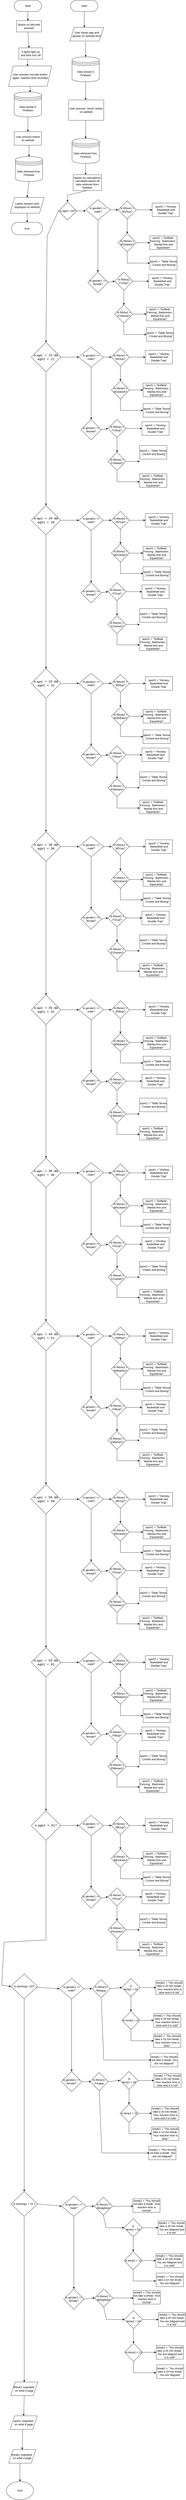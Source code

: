 <mxfile version="23.1.6" type="device">
  <diagram id="C5RBs43oDa-KdzZeNtuy" name="Page-1">
    <mxGraphModel dx="1434" dy="1949" grid="1" gridSize="10" guides="1" tooltips="1" connect="1" arrows="1" fold="1" page="1" pageScale="1" pageWidth="827" pageHeight="1169" math="0" shadow="0">
      <root>
        <mxCell id="WIyWlLk6GJQsqaUBKTNV-0" />
        <mxCell id="WIyWlLk6GJQsqaUBKTNV-1" parent="WIyWlLk6GJQsqaUBKTNV-0" />
        <mxCell id="NHSdD5cQyTbtL80OTe6L-4" value="" style="endArrow=classic;html=1;rounded=0;exitX=0.5;exitY=1;exitDx=0;exitDy=0;" parent="WIyWlLk6GJQsqaUBKTNV-1" edge="1">
          <mxGeometry width="50" height="50" relative="1" as="geometry">
            <mxPoint x="165" y="-270" as="sourcePoint" />
            <mxPoint x="170" y="-200" as="targetPoint" />
          </mxGeometry>
        </mxCell>
        <mxCell id="NHSdD5cQyTbtL80OTe6L-10" value="Data stored in Firebase" style="shape=datastore;whiteSpace=wrap;html=1;" parent="WIyWlLk6GJQsqaUBKTNV-1" vertex="1">
          <mxGeometry x="105" y="-5" width="120" height="110" as="geometry" />
        </mxCell>
        <mxCell id="NHSdD5cQyTbtL80OTe6L-12" value="" style="endArrow=classic;html=1;rounded=0;exitX=0.5;exitY=1;exitDx=0;exitDy=0;" parent="WIyWlLk6GJQsqaUBKTNV-1" source="NHSdD5cQyTbtL80OTe6L-10" edge="1">
          <mxGeometry width="50" height="50" relative="1" as="geometry">
            <mxPoint x="390" y="-20" as="sourcePoint" />
            <mxPoint x="165" y="170" as="targetPoint" />
          </mxGeometry>
        </mxCell>
        <mxCell id="NHSdD5cQyTbtL80OTe6L-14" value="Start" style="html=1;dashed=0;whiteSpace=wrap;shape=mxgraph.dfd.start" parent="WIyWlLk6GJQsqaUBKTNV-1" vertex="1">
          <mxGeometry x="105" y="-410" width="120" height="50" as="geometry" />
        </mxCell>
        <mxCell id="NHSdD5cQyTbtL80OTe6L-16" value="User presses microbit button again, reaction time recorded" style="shape=parallelogram;perimeter=parallelogramPerimeter;whiteSpace=wrap;html=1;fixedSize=1;" parent="WIyWlLk6GJQsqaUBKTNV-1" vertex="1">
          <mxGeometry x="80" y="-120" width="190" height="90" as="geometry" />
        </mxCell>
        <mxCell id="NHSdD5cQyTbtL80OTe6L-17" value="" style="endArrow=classic;html=1;rounded=0;exitX=0.5;exitY=1;exitDx=0;exitDy=0;entryX=0.437;entryY=0.011;entryDx=0;entryDy=0;entryPerimeter=0;" parent="WIyWlLk6GJQsqaUBKTNV-1" target="NHSdD5cQyTbtL80OTe6L-16" edge="1">
          <mxGeometry width="50" height="50" relative="1" as="geometry">
            <mxPoint x="165" y="-150" as="sourcePoint" />
            <mxPoint x="440" y="-170" as="targetPoint" />
          </mxGeometry>
        </mxCell>
        <mxCell id="NHSdD5cQyTbtL80OTe6L-18" value="" style="endArrow=classic;html=1;rounded=0;exitX=0.5;exitY=1;exitDx=0;exitDy=0;entryX=0.583;entryY=0.009;entryDx=0;entryDy=0;entryPerimeter=0;" parent="WIyWlLk6GJQsqaUBKTNV-1" source="NHSdD5cQyTbtL80OTe6L-16" target="NHSdD5cQyTbtL80OTe6L-10" edge="1">
          <mxGeometry width="50" height="50" relative="1" as="geometry">
            <mxPoint x="390" y="-120" as="sourcePoint" />
            <mxPoint x="440" y="-170" as="targetPoint" />
          </mxGeometry>
        </mxCell>
        <mxCell id="NHSdD5cQyTbtL80OTe6L-19" value="Latest reaction time displayed on webiste" style="shape=parallelogram;perimeter=parallelogramPerimeter;whiteSpace=wrap;html=1;fixedSize=1;" parent="WIyWlLk6GJQsqaUBKTNV-1" vertex="1">
          <mxGeometry x="86.5" y="460" width="150" height="70" as="geometry" />
        </mxCell>
        <mxCell id="NHSdD5cQyTbtL80OTe6L-20" value="" style="endArrow=classic;html=1;rounded=0;exitX=0.5;exitY=1;exitDx=0;exitDy=0;entryX=0.5;entryY=0;entryDx=0;entryDy=0;" parent="WIyWlLk6GJQsqaUBKTNV-1" target="NHSdD5cQyTbtL80OTe6L-36" edge="1">
          <mxGeometry width="50" height="50" relative="1" as="geometry">
            <mxPoint x="170" y="220" as="sourcePoint" />
            <mxPoint x="170" y="270" as="targetPoint" />
          </mxGeometry>
        </mxCell>
        <mxCell id="NHSdD5cQyTbtL80OTe6L-21" value="" style="endArrow=classic;html=1;rounded=0;" parent="WIyWlLk6GJQsqaUBKTNV-1" target="NHSdD5cQyTbtL80OTe6L-22" edge="1">
          <mxGeometry width="50" height="50" relative="1" as="geometry">
            <mxPoint x="162" y="530" as="sourcePoint" />
            <mxPoint x="163" y="410" as="targetPoint" />
          </mxGeometry>
        </mxCell>
        <mxCell id="NHSdD5cQyTbtL80OTe6L-22" value="End" style="html=1;dashed=0;whiteSpace=wrap;shape=mxgraph.dfd.start" parent="WIyWlLk6GJQsqaUBKTNV-1" vertex="1">
          <mxGeometry x="93" y="570" width="137" height="55" as="geometry" />
        </mxCell>
        <mxCell id="NHSdD5cQyTbtL80OTe6L-23" value="" style="endArrow=classic;html=1;rounded=0;exitX=0.5;exitY=0.5;exitDx=0;exitDy=25;exitPerimeter=0;entryX=0.5;entryY=0;entryDx=0;entryDy=0;" parent="WIyWlLk6GJQsqaUBKTNV-1" source="NHSdD5cQyTbtL80OTe6L-14" edge="1">
          <mxGeometry width="50" height="50" relative="1" as="geometry">
            <mxPoint x="390" y="-120" as="sourcePoint" />
            <mxPoint x="165" y="-320" as="targetPoint" />
          </mxGeometry>
        </mxCell>
        <mxCell id="NHSdD5cQyTbtL80OTe6L-24" value="Start" style="html=1;dashed=0;whiteSpace=wrap;shape=mxgraph.dfd.start" parent="WIyWlLk6GJQsqaUBKTNV-1" vertex="1">
          <mxGeometry x="354" y="-410" width="120" height="50" as="geometry" />
        </mxCell>
        <mxCell id="NHSdD5cQyTbtL80OTe6L-25" value="" style="endArrow=classic;html=1;rounded=0;exitX=0.5;exitY=0.5;exitDx=0;exitDy=25;exitPerimeter=0;" parent="WIyWlLk6GJQsqaUBKTNV-1" source="NHSdD5cQyTbtL80OTe6L-24" edge="1">
          <mxGeometry width="50" height="50" relative="1" as="geometry">
            <mxPoint x="390" y="-220" as="sourcePoint" />
            <mxPoint x="414" y="-290" as="targetPoint" />
          </mxGeometry>
        </mxCell>
        <mxCell id="NHSdD5cQyTbtL80OTe6L-27" value="User inputs age and gender on website form" style="shape=parallelogram;perimeter=parallelogramPerimeter;whiteSpace=wrap;html=1;fixedSize=1;" parent="WIyWlLk6GJQsqaUBKTNV-1" vertex="1">
          <mxGeometry x="350" y="-290" width="150" height="60" as="geometry" />
        </mxCell>
        <mxCell id="NHSdD5cQyTbtL80OTe6L-28" value="" style="endArrow=classic;html=1;rounded=0;exitX=0.46;exitY=1.05;exitDx=0;exitDy=0;exitPerimeter=0;" parent="WIyWlLk6GJQsqaUBKTNV-1" source="NHSdD5cQyTbtL80OTe6L-27" edge="1">
          <mxGeometry width="50" height="50" relative="1" as="geometry">
            <mxPoint x="390" y="-120" as="sourcePoint" />
            <mxPoint x="420" y="-160" as="targetPoint" />
          </mxGeometry>
        </mxCell>
        <mxCell id="NHSdD5cQyTbtL80OTe6L-29" value="Data stored in Firebase" style="shape=datastore;whiteSpace=wrap;html=1;" parent="WIyWlLk6GJQsqaUBKTNV-1" vertex="1">
          <mxGeometry x="360" y="-160" width="120" height="110" as="geometry" />
        </mxCell>
        <mxCell id="NHSdD5cQyTbtL80OTe6L-33" value="" style="endArrow=classic;html=1;rounded=0;exitX=0.5;exitY=1;exitDx=0;exitDy=0;" parent="WIyWlLk6GJQsqaUBKTNV-1" source="NHSdD5cQyTbtL80OTe6L-29" edge="1">
          <mxGeometry width="50" height="50" relative="1" as="geometry">
            <mxPoint x="390" y="-20" as="sourcePoint" />
            <mxPoint x="420" y="30" as="targetPoint" />
          </mxGeometry>
        </mxCell>
        <mxCell id="NHSdD5cQyTbtL80OTe6L-35" value="" style="endArrow=classic;html=1;rounded=0;exitX=0.5;exitY=1;exitDx=0;exitDy=0;" parent="WIyWlLk6GJQsqaUBKTNV-1" edge="1">
          <mxGeometry width="50" height="50" relative="1" as="geometry">
            <mxPoint x="420" y="120" as="sourcePoint" />
            <mxPoint x="420" y="200" as="targetPoint" />
          </mxGeometry>
        </mxCell>
        <mxCell id="NHSdD5cQyTbtL80OTe6L-36" value="Data retrieved from&amp;nbsp; Firebase" style="shape=datastore;whiteSpace=wrap;html=1;" parent="WIyWlLk6GJQsqaUBKTNV-1" vertex="1">
          <mxGeometry x="110" y="280" width="120" height="110" as="geometry" />
        </mxCell>
        <mxCell id="NHSdD5cQyTbtL80OTe6L-38" value="" style="endArrow=classic;html=1;rounded=0;exitX=0.5;exitY=1;exitDx=0;exitDy=0;entryX=0.5;entryY=0;entryDx=0;entryDy=0;" parent="WIyWlLk6GJQsqaUBKTNV-1" source="NHSdD5cQyTbtL80OTe6L-36" target="NHSdD5cQyTbtL80OTe6L-19" edge="1">
          <mxGeometry width="50" height="50" relative="1" as="geometry">
            <mxPoint x="390" y="280" as="sourcePoint" />
            <mxPoint x="440" y="230" as="targetPoint" />
          </mxGeometry>
        </mxCell>
        <mxCell id="NHSdD5cQyTbtL80OTe6L-39" value="Data retrieved from&amp;nbsp; Firebase" style="shape=datastore;whiteSpace=wrap;html=1;" parent="WIyWlLk6GJQsqaUBKTNV-1" vertex="1">
          <mxGeometry x="360" y="200" width="120" height="110" as="geometry" />
        </mxCell>
        <mxCell id="NHSdD5cQyTbtL80OTe6L-41" value="" style="endArrow=classic;html=1;rounded=0;exitX=0.5;exitY=1;exitDx=0;exitDy=0;" parent="WIyWlLk6GJQsqaUBKTNV-1" source="NHSdD5cQyTbtL80OTe6L-39" edge="1">
          <mxGeometry width="50" height="50" relative="1" as="geometry">
            <mxPoint x="420" y="320" as="sourcePoint" />
            <mxPoint x="420" y="360" as="targetPoint" />
          </mxGeometry>
        </mxCell>
        <mxCell id="XXHvwXHr-cdNHjfTbPGT-2" value="" style="endArrow=classic;html=1;rounded=0;exitX=0.5;exitY=1;exitDx=0;exitDy=0;entryX=0.5;entryY=0;entryDx=0;entryDy=0;" parent="WIyWlLk6GJQsqaUBKTNV-1" target="XXHvwXHr-cdNHjfTbPGT-3" edge="1">
          <mxGeometry width="50" height="50" relative="1" as="geometry">
            <mxPoint x="425" y="430" as="sourcePoint" />
            <mxPoint x="320" y="490" as="targetPoint" />
            <Array as="points">
              <mxPoint x="340" y="450" />
            </Array>
          </mxGeometry>
        </mxCell>
        <mxCell id="XXHvwXHr-cdNHjfTbPGT-3" value="Is age1 &amp;lt;16?" style="rhombus;whiteSpace=wrap;html=1;" parent="WIyWlLk6GJQsqaUBKTNV-1" vertex="1">
          <mxGeometry x="300" y="480" width="80" height="80" as="geometry" />
        </mxCell>
        <mxCell id="XXHvwXHr-cdNHjfTbPGT-7" value="" style="endArrow=classic;html=1;rounded=0;exitX=1;exitY=0.5;exitDx=0;exitDy=0;" parent="WIyWlLk6GJQsqaUBKTNV-1" source="XXHvwXHr-cdNHjfTbPGT-3" edge="1">
          <mxGeometry width="50" height="50" relative="1" as="geometry">
            <mxPoint x="390" y="670" as="sourcePoint" />
            <mxPoint x="420" y="520" as="targetPoint" />
          </mxGeometry>
        </mxCell>
        <mxCell id="XXHvwXHr-cdNHjfTbPGT-8" value="" style="endArrow=classic;html=1;rounded=0;exitX=0;exitY=0.5;exitDx=0;exitDy=0;entryX=0.5;entryY=0;entryDx=0;entryDy=0;" parent="WIyWlLk6GJQsqaUBKTNV-1" source="XXHvwXHr-cdNHjfTbPGT-3" target="XXHvwXHr-cdNHjfTbPGT-9" edge="1">
          <mxGeometry width="50" height="50" relative="1" as="geometry">
            <mxPoint x="240" y="670" as="sourcePoint" />
            <mxPoint x="60" y="680" as="targetPoint" />
            <Array as="points">
              <mxPoint x="250" y="630" />
            </Array>
          </mxGeometry>
        </mxCell>
        <mxCell id="XXHvwXHr-cdNHjfTbPGT-9" value="Is&amp;nbsp;age1&lt;span style=&quot;font-family: Consolas, &amp;quot;Courier New&amp;quot;, monospace; font-size: 14px;&quot;&gt; &amp;gt; &lt;/span&gt;&lt;span style=&quot;font-family: Consolas, &amp;quot;Courier New&amp;quot;, monospace; font-size: 14px;&quot;&gt;15&lt;/span&gt;&lt;span style=&quot;font-family: Consolas, &amp;quot;Courier New&amp;quot;, monospace; font-size: 14px;&quot;&gt; &amp;amp;&amp;amp; &lt;/span&gt;&lt;span style=&quot;font-family: Consolas, &amp;quot;Courier New&amp;quot;, monospace; font-size: 14px;&quot;&gt;age1&lt;/span&gt;&lt;span style=&quot;font-family: Consolas, &amp;quot;Courier New&amp;quot;, monospace; font-size: 14px;&quot;&gt; &amp;lt; &lt;/span&gt;&lt;span style=&quot;font-family: Consolas, &amp;quot;Courier New&amp;quot;, monospace; font-size: 14px;&quot;&gt;21&lt;/span&gt;" style="rhombus;whiteSpace=wrap;html=1;" parent="WIyWlLk6GJQsqaUBKTNV-1" vertex="1">
          <mxGeometry x="180" y="1100" width="130" height="130" as="geometry" />
        </mxCell>
        <mxCell id="XXHvwXHr-cdNHjfTbPGT-31" value="" style="endArrow=classic;html=1;rounded=0;exitX=0.5;exitY=1;exitDx=0;exitDy=0;" parent="WIyWlLk6GJQsqaUBKTNV-1" source="XXHvwXHr-cdNHjfTbPGT-9" edge="1">
          <mxGeometry width="50" height="50" relative="1" as="geometry">
            <mxPoint x="540" y="1270" as="sourcePoint" />
            <mxPoint x="245" y="1820" as="targetPoint" />
          </mxGeometry>
        </mxCell>
        <mxCell id="XXHvwXHr-cdNHjfTbPGT-50" value="" style="endArrow=classic;html=1;rounded=0;exitX=1;exitY=0.5;exitDx=0;exitDy=0;entryX=0;entryY=0.5;entryDx=0;entryDy=0;" parent="WIyWlLk6GJQsqaUBKTNV-1" source="XXHvwXHr-cdNHjfTbPGT-9" edge="1" target="XXHvwXHr-cdNHjfTbPGT-51">
          <mxGeometry width="50" height="50" relative="1" as="geometry">
            <mxPoint x="510" y="1160" as="sourcePoint" />
            <mxPoint x="360" y="1140" as="targetPoint" />
            <Array as="points">
              <mxPoint x="320" y="1165" />
              <mxPoint x="350" y="1165" />
            </Array>
          </mxGeometry>
        </mxCell>
        <mxCell id="XXHvwXHr-cdNHjfTbPGT-51" value="Is gender1 == male?" style="rhombus;whiteSpace=wrap;html=1;" parent="WIyWlLk6GJQsqaUBKTNV-1" vertex="1">
          <mxGeometry x="390" y="1120" width="108.5" height="90" as="geometry" />
        </mxCell>
        <mxCell id="XXHvwXHr-cdNHjfTbPGT-52" value="" style="endArrow=classic;html=1;rounded=0;exitX=0.5;exitY=1;exitDx=0;exitDy=0;entryX=0.5;entryY=0;entryDx=0;entryDy=0;" parent="WIyWlLk6GJQsqaUBKTNV-1" source="XXHvwXHr-cdNHjfTbPGT-51" target="XXHvwXHr-cdNHjfTbPGT-53" edge="1">
          <mxGeometry width="50" height="50" relative="1" as="geometry">
            <mxPoint x="543.5" y="1180" as="sourcePoint" />
            <mxPoint x="444.5" y="1240" as="targetPoint" />
          </mxGeometry>
        </mxCell>
        <mxCell id="XXHvwXHr-cdNHjfTbPGT-53" value="Is gender1 == female?" style="rhombus;whiteSpace=wrap;html=1;" parent="WIyWlLk6GJQsqaUBKTNV-1" vertex="1">
          <mxGeometry x="399.63" y="1440" width="89.25" height="90" as="geometry" />
        </mxCell>
        <mxCell id="XXHvwXHr-cdNHjfTbPGT-55" value="" style="endArrow=classic;html=1;rounded=0;exitX=1;exitY=0.5;exitDx=0;exitDy=0;" parent="WIyWlLk6GJQsqaUBKTNV-1" source="XXHvwXHr-cdNHjfTbPGT-51" edge="1">
          <mxGeometry width="50" height="50" relative="1" as="geometry">
            <mxPoint x="543.5" y="1280" as="sourcePoint" />
            <mxPoint x="533.5" y="1165" as="targetPoint" />
          </mxGeometry>
        </mxCell>
        <mxCell id="XXHvwXHr-cdNHjfTbPGT-56" value="Is Rtime1 &amp;gt; M16up?" style="rhombus;whiteSpace=wrap;html=1;" parent="WIyWlLk6GJQsqaUBKTNV-1" vertex="1">
          <mxGeometry x="533.5" y="1125" width="80" height="80" as="geometry" />
        </mxCell>
        <mxCell id="XXHvwXHr-cdNHjfTbPGT-57" value="" style="endArrow=classic;html=1;rounded=0;exitX=0.5;exitY=1;exitDx=0;exitDy=0;" parent="WIyWlLk6GJQsqaUBKTNV-1" source="XXHvwXHr-cdNHjfTbPGT-56" edge="1">
          <mxGeometry width="50" height="50" relative="1" as="geometry">
            <mxPoint x="543.5" y="1210" as="sourcePoint" />
            <mxPoint x="573.5" y="1270" as="targetPoint" />
          </mxGeometry>
        </mxCell>
        <mxCell id="XXHvwXHr-cdNHjfTbPGT-58" value="Is Rtime1 &amp;lt; M16down?" style="rhombus;whiteSpace=wrap;html=1;" parent="WIyWlLk6GJQsqaUBKTNV-1" vertex="1">
          <mxGeometry x="533.5" y="1270" width="80" height="80" as="geometry" />
        </mxCell>
        <mxCell id="XXHvwXHr-cdNHjfTbPGT-59" value="" style="endArrow=classic;html=1;rounded=0;exitX=0.5;exitY=1;exitDx=0;exitDy=0;" parent="WIyWlLk6GJQsqaUBKTNV-1" source="XXHvwXHr-cdNHjfTbPGT-58" edge="1">
          <mxGeometry width="50" height="50" relative="1" as="geometry">
            <mxPoint x="543.5" y="1410" as="sourcePoint" />
            <mxPoint x="673.5" y="1400" as="targetPoint" />
            <Array as="points">
              <mxPoint x="573.5" y="1400" />
            </Array>
          </mxGeometry>
        </mxCell>
        <mxCell id="XXHvwXHr-cdNHjfTbPGT-60" value="" style="endArrow=classic;html=1;rounded=0;exitX=1;exitY=0.5;exitDx=0;exitDy=0;" parent="WIyWlLk6GJQsqaUBKTNV-1" source="XXHvwXHr-cdNHjfTbPGT-58" edge="1">
          <mxGeometry width="50" height="50" relative="1" as="geometry">
            <mxPoint x="543.5" y="1410" as="sourcePoint" />
            <mxPoint x="673.5" y="1310" as="targetPoint" />
          </mxGeometry>
        </mxCell>
        <mxCell id="XXHvwXHr-cdNHjfTbPGT-61" value="" style="endArrow=classic;html=1;rounded=0;exitX=1;exitY=0.5;exitDx=0;exitDy=0;" parent="WIyWlLk6GJQsqaUBKTNV-1" source="XXHvwXHr-cdNHjfTbPGT-56" edge="1">
          <mxGeometry width="50" height="50" relative="1" as="geometry">
            <mxPoint x="543.5" y="1410" as="sourcePoint" />
            <mxPoint x="683.5" y="1165" as="targetPoint" />
          </mxGeometry>
        </mxCell>
        <mxCell id="XXHvwXHr-cdNHjfTbPGT-63" value="sport1 = &quot;Hockey, Basketball and Double Trap&quot;" style="rounded=0;whiteSpace=wrap;html=1;" parent="WIyWlLk6GJQsqaUBKTNV-1" vertex="1">
          <mxGeometry x="683.5" y="1135" width="120" height="60" as="geometry" />
        </mxCell>
        <mxCell id="XXHvwXHr-cdNHjfTbPGT-64" value="Button on Microbit pressed" style="rounded=0;whiteSpace=wrap;html=1;" parent="WIyWlLk6GJQsqaUBKTNV-1" vertex="1">
          <mxGeometry x="115" y="-320" width="110" height="50" as="geometry" />
        </mxCell>
        <mxCell id="XXHvwXHr-cdNHjfTbPGT-65" value="5 lights light up and then turn off" style="rounded=0;whiteSpace=wrap;html=1;" parent="WIyWlLk6GJQsqaUBKTNV-1" vertex="1">
          <mxGeometry x="125" y="-200" width="105" height="50" as="geometry" />
        </mxCell>
        <mxCell id="XXHvwXHr-cdNHjfTbPGT-68" value="User presses button on website" style="rounded=0;whiteSpace=wrap;html=1;" parent="WIyWlLk6GJQsqaUBKTNV-1" vertex="1">
          <mxGeometry x="105" y="170" width="120" height="60" as="geometry" />
        </mxCell>
        <mxCell id="XXHvwXHr-cdNHjfTbPGT-69" value="User presses &quot;show&quot; button on webiste" style="rounded=0;whiteSpace=wrap;html=1;" parent="WIyWlLk6GJQsqaUBKTNV-1" vertex="1">
          <mxGeometry x="345" y="30" width="155" height="90" as="geometry" />
        </mxCell>
        <mxCell id="XXHvwXHr-cdNHjfTbPGT-70" value="Values for calculations calculated based off data retrieved from firebase" style="rounded=0;whiteSpace=wrap;html=1;" parent="WIyWlLk6GJQsqaUBKTNV-1" vertex="1">
          <mxGeometry x="365" y="360" width="125" height="70" as="geometry" />
        </mxCell>
        <mxCell id="XXHvwXHr-cdNHjfTbPGT-71" value="sport1 = &quot;Softball , Fencing , Badminton , Martial Arts and Equestrian&quot;" style="rounded=0;whiteSpace=wrap;html=1;" parent="WIyWlLk6GJQsqaUBKTNV-1" vertex="1">
          <mxGeometry x="673.5" y="1280" width="120" height="60" as="geometry" />
        </mxCell>
        <mxCell id="XXHvwXHr-cdNHjfTbPGT-72" value="sport1 = &quot;Table Tennis , Cricket and Boxing&quot;" style="rounded=0;whiteSpace=wrap;html=1;" parent="WIyWlLk6GJQsqaUBKTNV-1" vertex="1">
          <mxGeometry x="673.5" y="1370" width="120" height="60" as="geometry" />
        </mxCell>
        <mxCell id="XXHvwXHr-cdNHjfTbPGT-83" value="" style="endArrow=classic;html=1;rounded=0;exitX=1;exitY=0.5;exitDx=0;exitDy=0;" parent="WIyWlLk6GJQsqaUBKTNV-1" source="XXHvwXHr-cdNHjfTbPGT-53" edge="1">
          <mxGeometry width="50" height="50" relative="1" as="geometry">
            <mxPoint x="483.5" y="1480" as="sourcePoint" />
            <mxPoint x="518.5" y="1480" as="targetPoint" />
          </mxGeometry>
        </mxCell>
        <mxCell id="XXHvwXHr-cdNHjfTbPGT-84" value="Is Rtime1 &amp;gt; F16up?" style="rhombus;whiteSpace=wrap;html=1;" parent="WIyWlLk6GJQsqaUBKTNV-1" vertex="1">
          <mxGeometry x="518.5" y="1440" width="80" height="80" as="geometry" />
        </mxCell>
        <mxCell id="XXHvwXHr-cdNHjfTbPGT-85" value="" style="endArrow=classic;html=1;rounded=0;exitX=0.5;exitY=1;exitDx=0;exitDy=0;" parent="WIyWlLk6GJQsqaUBKTNV-1" source="XXHvwXHr-cdNHjfTbPGT-84" edge="1">
          <mxGeometry width="50" height="50" relative="1" as="geometry">
            <mxPoint x="528.5" y="1525" as="sourcePoint" />
            <mxPoint x="558.5" y="1585" as="targetPoint" />
          </mxGeometry>
        </mxCell>
        <mxCell id="XXHvwXHr-cdNHjfTbPGT-86" value="Is Rtime1 &amp;lt; F16down?" style="rhombus;whiteSpace=wrap;html=1;" parent="WIyWlLk6GJQsqaUBKTNV-1" vertex="1">
          <mxGeometry x="518.5" y="1585" width="80" height="80" as="geometry" />
        </mxCell>
        <mxCell id="XXHvwXHr-cdNHjfTbPGT-87" value="" style="endArrow=classic;html=1;rounded=0;exitX=0.5;exitY=1;exitDx=0;exitDy=0;" parent="WIyWlLk6GJQsqaUBKTNV-1" source="XXHvwXHr-cdNHjfTbPGT-86" edge="1">
          <mxGeometry width="50" height="50" relative="1" as="geometry">
            <mxPoint x="528.5" y="1725" as="sourcePoint" />
            <mxPoint x="658.5" y="1715" as="targetPoint" />
            <Array as="points">
              <mxPoint x="558.5" y="1715" />
            </Array>
          </mxGeometry>
        </mxCell>
        <mxCell id="XXHvwXHr-cdNHjfTbPGT-88" value="" style="endArrow=classic;html=1;rounded=0;exitX=1;exitY=0.5;exitDx=0;exitDy=0;" parent="WIyWlLk6GJQsqaUBKTNV-1" source="XXHvwXHr-cdNHjfTbPGT-86" edge="1">
          <mxGeometry width="50" height="50" relative="1" as="geometry">
            <mxPoint x="528.5" y="1725" as="sourcePoint" />
            <mxPoint x="658.5" y="1625" as="targetPoint" />
          </mxGeometry>
        </mxCell>
        <mxCell id="XXHvwXHr-cdNHjfTbPGT-89" value="" style="endArrow=classic;html=1;rounded=0;exitX=1;exitY=0.5;exitDx=0;exitDy=0;" parent="WIyWlLk6GJQsqaUBKTNV-1" source="XXHvwXHr-cdNHjfTbPGT-84" edge="1">
          <mxGeometry width="50" height="50" relative="1" as="geometry">
            <mxPoint x="528.5" y="1725" as="sourcePoint" />
            <mxPoint x="668.5" y="1480" as="targetPoint" />
          </mxGeometry>
        </mxCell>
        <mxCell id="XXHvwXHr-cdNHjfTbPGT-90" value="sport1 = &quot;Hockey, Basketball and Double Trap&quot;" style="rounded=0;whiteSpace=wrap;html=1;" parent="WIyWlLk6GJQsqaUBKTNV-1" vertex="1">
          <mxGeometry x="668.5" y="1450" width="120" height="60" as="geometry" />
        </mxCell>
        <mxCell id="XXHvwXHr-cdNHjfTbPGT-91" value="sport1 = &quot;Softball , Fencing , Badminton , Martial Arts and Equestrian&quot;" style="rounded=0;whiteSpace=wrap;html=1;" parent="WIyWlLk6GJQsqaUBKTNV-1" vertex="1">
          <mxGeometry x="658.5" y="1680" width="120" height="60" as="geometry" />
        </mxCell>
        <mxCell id="XXHvwXHr-cdNHjfTbPGT-92" value="sport1 = &quot;Table Tennis , Cricket and Boxing&quot;" style="rounded=0;whiteSpace=wrap;html=1;" parent="WIyWlLk6GJQsqaUBKTNV-1" vertex="1">
          <mxGeometry x="658.5" y="1555" width="120" height="60" as="geometry" />
        </mxCell>
        <mxCell id="LMG-xXbuBPHUhCAYOOXZ-0" value="Is gender1 == male?" style="rhombus;whiteSpace=wrap;html=1;" vertex="1" parent="WIyWlLk6GJQsqaUBKTNV-1">
          <mxGeometry x="420" y="470" width="108.5" height="90" as="geometry" />
        </mxCell>
        <mxCell id="LMG-xXbuBPHUhCAYOOXZ-1" value="" style="endArrow=classic;html=1;rounded=0;exitX=0.5;exitY=1;exitDx=0;exitDy=0;entryX=0.5;entryY=0;entryDx=0;entryDy=0;" edge="1" parent="WIyWlLk6GJQsqaUBKTNV-1" source="LMG-xXbuBPHUhCAYOOXZ-0" target="LMG-xXbuBPHUhCAYOOXZ-2">
          <mxGeometry width="50" height="50" relative="1" as="geometry">
            <mxPoint x="573.5" y="530" as="sourcePoint" />
            <mxPoint x="474.5" y="590" as="targetPoint" />
          </mxGeometry>
        </mxCell>
        <mxCell id="LMG-xXbuBPHUhCAYOOXZ-2" value="Is gender1 == female?" style="rhombus;whiteSpace=wrap;html=1;" vertex="1" parent="WIyWlLk6GJQsqaUBKTNV-1">
          <mxGeometry x="429.63" y="790" width="89.25" height="90" as="geometry" />
        </mxCell>
        <mxCell id="LMG-xXbuBPHUhCAYOOXZ-3" value="" style="endArrow=classic;html=1;rounded=0;exitX=1;exitY=0.5;exitDx=0;exitDy=0;" edge="1" parent="WIyWlLk6GJQsqaUBKTNV-1" source="LMG-xXbuBPHUhCAYOOXZ-0">
          <mxGeometry width="50" height="50" relative="1" as="geometry">
            <mxPoint x="573.5" y="630" as="sourcePoint" />
            <mxPoint x="563.5" y="515" as="targetPoint" />
          </mxGeometry>
        </mxCell>
        <mxCell id="LMG-xXbuBPHUhCAYOOXZ-4" value="Is Rtime1 &amp;gt; M15up?" style="rhombus;whiteSpace=wrap;html=1;" vertex="1" parent="WIyWlLk6GJQsqaUBKTNV-1">
          <mxGeometry x="563.5" y="475" width="80" height="80" as="geometry" />
        </mxCell>
        <mxCell id="LMG-xXbuBPHUhCAYOOXZ-5" value="" style="endArrow=classic;html=1;rounded=0;exitX=0.5;exitY=1;exitDx=0;exitDy=0;" edge="1" parent="WIyWlLk6GJQsqaUBKTNV-1" source="LMG-xXbuBPHUhCAYOOXZ-4">
          <mxGeometry width="50" height="50" relative="1" as="geometry">
            <mxPoint x="573.5" y="560" as="sourcePoint" />
            <mxPoint x="603.5" y="620" as="targetPoint" />
          </mxGeometry>
        </mxCell>
        <mxCell id="LMG-xXbuBPHUhCAYOOXZ-6" value="Is Rtime1 &amp;lt; M15down?" style="rhombus;whiteSpace=wrap;html=1;" vertex="1" parent="WIyWlLk6GJQsqaUBKTNV-1">
          <mxGeometry x="563.5" y="620" width="80" height="80" as="geometry" />
        </mxCell>
        <mxCell id="LMG-xXbuBPHUhCAYOOXZ-7" value="" style="endArrow=classic;html=1;rounded=0;exitX=0.5;exitY=1;exitDx=0;exitDy=0;" edge="1" parent="WIyWlLk6GJQsqaUBKTNV-1" source="LMG-xXbuBPHUhCAYOOXZ-6">
          <mxGeometry width="50" height="50" relative="1" as="geometry">
            <mxPoint x="573.5" y="760" as="sourcePoint" />
            <mxPoint x="703.5" y="750" as="targetPoint" />
            <Array as="points">
              <mxPoint x="603.5" y="750" />
            </Array>
          </mxGeometry>
        </mxCell>
        <mxCell id="LMG-xXbuBPHUhCAYOOXZ-8" value="" style="endArrow=classic;html=1;rounded=0;exitX=1;exitY=0.5;exitDx=0;exitDy=0;" edge="1" parent="WIyWlLk6GJQsqaUBKTNV-1" source="LMG-xXbuBPHUhCAYOOXZ-6">
          <mxGeometry width="50" height="50" relative="1" as="geometry">
            <mxPoint x="573.5" y="760" as="sourcePoint" />
            <mxPoint x="703.5" y="660" as="targetPoint" />
          </mxGeometry>
        </mxCell>
        <mxCell id="LMG-xXbuBPHUhCAYOOXZ-9" value="" style="endArrow=classic;html=1;rounded=0;exitX=1;exitY=0.5;exitDx=0;exitDy=0;" edge="1" parent="WIyWlLk6GJQsqaUBKTNV-1" source="LMG-xXbuBPHUhCAYOOXZ-4">
          <mxGeometry width="50" height="50" relative="1" as="geometry">
            <mxPoint x="573.5" y="760" as="sourcePoint" />
            <mxPoint x="713.5" y="515" as="targetPoint" />
          </mxGeometry>
        </mxCell>
        <mxCell id="LMG-xXbuBPHUhCAYOOXZ-10" value="sport1 = &quot;Hockey, Basketball and Double Trap&quot;" style="rounded=0;whiteSpace=wrap;html=1;" vertex="1" parent="WIyWlLk6GJQsqaUBKTNV-1">
          <mxGeometry x="713.5" y="485" width="120" height="60" as="geometry" />
        </mxCell>
        <mxCell id="LMG-xXbuBPHUhCAYOOXZ-11" value="sport1 = &quot;Softball , Fencing , Badminton , Martial Arts and Equestrian&quot;" style="rounded=0;whiteSpace=wrap;html=1;" vertex="1" parent="WIyWlLk6GJQsqaUBKTNV-1">
          <mxGeometry x="703.5" y="630" width="120" height="60" as="geometry" />
        </mxCell>
        <mxCell id="LMG-xXbuBPHUhCAYOOXZ-12" value="sport1 = &quot;Table Tennis , Cricket and Boxing&quot;" style="rounded=0;whiteSpace=wrap;html=1;" vertex="1" parent="WIyWlLk6GJQsqaUBKTNV-1">
          <mxGeometry x="703.5" y="720" width="120" height="60" as="geometry" />
        </mxCell>
        <mxCell id="LMG-xXbuBPHUhCAYOOXZ-13" value="" style="endArrow=classic;html=1;rounded=0;exitX=1;exitY=0.5;exitDx=0;exitDy=0;" edge="1" parent="WIyWlLk6GJQsqaUBKTNV-1" source="LMG-xXbuBPHUhCAYOOXZ-2">
          <mxGeometry width="50" height="50" relative="1" as="geometry">
            <mxPoint x="513.5" y="830" as="sourcePoint" />
            <mxPoint x="548.5" y="830" as="targetPoint" />
          </mxGeometry>
        </mxCell>
        <mxCell id="LMG-xXbuBPHUhCAYOOXZ-14" value="Is Rtime1 F15up?" style="rhombus;whiteSpace=wrap;html=1;" vertex="1" parent="WIyWlLk6GJQsqaUBKTNV-1">
          <mxGeometry x="548.5" y="790" width="80" height="80" as="geometry" />
        </mxCell>
        <mxCell id="LMG-xXbuBPHUhCAYOOXZ-15" value="" style="endArrow=classic;html=1;rounded=0;exitX=0.5;exitY=1;exitDx=0;exitDy=0;" edge="1" parent="WIyWlLk6GJQsqaUBKTNV-1" source="LMG-xXbuBPHUhCAYOOXZ-14">
          <mxGeometry width="50" height="50" relative="1" as="geometry">
            <mxPoint x="558.5" y="875" as="sourcePoint" />
            <mxPoint x="588.5" y="935" as="targetPoint" />
          </mxGeometry>
        </mxCell>
        <mxCell id="LMG-xXbuBPHUhCAYOOXZ-16" value="Is Rtime1 &amp;lt; F15down?" style="rhombus;whiteSpace=wrap;html=1;" vertex="1" parent="WIyWlLk6GJQsqaUBKTNV-1">
          <mxGeometry x="548.5" y="935" width="80" height="80" as="geometry" />
        </mxCell>
        <mxCell id="LMG-xXbuBPHUhCAYOOXZ-17" value="" style="endArrow=classic;html=1;rounded=0;exitX=0.5;exitY=1;exitDx=0;exitDy=0;" edge="1" parent="WIyWlLk6GJQsqaUBKTNV-1" source="LMG-xXbuBPHUhCAYOOXZ-16">
          <mxGeometry width="50" height="50" relative="1" as="geometry">
            <mxPoint x="558.5" y="1075" as="sourcePoint" />
            <mxPoint x="688.5" y="1065" as="targetPoint" />
            <Array as="points">
              <mxPoint x="588.5" y="1065" />
            </Array>
          </mxGeometry>
        </mxCell>
        <mxCell id="LMG-xXbuBPHUhCAYOOXZ-18" value="" style="endArrow=classic;html=1;rounded=0;exitX=1;exitY=0.5;exitDx=0;exitDy=0;" edge="1" parent="WIyWlLk6GJQsqaUBKTNV-1" source="LMG-xXbuBPHUhCAYOOXZ-16">
          <mxGeometry width="50" height="50" relative="1" as="geometry">
            <mxPoint x="558.5" y="1075" as="sourcePoint" />
            <mxPoint x="688.5" y="975" as="targetPoint" />
          </mxGeometry>
        </mxCell>
        <mxCell id="LMG-xXbuBPHUhCAYOOXZ-19" value="" style="endArrow=classic;html=1;rounded=0;exitX=1;exitY=0.5;exitDx=0;exitDy=0;" edge="1" parent="WIyWlLk6GJQsqaUBKTNV-1" source="LMG-xXbuBPHUhCAYOOXZ-14">
          <mxGeometry width="50" height="50" relative="1" as="geometry">
            <mxPoint x="558.5" y="1075" as="sourcePoint" />
            <mxPoint x="698.5" y="830" as="targetPoint" />
          </mxGeometry>
        </mxCell>
        <mxCell id="LMG-xXbuBPHUhCAYOOXZ-20" value="sport1 = &quot;Hockey, Basketball and Double Trap&quot;" style="rounded=0;whiteSpace=wrap;html=1;" vertex="1" parent="WIyWlLk6GJQsqaUBKTNV-1">
          <mxGeometry x="698.5" y="800" width="120" height="60" as="geometry" />
        </mxCell>
        <mxCell id="LMG-xXbuBPHUhCAYOOXZ-21" value="sport1 = &quot;Softball , Fencing , Badminton , Martial Arts and Equestrian&quot;" style="rounded=0;whiteSpace=wrap;html=1;" vertex="1" parent="WIyWlLk6GJQsqaUBKTNV-1">
          <mxGeometry x="688.5" y="945" width="120" height="60" as="geometry" />
        </mxCell>
        <mxCell id="LMG-xXbuBPHUhCAYOOXZ-22" value="sport1 = &quot;Table Tennis , Cricket and Boxing&quot;" style="rounded=0;whiteSpace=wrap;html=1;" vertex="1" parent="WIyWlLk6GJQsqaUBKTNV-1">
          <mxGeometry x="688.5" y="1035" width="120" height="60" as="geometry" />
        </mxCell>
        <mxCell id="LMG-xXbuBPHUhCAYOOXZ-23" value="Is&amp;nbsp;age1&lt;span style=&quot;font-family: Consolas, &amp;quot;Courier New&amp;quot;, monospace; font-size: 14px;&quot;&gt; &amp;gt; 20&lt;/span&gt;&lt;span style=&quot;font-family: Consolas, &amp;quot;Courier New&amp;quot;, monospace; font-size: 14px;&quot;&gt;&amp;nbsp;&amp;amp;&amp;amp; &lt;/span&gt;&lt;span style=&quot;font-family: Consolas, &amp;quot;Courier New&amp;quot;, monospace; font-size: 14px;&quot;&gt;age1&lt;/span&gt;&lt;span style=&quot;font-family: Consolas, &amp;quot;Courier New&amp;quot;, monospace; font-size: 14px;&quot;&gt; &amp;lt; &lt;/span&gt;&lt;span style=&quot;font-family: Consolas, &amp;quot;Courier New&amp;quot;, monospace; font-size: 14px;&quot;&gt;26&lt;/span&gt;" style="rhombus;whiteSpace=wrap;html=1;" vertex="1" parent="WIyWlLk6GJQsqaUBKTNV-1">
          <mxGeometry x="180" y="1820" width="130" height="130" as="geometry" />
        </mxCell>
        <mxCell id="LMG-xXbuBPHUhCAYOOXZ-24" value="" style="endArrow=classic;html=1;rounded=0;exitX=0.5;exitY=1;exitDx=0;exitDy=0;" edge="1" parent="WIyWlLk6GJQsqaUBKTNV-1" source="LMG-xXbuBPHUhCAYOOXZ-23">
          <mxGeometry width="50" height="50" relative="1" as="geometry">
            <mxPoint x="540" y="1990" as="sourcePoint" />
            <mxPoint x="245" y="2540" as="targetPoint" />
          </mxGeometry>
        </mxCell>
        <mxCell id="LMG-xXbuBPHUhCAYOOXZ-25" value="" style="endArrow=classic;html=1;rounded=0;exitX=1;exitY=0.5;exitDx=0;exitDy=0;entryX=0;entryY=0.5;entryDx=0;entryDy=0;" edge="1" parent="WIyWlLk6GJQsqaUBKTNV-1" source="LMG-xXbuBPHUhCAYOOXZ-23" target="LMG-xXbuBPHUhCAYOOXZ-26">
          <mxGeometry width="50" height="50" relative="1" as="geometry">
            <mxPoint x="510" y="1880" as="sourcePoint" />
            <mxPoint x="360" y="1860" as="targetPoint" />
            <Array as="points">
              <mxPoint x="320" y="1885" />
              <mxPoint x="350" y="1885" />
            </Array>
          </mxGeometry>
        </mxCell>
        <mxCell id="LMG-xXbuBPHUhCAYOOXZ-26" value="Is gender1 == male?" style="rhombus;whiteSpace=wrap;html=1;" vertex="1" parent="WIyWlLk6GJQsqaUBKTNV-1">
          <mxGeometry x="390" y="1840" width="108.5" height="90" as="geometry" />
        </mxCell>
        <mxCell id="LMG-xXbuBPHUhCAYOOXZ-27" value="" style="endArrow=classic;html=1;rounded=0;exitX=0.5;exitY=1;exitDx=0;exitDy=0;entryX=0.5;entryY=0;entryDx=0;entryDy=0;" edge="1" parent="WIyWlLk6GJQsqaUBKTNV-1" source="LMG-xXbuBPHUhCAYOOXZ-26" target="LMG-xXbuBPHUhCAYOOXZ-28">
          <mxGeometry width="50" height="50" relative="1" as="geometry">
            <mxPoint x="543.5" y="1900" as="sourcePoint" />
            <mxPoint x="444.5" y="1960" as="targetPoint" />
          </mxGeometry>
        </mxCell>
        <mxCell id="LMG-xXbuBPHUhCAYOOXZ-28" value="Is gender1 == female?" style="rhombus;whiteSpace=wrap;html=1;" vertex="1" parent="WIyWlLk6GJQsqaUBKTNV-1">
          <mxGeometry x="399.63" y="2160" width="89.25" height="90" as="geometry" />
        </mxCell>
        <mxCell id="LMG-xXbuBPHUhCAYOOXZ-29" value="" style="endArrow=classic;html=1;rounded=0;exitX=1;exitY=0.5;exitDx=0;exitDy=0;" edge="1" parent="WIyWlLk6GJQsqaUBKTNV-1" source="LMG-xXbuBPHUhCAYOOXZ-26">
          <mxGeometry width="50" height="50" relative="1" as="geometry">
            <mxPoint x="543.5" y="2000" as="sourcePoint" />
            <mxPoint x="533.5" y="1885" as="targetPoint" />
          </mxGeometry>
        </mxCell>
        <mxCell id="LMG-xXbuBPHUhCAYOOXZ-30" value="Is Rtime1 &amp;gt; M21up?" style="rhombus;whiteSpace=wrap;html=1;" vertex="1" parent="WIyWlLk6GJQsqaUBKTNV-1">
          <mxGeometry x="533.5" y="1845" width="80" height="80" as="geometry" />
        </mxCell>
        <mxCell id="LMG-xXbuBPHUhCAYOOXZ-31" value="" style="endArrow=classic;html=1;rounded=0;exitX=0.5;exitY=1;exitDx=0;exitDy=0;" edge="1" parent="WIyWlLk6GJQsqaUBKTNV-1" source="LMG-xXbuBPHUhCAYOOXZ-30">
          <mxGeometry width="50" height="50" relative="1" as="geometry">
            <mxPoint x="543.5" y="1930" as="sourcePoint" />
            <mxPoint x="573.5" y="1990" as="targetPoint" />
          </mxGeometry>
        </mxCell>
        <mxCell id="LMG-xXbuBPHUhCAYOOXZ-32" value="Is Rtime1 &amp;lt; M21down?" style="rhombus;whiteSpace=wrap;html=1;" vertex="1" parent="WIyWlLk6GJQsqaUBKTNV-1">
          <mxGeometry x="533.5" y="1990" width="80" height="80" as="geometry" />
        </mxCell>
        <mxCell id="LMG-xXbuBPHUhCAYOOXZ-33" value="" style="endArrow=classic;html=1;rounded=0;exitX=0.5;exitY=1;exitDx=0;exitDy=0;" edge="1" parent="WIyWlLk6GJQsqaUBKTNV-1" source="LMG-xXbuBPHUhCAYOOXZ-32">
          <mxGeometry width="50" height="50" relative="1" as="geometry">
            <mxPoint x="543.5" y="2130" as="sourcePoint" />
            <mxPoint x="673.5" y="2120" as="targetPoint" />
            <Array as="points">
              <mxPoint x="573.5" y="2120" />
            </Array>
          </mxGeometry>
        </mxCell>
        <mxCell id="LMG-xXbuBPHUhCAYOOXZ-34" value="" style="endArrow=classic;html=1;rounded=0;exitX=1;exitY=0.5;exitDx=0;exitDy=0;" edge="1" parent="WIyWlLk6GJQsqaUBKTNV-1" source="LMG-xXbuBPHUhCAYOOXZ-32">
          <mxGeometry width="50" height="50" relative="1" as="geometry">
            <mxPoint x="543.5" y="2130" as="sourcePoint" />
            <mxPoint x="673.5" y="2030" as="targetPoint" />
          </mxGeometry>
        </mxCell>
        <mxCell id="LMG-xXbuBPHUhCAYOOXZ-35" value="" style="endArrow=classic;html=1;rounded=0;exitX=1;exitY=0.5;exitDx=0;exitDy=0;" edge="1" parent="WIyWlLk6GJQsqaUBKTNV-1" source="LMG-xXbuBPHUhCAYOOXZ-30">
          <mxGeometry width="50" height="50" relative="1" as="geometry">
            <mxPoint x="543.5" y="2130" as="sourcePoint" />
            <mxPoint x="683.5" y="1885" as="targetPoint" />
          </mxGeometry>
        </mxCell>
        <mxCell id="LMG-xXbuBPHUhCAYOOXZ-36" value="sport1 = &quot;Hockey, Basketball and Double Trap&quot;" style="rounded=0;whiteSpace=wrap;html=1;" vertex="1" parent="WIyWlLk6GJQsqaUBKTNV-1">
          <mxGeometry x="683.5" y="1855" width="120" height="60" as="geometry" />
        </mxCell>
        <mxCell id="LMG-xXbuBPHUhCAYOOXZ-37" value="sport1 = &quot;Softball , Fencing , Badminton , Martial Arts and Equestrian&quot;" style="rounded=0;whiteSpace=wrap;html=1;" vertex="1" parent="WIyWlLk6GJQsqaUBKTNV-1">
          <mxGeometry x="673.5" y="2000" width="120" height="60" as="geometry" />
        </mxCell>
        <mxCell id="LMG-xXbuBPHUhCAYOOXZ-38" value="sport1 = &quot;Table Tennis , Cricket and Boxing&quot;" style="rounded=0;whiteSpace=wrap;html=1;" vertex="1" parent="WIyWlLk6GJQsqaUBKTNV-1">
          <mxGeometry x="673.5" y="2090" width="120" height="60" as="geometry" />
        </mxCell>
        <mxCell id="LMG-xXbuBPHUhCAYOOXZ-39" value="" style="endArrow=classic;html=1;rounded=0;exitX=1;exitY=0.5;exitDx=0;exitDy=0;" edge="1" parent="WIyWlLk6GJQsqaUBKTNV-1" source="LMG-xXbuBPHUhCAYOOXZ-28">
          <mxGeometry width="50" height="50" relative="1" as="geometry">
            <mxPoint x="483.5" y="2200" as="sourcePoint" />
            <mxPoint x="518.5" y="2200" as="targetPoint" />
          </mxGeometry>
        </mxCell>
        <mxCell id="LMG-xXbuBPHUhCAYOOXZ-40" value="Is Rtime1 &amp;gt; F21up?" style="rhombus;whiteSpace=wrap;html=1;" vertex="1" parent="WIyWlLk6GJQsqaUBKTNV-1">
          <mxGeometry x="518.5" y="2160" width="80" height="80" as="geometry" />
        </mxCell>
        <mxCell id="LMG-xXbuBPHUhCAYOOXZ-41" value="" style="endArrow=classic;html=1;rounded=0;exitX=0.5;exitY=1;exitDx=0;exitDy=0;" edge="1" parent="WIyWlLk6GJQsqaUBKTNV-1" source="LMG-xXbuBPHUhCAYOOXZ-40">
          <mxGeometry width="50" height="50" relative="1" as="geometry">
            <mxPoint x="528.5" y="2245" as="sourcePoint" />
            <mxPoint x="558.5" y="2305" as="targetPoint" />
          </mxGeometry>
        </mxCell>
        <mxCell id="LMG-xXbuBPHUhCAYOOXZ-42" value="Is Rtime1 &amp;lt; F21down?" style="rhombus;whiteSpace=wrap;html=1;" vertex="1" parent="WIyWlLk6GJQsqaUBKTNV-1">
          <mxGeometry x="518.5" y="2305" width="80" height="80" as="geometry" />
        </mxCell>
        <mxCell id="LMG-xXbuBPHUhCAYOOXZ-43" value="" style="endArrow=classic;html=1;rounded=0;exitX=0.5;exitY=1;exitDx=0;exitDy=0;" edge="1" parent="WIyWlLk6GJQsqaUBKTNV-1" source="LMG-xXbuBPHUhCAYOOXZ-42">
          <mxGeometry width="50" height="50" relative="1" as="geometry">
            <mxPoint x="528.5" y="2445" as="sourcePoint" />
            <mxPoint x="658.5" y="2435" as="targetPoint" />
            <Array as="points">
              <mxPoint x="558.5" y="2435" />
            </Array>
          </mxGeometry>
        </mxCell>
        <mxCell id="LMG-xXbuBPHUhCAYOOXZ-44" value="" style="endArrow=classic;html=1;rounded=0;exitX=1;exitY=0.5;exitDx=0;exitDy=0;" edge="1" parent="WIyWlLk6GJQsqaUBKTNV-1" source="LMG-xXbuBPHUhCAYOOXZ-42">
          <mxGeometry width="50" height="50" relative="1" as="geometry">
            <mxPoint x="528.5" y="2445" as="sourcePoint" />
            <mxPoint x="658.5" y="2345" as="targetPoint" />
          </mxGeometry>
        </mxCell>
        <mxCell id="LMG-xXbuBPHUhCAYOOXZ-45" value="" style="endArrow=classic;html=1;rounded=0;exitX=1;exitY=0.5;exitDx=0;exitDy=0;" edge="1" parent="WIyWlLk6GJQsqaUBKTNV-1" source="LMG-xXbuBPHUhCAYOOXZ-40">
          <mxGeometry width="50" height="50" relative="1" as="geometry">
            <mxPoint x="528.5" y="2445" as="sourcePoint" />
            <mxPoint x="668.5" y="2200" as="targetPoint" />
          </mxGeometry>
        </mxCell>
        <mxCell id="LMG-xXbuBPHUhCAYOOXZ-46" value="sport1 = &quot;Hockey, Basketball and Double Trap&quot;" style="rounded=0;whiteSpace=wrap;html=1;" vertex="1" parent="WIyWlLk6GJQsqaUBKTNV-1">
          <mxGeometry x="668.5" y="2170" width="120" height="60" as="geometry" />
        </mxCell>
        <mxCell id="LMG-xXbuBPHUhCAYOOXZ-47" value="sport1 = &quot;Softball , Fencing , Badminton , Martial Arts and Equestrian&quot;" style="rounded=0;whiteSpace=wrap;html=1;" vertex="1" parent="WIyWlLk6GJQsqaUBKTNV-1">
          <mxGeometry x="658.5" y="2400" width="120" height="60" as="geometry" />
        </mxCell>
        <mxCell id="LMG-xXbuBPHUhCAYOOXZ-48" value="sport1 = &quot;Table Tennis , Cricket and Boxing&quot;" style="rounded=0;whiteSpace=wrap;html=1;" vertex="1" parent="WIyWlLk6GJQsqaUBKTNV-1">
          <mxGeometry x="658.5" y="2275" width="120" height="60" as="geometry" />
        </mxCell>
        <mxCell id="LMG-xXbuBPHUhCAYOOXZ-49" value="Is&amp;nbsp;age1&lt;span style=&quot;font-family: Consolas, &amp;quot;Courier New&amp;quot;, monospace; font-size: 14px;&quot;&gt; &amp;gt; 25&lt;/span&gt;&lt;span style=&quot;font-family: Consolas, &amp;quot;Courier New&amp;quot;, monospace; font-size: 14px;&quot;&gt;&amp;nbsp;&amp;amp;&amp;amp; &lt;/span&gt;&lt;span style=&quot;font-family: Consolas, &amp;quot;Courier New&amp;quot;, monospace; font-size: 14px;&quot;&gt;age1&lt;/span&gt;&lt;span style=&quot;font-family: Consolas, &amp;quot;Courier New&amp;quot;, monospace; font-size: 14px;&quot;&gt; &amp;lt; 31&lt;/span&gt;" style="rhombus;whiteSpace=wrap;html=1;" vertex="1" parent="WIyWlLk6GJQsqaUBKTNV-1">
          <mxGeometry x="180" y="2540" width="130" height="130" as="geometry" />
        </mxCell>
        <mxCell id="LMG-xXbuBPHUhCAYOOXZ-50" value="" style="endArrow=classic;html=1;rounded=0;exitX=0.5;exitY=1;exitDx=0;exitDy=0;" edge="1" parent="WIyWlLk6GJQsqaUBKTNV-1" source="LMG-xXbuBPHUhCAYOOXZ-49">
          <mxGeometry width="50" height="50" relative="1" as="geometry">
            <mxPoint x="540" y="2710" as="sourcePoint" />
            <mxPoint x="245" y="3260" as="targetPoint" />
          </mxGeometry>
        </mxCell>
        <mxCell id="LMG-xXbuBPHUhCAYOOXZ-51" value="" style="endArrow=classic;html=1;rounded=0;exitX=1;exitY=0.5;exitDx=0;exitDy=0;entryX=0;entryY=0.5;entryDx=0;entryDy=0;" edge="1" parent="WIyWlLk6GJQsqaUBKTNV-1" source="LMG-xXbuBPHUhCAYOOXZ-49" target="LMG-xXbuBPHUhCAYOOXZ-52">
          <mxGeometry width="50" height="50" relative="1" as="geometry">
            <mxPoint x="510" y="2600" as="sourcePoint" />
            <mxPoint x="360" y="2580" as="targetPoint" />
            <Array as="points">
              <mxPoint x="320" y="2605" />
              <mxPoint x="350" y="2605" />
            </Array>
          </mxGeometry>
        </mxCell>
        <mxCell id="LMG-xXbuBPHUhCAYOOXZ-52" value="Is gender1 == male?" style="rhombus;whiteSpace=wrap;html=1;" vertex="1" parent="WIyWlLk6GJQsqaUBKTNV-1">
          <mxGeometry x="390" y="2560" width="108.5" height="90" as="geometry" />
        </mxCell>
        <mxCell id="LMG-xXbuBPHUhCAYOOXZ-53" value="" style="endArrow=classic;html=1;rounded=0;exitX=0.5;exitY=1;exitDx=0;exitDy=0;entryX=0.5;entryY=0;entryDx=0;entryDy=0;" edge="1" parent="WIyWlLk6GJQsqaUBKTNV-1" source="LMG-xXbuBPHUhCAYOOXZ-52" target="LMG-xXbuBPHUhCAYOOXZ-54">
          <mxGeometry width="50" height="50" relative="1" as="geometry">
            <mxPoint x="543.5" y="2620" as="sourcePoint" />
            <mxPoint x="444.5" y="2680" as="targetPoint" />
          </mxGeometry>
        </mxCell>
        <mxCell id="LMG-xXbuBPHUhCAYOOXZ-54" value="Is gender1 == female?" style="rhombus;whiteSpace=wrap;html=1;" vertex="1" parent="WIyWlLk6GJQsqaUBKTNV-1">
          <mxGeometry x="399.63" y="2880" width="89.25" height="90" as="geometry" />
        </mxCell>
        <mxCell id="LMG-xXbuBPHUhCAYOOXZ-55" value="" style="endArrow=classic;html=1;rounded=0;exitX=1;exitY=0.5;exitDx=0;exitDy=0;" edge="1" parent="WIyWlLk6GJQsqaUBKTNV-1" source="LMG-xXbuBPHUhCAYOOXZ-52">
          <mxGeometry width="50" height="50" relative="1" as="geometry">
            <mxPoint x="543.5" y="2720" as="sourcePoint" />
            <mxPoint x="533.5" y="2605" as="targetPoint" />
          </mxGeometry>
        </mxCell>
        <mxCell id="LMG-xXbuBPHUhCAYOOXZ-56" value="Is Rtime1 &amp;gt; M26up?" style="rhombus;whiteSpace=wrap;html=1;" vertex="1" parent="WIyWlLk6GJQsqaUBKTNV-1">
          <mxGeometry x="533.5" y="2565" width="80" height="80" as="geometry" />
        </mxCell>
        <mxCell id="LMG-xXbuBPHUhCAYOOXZ-57" value="" style="endArrow=classic;html=1;rounded=0;exitX=0.5;exitY=1;exitDx=0;exitDy=0;" edge="1" parent="WIyWlLk6GJQsqaUBKTNV-1" source="LMG-xXbuBPHUhCAYOOXZ-56">
          <mxGeometry width="50" height="50" relative="1" as="geometry">
            <mxPoint x="543.5" y="2650" as="sourcePoint" />
            <mxPoint x="573.5" y="2710" as="targetPoint" />
          </mxGeometry>
        </mxCell>
        <mxCell id="LMG-xXbuBPHUhCAYOOXZ-58" value="Is Rtime1 &amp;lt; M26down?" style="rhombus;whiteSpace=wrap;html=1;" vertex="1" parent="WIyWlLk6GJQsqaUBKTNV-1">
          <mxGeometry x="533.5" y="2710" width="80" height="80" as="geometry" />
        </mxCell>
        <mxCell id="LMG-xXbuBPHUhCAYOOXZ-59" value="" style="endArrow=classic;html=1;rounded=0;exitX=0.5;exitY=1;exitDx=0;exitDy=0;" edge="1" parent="WIyWlLk6GJQsqaUBKTNV-1" source="LMG-xXbuBPHUhCAYOOXZ-58">
          <mxGeometry width="50" height="50" relative="1" as="geometry">
            <mxPoint x="543.5" y="2850" as="sourcePoint" />
            <mxPoint x="673.5" y="2840" as="targetPoint" />
            <Array as="points">
              <mxPoint x="573.5" y="2840" />
            </Array>
          </mxGeometry>
        </mxCell>
        <mxCell id="LMG-xXbuBPHUhCAYOOXZ-60" value="" style="endArrow=classic;html=1;rounded=0;exitX=1;exitY=0.5;exitDx=0;exitDy=0;" edge="1" parent="WIyWlLk6GJQsqaUBKTNV-1" source="LMG-xXbuBPHUhCAYOOXZ-58">
          <mxGeometry width="50" height="50" relative="1" as="geometry">
            <mxPoint x="543.5" y="2850" as="sourcePoint" />
            <mxPoint x="673.5" y="2750" as="targetPoint" />
          </mxGeometry>
        </mxCell>
        <mxCell id="LMG-xXbuBPHUhCAYOOXZ-61" value="" style="endArrow=classic;html=1;rounded=0;exitX=1;exitY=0.5;exitDx=0;exitDy=0;" edge="1" parent="WIyWlLk6GJQsqaUBKTNV-1" source="LMG-xXbuBPHUhCAYOOXZ-56">
          <mxGeometry width="50" height="50" relative="1" as="geometry">
            <mxPoint x="543.5" y="2850" as="sourcePoint" />
            <mxPoint x="683.5" y="2605" as="targetPoint" />
          </mxGeometry>
        </mxCell>
        <mxCell id="LMG-xXbuBPHUhCAYOOXZ-62" value="sport1 = &quot;Hockey, Basketball and Double Trap&quot;" style="rounded=0;whiteSpace=wrap;html=1;" vertex="1" parent="WIyWlLk6GJQsqaUBKTNV-1">
          <mxGeometry x="683.5" y="2575" width="120" height="60" as="geometry" />
        </mxCell>
        <mxCell id="LMG-xXbuBPHUhCAYOOXZ-63" value="sport1 = &quot;Softball , Fencing , Badminton , Martial Arts and Equestrian&quot;" style="rounded=0;whiteSpace=wrap;html=1;" vertex="1" parent="WIyWlLk6GJQsqaUBKTNV-1">
          <mxGeometry x="673.5" y="2720" width="120" height="60" as="geometry" />
        </mxCell>
        <mxCell id="LMG-xXbuBPHUhCAYOOXZ-64" value="sport1 = &quot;Table Tennis , Cricket and Boxing&quot;" style="rounded=0;whiteSpace=wrap;html=1;" vertex="1" parent="WIyWlLk6GJQsqaUBKTNV-1">
          <mxGeometry x="673.5" y="2810" width="120" height="60" as="geometry" />
        </mxCell>
        <mxCell id="LMG-xXbuBPHUhCAYOOXZ-65" value="" style="endArrow=classic;html=1;rounded=0;exitX=1;exitY=0.5;exitDx=0;exitDy=0;" edge="1" parent="WIyWlLk6GJQsqaUBKTNV-1" source="LMG-xXbuBPHUhCAYOOXZ-54">
          <mxGeometry width="50" height="50" relative="1" as="geometry">
            <mxPoint x="483.5" y="2920" as="sourcePoint" />
            <mxPoint x="518.5" y="2920" as="targetPoint" />
          </mxGeometry>
        </mxCell>
        <mxCell id="LMG-xXbuBPHUhCAYOOXZ-66" value="Is Rtime1 &amp;gt; F26up?" style="rhombus;whiteSpace=wrap;html=1;" vertex="1" parent="WIyWlLk6GJQsqaUBKTNV-1">
          <mxGeometry x="518.5" y="2880" width="80" height="80" as="geometry" />
        </mxCell>
        <mxCell id="LMG-xXbuBPHUhCAYOOXZ-67" value="" style="endArrow=classic;html=1;rounded=0;exitX=0.5;exitY=1;exitDx=0;exitDy=0;" edge="1" parent="WIyWlLk6GJQsqaUBKTNV-1" source="LMG-xXbuBPHUhCAYOOXZ-66">
          <mxGeometry width="50" height="50" relative="1" as="geometry">
            <mxPoint x="528.5" y="2965" as="sourcePoint" />
            <mxPoint x="558.5" y="3025" as="targetPoint" />
          </mxGeometry>
        </mxCell>
        <mxCell id="LMG-xXbuBPHUhCAYOOXZ-68" value="Is Rtime1 &amp;lt; F26down?" style="rhombus;whiteSpace=wrap;html=1;" vertex="1" parent="WIyWlLk6GJQsqaUBKTNV-1">
          <mxGeometry x="518.5" y="3025" width="80" height="80" as="geometry" />
        </mxCell>
        <mxCell id="LMG-xXbuBPHUhCAYOOXZ-69" value="" style="endArrow=classic;html=1;rounded=0;exitX=0.5;exitY=1;exitDx=0;exitDy=0;" edge="1" parent="WIyWlLk6GJQsqaUBKTNV-1" source="LMG-xXbuBPHUhCAYOOXZ-68">
          <mxGeometry width="50" height="50" relative="1" as="geometry">
            <mxPoint x="528.5" y="3165" as="sourcePoint" />
            <mxPoint x="658.5" y="3155" as="targetPoint" />
            <Array as="points">
              <mxPoint x="558.5" y="3155" />
            </Array>
          </mxGeometry>
        </mxCell>
        <mxCell id="LMG-xXbuBPHUhCAYOOXZ-70" value="" style="endArrow=classic;html=1;rounded=0;exitX=1;exitY=0.5;exitDx=0;exitDy=0;" edge="1" parent="WIyWlLk6GJQsqaUBKTNV-1" source="LMG-xXbuBPHUhCAYOOXZ-68">
          <mxGeometry width="50" height="50" relative="1" as="geometry">
            <mxPoint x="528.5" y="3165" as="sourcePoint" />
            <mxPoint x="658.5" y="3065" as="targetPoint" />
          </mxGeometry>
        </mxCell>
        <mxCell id="LMG-xXbuBPHUhCAYOOXZ-71" value="" style="endArrow=classic;html=1;rounded=0;exitX=1;exitY=0.5;exitDx=0;exitDy=0;" edge="1" parent="WIyWlLk6GJQsqaUBKTNV-1" source="LMG-xXbuBPHUhCAYOOXZ-66">
          <mxGeometry width="50" height="50" relative="1" as="geometry">
            <mxPoint x="528.5" y="3165" as="sourcePoint" />
            <mxPoint x="668.5" y="2920" as="targetPoint" />
          </mxGeometry>
        </mxCell>
        <mxCell id="LMG-xXbuBPHUhCAYOOXZ-72" value="sport1 = &quot;Hockey, Basketball and Double Trap&quot;" style="rounded=0;whiteSpace=wrap;html=1;" vertex="1" parent="WIyWlLk6GJQsqaUBKTNV-1">
          <mxGeometry x="668.5" y="2890" width="120" height="60" as="geometry" />
        </mxCell>
        <mxCell id="LMG-xXbuBPHUhCAYOOXZ-73" value="sport1 = &quot;Softball , Fencing , Badminton , Martial Arts and Equestrian&quot;" style="rounded=0;whiteSpace=wrap;html=1;" vertex="1" parent="WIyWlLk6GJQsqaUBKTNV-1">
          <mxGeometry x="658.5" y="3120" width="120" height="60" as="geometry" />
        </mxCell>
        <mxCell id="LMG-xXbuBPHUhCAYOOXZ-74" value="sport1 = &quot;Table Tennis , Cricket and Boxing&quot;" style="rounded=0;whiteSpace=wrap;html=1;" vertex="1" parent="WIyWlLk6GJQsqaUBKTNV-1">
          <mxGeometry x="658.5" y="2995" width="120" height="60" as="geometry" />
        </mxCell>
        <mxCell id="LMG-xXbuBPHUhCAYOOXZ-75" value="Is&amp;nbsp;age1&lt;span style=&quot;font-family: Consolas, &amp;quot;Courier New&amp;quot;, monospace; font-size: 14px;&quot;&gt; &amp;gt; 30&lt;/span&gt;&lt;span style=&quot;font-family: Consolas, &amp;quot;Courier New&amp;quot;, monospace; font-size: 14px;&quot;&gt;&amp;nbsp;&amp;amp;&amp;amp; &lt;/span&gt;&lt;span style=&quot;font-family: Consolas, &amp;quot;Courier New&amp;quot;, monospace; font-size: 14px;&quot;&gt;age1&lt;/span&gt;&lt;span style=&quot;font-family: Consolas, &amp;quot;Courier New&amp;quot;, monospace; font-size: 14px;&quot;&gt; &amp;lt; 36&lt;/span&gt;" style="rhombus;whiteSpace=wrap;html=1;" vertex="1" parent="WIyWlLk6GJQsqaUBKTNV-1">
          <mxGeometry x="180" y="3260" width="130" height="130" as="geometry" />
        </mxCell>
        <mxCell id="LMG-xXbuBPHUhCAYOOXZ-76" value="" style="endArrow=classic;html=1;rounded=0;exitX=0.5;exitY=1;exitDx=0;exitDy=0;" edge="1" parent="WIyWlLk6GJQsqaUBKTNV-1" source="LMG-xXbuBPHUhCAYOOXZ-75">
          <mxGeometry width="50" height="50" relative="1" as="geometry">
            <mxPoint x="540" y="3430" as="sourcePoint" />
            <mxPoint x="245" y="3980" as="targetPoint" />
          </mxGeometry>
        </mxCell>
        <mxCell id="LMG-xXbuBPHUhCAYOOXZ-77" value="" style="endArrow=classic;html=1;rounded=0;exitX=1;exitY=0.5;exitDx=0;exitDy=0;entryX=0;entryY=0.5;entryDx=0;entryDy=0;" edge="1" parent="WIyWlLk6GJQsqaUBKTNV-1" source="LMG-xXbuBPHUhCAYOOXZ-75" target="LMG-xXbuBPHUhCAYOOXZ-78">
          <mxGeometry width="50" height="50" relative="1" as="geometry">
            <mxPoint x="510" y="3320" as="sourcePoint" />
            <mxPoint x="360" y="3300" as="targetPoint" />
            <Array as="points">
              <mxPoint x="320" y="3325" />
              <mxPoint x="350" y="3325" />
            </Array>
          </mxGeometry>
        </mxCell>
        <mxCell id="LMG-xXbuBPHUhCAYOOXZ-78" value="Is gender1 == male?" style="rhombus;whiteSpace=wrap;html=1;" vertex="1" parent="WIyWlLk6GJQsqaUBKTNV-1">
          <mxGeometry x="390" y="3280" width="108.5" height="90" as="geometry" />
        </mxCell>
        <mxCell id="LMG-xXbuBPHUhCAYOOXZ-79" value="" style="endArrow=classic;html=1;rounded=0;exitX=0.5;exitY=1;exitDx=0;exitDy=0;entryX=0.5;entryY=0;entryDx=0;entryDy=0;" edge="1" parent="WIyWlLk6GJQsqaUBKTNV-1" source="LMG-xXbuBPHUhCAYOOXZ-78" target="LMG-xXbuBPHUhCAYOOXZ-80">
          <mxGeometry width="50" height="50" relative="1" as="geometry">
            <mxPoint x="543.5" y="3340" as="sourcePoint" />
            <mxPoint x="444.5" y="3400" as="targetPoint" />
          </mxGeometry>
        </mxCell>
        <mxCell id="LMG-xXbuBPHUhCAYOOXZ-80" value="Is gender1 == female?" style="rhombus;whiteSpace=wrap;html=1;" vertex="1" parent="WIyWlLk6GJQsqaUBKTNV-1">
          <mxGeometry x="399.63" y="3600" width="89.25" height="90" as="geometry" />
        </mxCell>
        <mxCell id="LMG-xXbuBPHUhCAYOOXZ-81" value="" style="endArrow=classic;html=1;rounded=0;exitX=1;exitY=0.5;exitDx=0;exitDy=0;" edge="1" parent="WIyWlLk6GJQsqaUBKTNV-1" source="LMG-xXbuBPHUhCAYOOXZ-78">
          <mxGeometry width="50" height="50" relative="1" as="geometry">
            <mxPoint x="543.5" y="3440" as="sourcePoint" />
            <mxPoint x="533.5" y="3325" as="targetPoint" />
          </mxGeometry>
        </mxCell>
        <mxCell id="LMG-xXbuBPHUhCAYOOXZ-82" value="Is Rtime1 &amp;gt; M31up?" style="rhombus;whiteSpace=wrap;html=1;" vertex="1" parent="WIyWlLk6GJQsqaUBKTNV-1">
          <mxGeometry x="533.5" y="3285" width="80" height="80" as="geometry" />
        </mxCell>
        <mxCell id="LMG-xXbuBPHUhCAYOOXZ-83" value="" style="endArrow=classic;html=1;rounded=0;exitX=0.5;exitY=1;exitDx=0;exitDy=0;" edge="1" parent="WIyWlLk6GJQsqaUBKTNV-1" source="LMG-xXbuBPHUhCAYOOXZ-82">
          <mxGeometry width="50" height="50" relative="1" as="geometry">
            <mxPoint x="543.5" y="3370" as="sourcePoint" />
            <mxPoint x="573.5" y="3430" as="targetPoint" />
          </mxGeometry>
        </mxCell>
        <mxCell id="LMG-xXbuBPHUhCAYOOXZ-84" value="Is Rtime1 &amp;lt; M31down?" style="rhombus;whiteSpace=wrap;html=1;" vertex="1" parent="WIyWlLk6GJQsqaUBKTNV-1">
          <mxGeometry x="533.5" y="3430" width="80" height="80" as="geometry" />
        </mxCell>
        <mxCell id="LMG-xXbuBPHUhCAYOOXZ-85" value="" style="endArrow=classic;html=1;rounded=0;exitX=0.5;exitY=1;exitDx=0;exitDy=0;" edge="1" parent="WIyWlLk6GJQsqaUBKTNV-1" source="LMG-xXbuBPHUhCAYOOXZ-84">
          <mxGeometry width="50" height="50" relative="1" as="geometry">
            <mxPoint x="543.5" y="3570" as="sourcePoint" />
            <mxPoint x="673.5" y="3560" as="targetPoint" />
            <Array as="points">
              <mxPoint x="573.5" y="3560" />
            </Array>
          </mxGeometry>
        </mxCell>
        <mxCell id="LMG-xXbuBPHUhCAYOOXZ-86" value="" style="endArrow=classic;html=1;rounded=0;exitX=1;exitY=0.5;exitDx=0;exitDy=0;" edge="1" parent="WIyWlLk6GJQsqaUBKTNV-1" source="LMG-xXbuBPHUhCAYOOXZ-84">
          <mxGeometry width="50" height="50" relative="1" as="geometry">
            <mxPoint x="543.5" y="3570" as="sourcePoint" />
            <mxPoint x="673.5" y="3470" as="targetPoint" />
          </mxGeometry>
        </mxCell>
        <mxCell id="LMG-xXbuBPHUhCAYOOXZ-87" value="" style="endArrow=classic;html=1;rounded=0;exitX=1;exitY=0.5;exitDx=0;exitDy=0;" edge="1" parent="WIyWlLk6GJQsqaUBKTNV-1" source="LMG-xXbuBPHUhCAYOOXZ-82">
          <mxGeometry width="50" height="50" relative="1" as="geometry">
            <mxPoint x="543.5" y="3570" as="sourcePoint" />
            <mxPoint x="683.5" y="3325" as="targetPoint" />
          </mxGeometry>
        </mxCell>
        <mxCell id="LMG-xXbuBPHUhCAYOOXZ-88" value="sport1 = &quot;Hockey, Basketball and Double Trap&quot;" style="rounded=0;whiteSpace=wrap;html=1;" vertex="1" parent="WIyWlLk6GJQsqaUBKTNV-1">
          <mxGeometry x="683.5" y="3295" width="120" height="60" as="geometry" />
        </mxCell>
        <mxCell id="LMG-xXbuBPHUhCAYOOXZ-89" value="sport1 = &quot;Softball , Fencing , Badminton , Martial Arts and Equestrian&quot;" style="rounded=0;whiteSpace=wrap;html=1;" vertex="1" parent="WIyWlLk6GJQsqaUBKTNV-1">
          <mxGeometry x="673.5" y="3440" width="120" height="60" as="geometry" />
        </mxCell>
        <mxCell id="LMG-xXbuBPHUhCAYOOXZ-90" value="sport1 = &quot;Table Tennis , Cricket and Boxing&quot;" style="rounded=0;whiteSpace=wrap;html=1;" vertex="1" parent="WIyWlLk6GJQsqaUBKTNV-1">
          <mxGeometry x="673.5" y="3530" width="120" height="60" as="geometry" />
        </mxCell>
        <mxCell id="LMG-xXbuBPHUhCAYOOXZ-91" value="" style="endArrow=classic;html=1;rounded=0;exitX=1;exitY=0.5;exitDx=0;exitDy=0;" edge="1" parent="WIyWlLk6GJQsqaUBKTNV-1" source="LMG-xXbuBPHUhCAYOOXZ-80">
          <mxGeometry width="50" height="50" relative="1" as="geometry">
            <mxPoint x="483.5" y="3640" as="sourcePoint" />
            <mxPoint x="518.5" y="3640" as="targetPoint" />
          </mxGeometry>
        </mxCell>
        <mxCell id="LMG-xXbuBPHUhCAYOOXZ-92" value="Is Rtime1 &amp;gt; F31up?" style="rhombus;whiteSpace=wrap;html=1;" vertex="1" parent="WIyWlLk6GJQsqaUBKTNV-1">
          <mxGeometry x="518.5" y="3600" width="80" height="80" as="geometry" />
        </mxCell>
        <mxCell id="LMG-xXbuBPHUhCAYOOXZ-93" value="" style="endArrow=classic;html=1;rounded=0;exitX=0.5;exitY=1;exitDx=0;exitDy=0;" edge="1" parent="WIyWlLk6GJQsqaUBKTNV-1" source="LMG-xXbuBPHUhCAYOOXZ-92">
          <mxGeometry width="50" height="50" relative="1" as="geometry">
            <mxPoint x="528.5" y="3685" as="sourcePoint" />
            <mxPoint x="558.5" y="3745" as="targetPoint" />
          </mxGeometry>
        </mxCell>
        <mxCell id="LMG-xXbuBPHUhCAYOOXZ-94" value="Is Rtime1 &amp;lt; F31down?" style="rhombus;whiteSpace=wrap;html=1;" vertex="1" parent="WIyWlLk6GJQsqaUBKTNV-1">
          <mxGeometry x="518.5" y="3745" width="80" height="80" as="geometry" />
        </mxCell>
        <mxCell id="LMG-xXbuBPHUhCAYOOXZ-95" value="" style="endArrow=classic;html=1;rounded=0;exitX=0.5;exitY=1;exitDx=0;exitDy=0;" edge="1" parent="WIyWlLk6GJQsqaUBKTNV-1" source="LMG-xXbuBPHUhCAYOOXZ-94">
          <mxGeometry width="50" height="50" relative="1" as="geometry">
            <mxPoint x="528.5" y="3885" as="sourcePoint" />
            <mxPoint x="658.5" y="3875" as="targetPoint" />
            <Array as="points">
              <mxPoint x="558.5" y="3875" />
            </Array>
          </mxGeometry>
        </mxCell>
        <mxCell id="LMG-xXbuBPHUhCAYOOXZ-96" value="" style="endArrow=classic;html=1;rounded=0;exitX=1;exitY=0.5;exitDx=0;exitDy=0;" edge="1" parent="WIyWlLk6GJQsqaUBKTNV-1" source="LMG-xXbuBPHUhCAYOOXZ-94">
          <mxGeometry width="50" height="50" relative="1" as="geometry">
            <mxPoint x="528.5" y="3885" as="sourcePoint" />
            <mxPoint x="658.5" y="3785" as="targetPoint" />
          </mxGeometry>
        </mxCell>
        <mxCell id="LMG-xXbuBPHUhCAYOOXZ-97" value="" style="endArrow=classic;html=1;rounded=0;exitX=1;exitY=0.5;exitDx=0;exitDy=0;" edge="1" parent="WIyWlLk6GJQsqaUBKTNV-1" source="LMG-xXbuBPHUhCAYOOXZ-92">
          <mxGeometry width="50" height="50" relative="1" as="geometry">
            <mxPoint x="528.5" y="3885" as="sourcePoint" />
            <mxPoint x="668.5" y="3640" as="targetPoint" />
          </mxGeometry>
        </mxCell>
        <mxCell id="LMG-xXbuBPHUhCAYOOXZ-98" value="sport1 = &quot;Hockey, Basketball and Double Trap&quot;" style="rounded=0;whiteSpace=wrap;html=1;" vertex="1" parent="WIyWlLk6GJQsqaUBKTNV-1">
          <mxGeometry x="668.5" y="3610" width="120" height="60" as="geometry" />
        </mxCell>
        <mxCell id="LMG-xXbuBPHUhCAYOOXZ-99" value="sport1 = &quot;Softball , Fencing , Badminton , Martial Arts and Equestrian&quot;" style="rounded=0;whiteSpace=wrap;html=1;" vertex="1" parent="WIyWlLk6GJQsqaUBKTNV-1">
          <mxGeometry x="658.5" y="3840" width="120" height="60" as="geometry" />
        </mxCell>
        <mxCell id="LMG-xXbuBPHUhCAYOOXZ-100" value="sport1 = &quot;Table Tennis , Cricket and Boxing&quot;" style="rounded=0;whiteSpace=wrap;html=1;" vertex="1" parent="WIyWlLk6GJQsqaUBKTNV-1">
          <mxGeometry x="658.5" y="3715" width="120" height="60" as="geometry" />
        </mxCell>
        <mxCell id="LMG-xXbuBPHUhCAYOOXZ-101" value="Is&amp;nbsp;age1&lt;span style=&quot;font-family: Consolas, &amp;quot;Courier New&amp;quot;, monospace; font-size: 14px;&quot;&gt; &amp;gt; 35&lt;/span&gt;&lt;span style=&quot;font-family: Consolas, &amp;quot;Courier New&amp;quot;, monospace; font-size: 14px;&quot;&gt;&amp;nbsp;&amp;amp;&amp;amp; &lt;/span&gt;&lt;span style=&quot;font-family: Consolas, &amp;quot;Courier New&amp;quot;, monospace; font-size: 14px;&quot;&gt;age1&lt;/span&gt;&lt;span style=&quot;font-family: Consolas, &amp;quot;Courier New&amp;quot;, monospace; font-size: 14px;&quot;&gt; &amp;lt; 41&lt;/span&gt;" style="rhombus;whiteSpace=wrap;html=1;" vertex="1" parent="WIyWlLk6GJQsqaUBKTNV-1">
          <mxGeometry x="180" y="3980" width="130" height="130" as="geometry" />
        </mxCell>
        <mxCell id="LMG-xXbuBPHUhCAYOOXZ-102" value="" style="endArrow=classic;html=1;rounded=0;exitX=0.5;exitY=1;exitDx=0;exitDy=0;" edge="1" parent="WIyWlLk6GJQsqaUBKTNV-1" source="LMG-xXbuBPHUhCAYOOXZ-101">
          <mxGeometry width="50" height="50" relative="1" as="geometry">
            <mxPoint x="540" y="4150" as="sourcePoint" />
            <mxPoint x="245" y="4700" as="targetPoint" />
          </mxGeometry>
        </mxCell>
        <mxCell id="LMG-xXbuBPHUhCAYOOXZ-103" value="" style="endArrow=classic;html=1;rounded=0;exitX=1;exitY=0.5;exitDx=0;exitDy=0;entryX=0;entryY=0.5;entryDx=0;entryDy=0;" edge="1" parent="WIyWlLk6GJQsqaUBKTNV-1" source="LMG-xXbuBPHUhCAYOOXZ-101" target="LMG-xXbuBPHUhCAYOOXZ-104">
          <mxGeometry width="50" height="50" relative="1" as="geometry">
            <mxPoint x="510" y="4040" as="sourcePoint" />
            <mxPoint x="360" y="4020" as="targetPoint" />
            <Array as="points">
              <mxPoint x="320" y="4045" />
              <mxPoint x="350" y="4045" />
            </Array>
          </mxGeometry>
        </mxCell>
        <mxCell id="LMG-xXbuBPHUhCAYOOXZ-104" value="Is gender1 == male?" style="rhombus;whiteSpace=wrap;html=1;" vertex="1" parent="WIyWlLk6GJQsqaUBKTNV-1">
          <mxGeometry x="390" y="4000" width="108.5" height="90" as="geometry" />
        </mxCell>
        <mxCell id="LMG-xXbuBPHUhCAYOOXZ-105" value="" style="endArrow=classic;html=1;rounded=0;exitX=0.5;exitY=1;exitDx=0;exitDy=0;entryX=0.5;entryY=0;entryDx=0;entryDy=0;" edge="1" parent="WIyWlLk6GJQsqaUBKTNV-1" source="LMG-xXbuBPHUhCAYOOXZ-104" target="LMG-xXbuBPHUhCAYOOXZ-106">
          <mxGeometry width="50" height="50" relative="1" as="geometry">
            <mxPoint x="543.5" y="4060" as="sourcePoint" />
            <mxPoint x="444.5" y="4120" as="targetPoint" />
          </mxGeometry>
        </mxCell>
        <mxCell id="LMG-xXbuBPHUhCAYOOXZ-106" value="Is gender1 == female?" style="rhombus;whiteSpace=wrap;html=1;" vertex="1" parent="WIyWlLk6GJQsqaUBKTNV-1">
          <mxGeometry x="399.63" y="4320" width="89.25" height="90" as="geometry" />
        </mxCell>
        <mxCell id="LMG-xXbuBPHUhCAYOOXZ-107" value="" style="endArrow=classic;html=1;rounded=0;exitX=1;exitY=0.5;exitDx=0;exitDy=0;" edge="1" parent="WIyWlLk6GJQsqaUBKTNV-1" source="LMG-xXbuBPHUhCAYOOXZ-104">
          <mxGeometry width="50" height="50" relative="1" as="geometry">
            <mxPoint x="543.5" y="4160" as="sourcePoint" />
            <mxPoint x="533.5" y="4045" as="targetPoint" />
          </mxGeometry>
        </mxCell>
        <mxCell id="LMG-xXbuBPHUhCAYOOXZ-108" value="Is Rtime1 &amp;gt; M36up?" style="rhombus;whiteSpace=wrap;html=1;" vertex="1" parent="WIyWlLk6GJQsqaUBKTNV-1">
          <mxGeometry x="533.5" y="4005" width="80" height="80" as="geometry" />
        </mxCell>
        <mxCell id="LMG-xXbuBPHUhCAYOOXZ-109" value="" style="endArrow=classic;html=1;rounded=0;exitX=0.5;exitY=1;exitDx=0;exitDy=0;" edge="1" parent="WIyWlLk6GJQsqaUBKTNV-1" source="LMG-xXbuBPHUhCAYOOXZ-108">
          <mxGeometry width="50" height="50" relative="1" as="geometry">
            <mxPoint x="543.5" y="4090" as="sourcePoint" />
            <mxPoint x="573.5" y="4150" as="targetPoint" />
          </mxGeometry>
        </mxCell>
        <mxCell id="LMG-xXbuBPHUhCAYOOXZ-110" value="Is Rtime1 &amp;lt; M36down?" style="rhombus;whiteSpace=wrap;html=1;" vertex="1" parent="WIyWlLk6GJQsqaUBKTNV-1">
          <mxGeometry x="533.5" y="4150" width="80" height="80" as="geometry" />
        </mxCell>
        <mxCell id="LMG-xXbuBPHUhCAYOOXZ-111" value="" style="endArrow=classic;html=1;rounded=0;exitX=0.5;exitY=1;exitDx=0;exitDy=0;" edge="1" parent="WIyWlLk6GJQsqaUBKTNV-1" source="LMG-xXbuBPHUhCAYOOXZ-110">
          <mxGeometry width="50" height="50" relative="1" as="geometry">
            <mxPoint x="543.5" y="4290" as="sourcePoint" />
            <mxPoint x="673.5" y="4280" as="targetPoint" />
            <Array as="points">
              <mxPoint x="573.5" y="4280" />
            </Array>
          </mxGeometry>
        </mxCell>
        <mxCell id="LMG-xXbuBPHUhCAYOOXZ-112" value="" style="endArrow=classic;html=1;rounded=0;exitX=1;exitY=0.5;exitDx=0;exitDy=0;" edge="1" parent="WIyWlLk6GJQsqaUBKTNV-1" source="LMG-xXbuBPHUhCAYOOXZ-110">
          <mxGeometry width="50" height="50" relative="1" as="geometry">
            <mxPoint x="543.5" y="4290" as="sourcePoint" />
            <mxPoint x="673.5" y="4190" as="targetPoint" />
          </mxGeometry>
        </mxCell>
        <mxCell id="LMG-xXbuBPHUhCAYOOXZ-113" value="" style="endArrow=classic;html=1;rounded=0;exitX=1;exitY=0.5;exitDx=0;exitDy=0;" edge="1" parent="WIyWlLk6GJQsqaUBKTNV-1" source="LMG-xXbuBPHUhCAYOOXZ-108">
          <mxGeometry width="50" height="50" relative="1" as="geometry">
            <mxPoint x="543.5" y="4290" as="sourcePoint" />
            <mxPoint x="683.5" y="4045" as="targetPoint" />
          </mxGeometry>
        </mxCell>
        <mxCell id="LMG-xXbuBPHUhCAYOOXZ-114" value="sport1 = &quot;Hockey, Basketball and Double Trap&quot;" style="rounded=0;whiteSpace=wrap;html=1;" vertex="1" parent="WIyWlLk6GJQsqaUBKTNV-1">
          <mxGeometry x="683.5" y="4015" width="120" height="60" as="geometry" />
        </mxCell>
        <mxCell id="LMG-xXbuBPHUhCAYOOXZ-115" value="sport1 = &quot;Softball , Fencing , Badminton , Martial Arts and Equestrian&quot;" style="rounded=0;whiteSpace=wrap;html=1;" vertex="1" parent="WIyWlLk6GJQsqaUBKTNV-1">
          <mxGeometry x="673.5" y="4160" width="120" height="60" as="geometry" />
        </mxCell>
        <mxCell id="LMG-xXbuBPHUhCAYOOXZ-116" value="sport1 = &quot;Table Tennis , Cricket and Boxing&quot;" style="rounded=0;whiteSpace=wrap;html=1;" vertex="1" parent="WIyWlLk6GJQsqaUBKTNV-1">
          <mxGeometry x="673.5" y="4250" width="120" height="60" as="geometry" />
        </mxCell>
        <mxCell id="LMG-xXbuBPHUhCAYOOXZ-117" value="" style="endArrow=classic;html=1;rounded=0;exitX=1;exitY=0.5;exitDx=0;exitDy=0;" edge="1" parent="WIyWlLk6GJQsqaUBKTNV-1" source="LMG-xXbuBPHUhCAYOOXZ-106">
          <mxGeometry width="50" height="50" relative="1" as="geometry">
            <mxPoint x="483.5" y="4360" as="sourcePoint" />
            <mxPoint x="518.5" y="4360" as="targetPoint" />
          </mxGeometry>
        </mxCell>
        <mxCell id="LMG-xXbuBPHUhCAYOOXZ-118" value="Is Rtime1 &amp;gt; F36up?" style="rhombus;whiteSpace=wrap;html=1;" vertex="1" parent="WIyWlLk6GJQsqaUBKTNV-1">
          <mxGeometry x="518.5" y="4320" width="80" height="80" as="geometry" />
        </mxCell>
        <mxCell id="LMG-xXbuBPHUhCAYOOXZ-119" value="" style="endArrow=classic;html=1;rounded=0;exitX=0.5;exitY=1;exitDx=0;exitDy=0;" edge="1" parent="WIyWlLk6GJQsqaUBKTNV-1" source="LMG-xXbuBPHUhCAYOOXZ-118">
          <mxGeometry width="50" height="50" relative="1" as="geometry">
            <mxPoint x="528.5" y="4405" as="sourcePoint" />
            <mxPoint x="558.5" y="4465" as="targetPoint" />
          </mxGeometry>
        </mxCell>
        <mxCell id="LMG-xXbuBPHUhCAYOOXZ-120" value="Is Rtime1 &amp;lt; F36down?" style="rhombus;whiteSpace=wrap;html=1;" vertex="1" parent="WIyWlLk6GJQsqaUBKTNV-1">
          <mxGeometry x="518.5" y="4465" width="80" height="80" as="geometry" />
        </mxCell>
        <mxCell id="LMG-xXbuBPHUhCAYOOXZ-121" value="" style="endArrow=classic;html=1;rounded=0;exitX=0.5;exitY=1;exitDx=0;exitDy=0;" edge="1" parent="WIyWlLk6GJQsqaUBKTNV-1" source="LMG-xXbuBPHUhCAYOOXZ-120">
          <mxGeometry width="50" height="50" relative="1" as="geometry">
            <mxPoint x="528.5" y="4605" as="sourcePoint" />
            <mxPoint x="658.5" y="4595" as="targetPoint" />
            <Array as="points">
              <mxPoint x="558.5" y="4595" />
            </Array>
          </mxGeometry>
        </mxCell>
        <mxCell id="LMG-xXbuBPHUhCAYOOXZ-122" value="" style="endArrow=classic;html=1;rounded=0;exitX=1;exitY=0.5;exitDx=0;exitDy=0;" edge="1" parent="WIyWlLk6GJQsqaUBKTNV-1" source="LMG-xXbuBPHUhCAYOOXZ-120">
          <mxGeometry width="50" height="50" relative="1" as="geometry">
            <mxPoint x="528.5" y="4605" as="sourcePoint" />
            <mxPoint x="658.5" y="4505" as="targetPoint" />
          </mxGeometry>
        </mxCell>
        <mxCell id="LMG-xXbuBPHUhCAYOOXZ-123" value="" style="endArrow=classic;html=1;rounded=0;exitX=1;exitY=0.5;exitDx=0;exitDy=0;" edge="1" parent="WIyWlLk6GJQsqaUBKTNV-1" source="LMG-xXbuBPHUhCAYOOXZ-118">
          <mxGeometry width="50" height="50" relative="1" as="geometry">
            <mxPoint x="528.5" y="4605" as="sourcePoint" />
            <mxPoint x="668.5" y="4360" as="targetPoint" />
          </mxGeometry>
        </mxCell>
        <mxCell id="LMG-xXbuBPHUhCAYOOXZ-124" value="sport1 = &quot;Hockey, Basketball and Double Trap&quot;" style="rounded=0;whiteSpace=wrap;html=1;" vertex="1" parent="WIyWlLk6GJQsqaUBKTNV-1">
          <mxGeometry x="668.5" y="4330" width="120" height="60" as="geometry" />
        </mxCell>
        <mxCell id="LMG-xXbuBPHUhCAYOOXZ-125" value="sport1 = &quot;Softball , Fencing , Badminton , Martial Arts and Equestrian&quot;" style="rounded=0;whiteSpace=wrap;html=1;" vertex="1" parent="WIyWlLk6GJQsqaUBKTNV-1">
          <mxGeometry x="658.5" y="4560" width="120" height="60" as="geometry" />
        </mxCell>
        <mxCell id="LMG-xXbuBPHUhCAYOOXZ-126" value="sport1 = &quot;Table Tennis , Cricket and Boxing&quot;" style="rounded=0;whiteSpace=wrap;html=1;" vertex="1" parent="WIyWlLk6GJQsqaUBKTNV-1">
          <mxGeometry x="658.5" y="4435" width="120" height="60" as="geometry" />
        </mxCell>
        <mxCell id="LMG-xXbuBPHUhCAYOOXZ-127" value="Is&amp;nbsp;age1&lt;span style=&quot;font-family: Consolas, &amp;quot;Courier New&amp;quot;, monospace; font-size: 14px;&quot;&gt; &amp;gt; 40&lt;/span&gt;&lt;span style=&quot;font-family: Consolas, &amp;quot;Courier New&amp;quot;, monospace; font-size: 14px;&quot;&gt;&amp;nbsp;&amp;amp;&amp;amp; &lt;/span&gt;&lt;span style=&quot;font-family: Consolas, &amp;quot;Courier New&amp;quot;, monospace; font-size: 14px;&quot;&gt;age1&lt;/span&gt;&lt;span style=&quot;font-family: Consolas, &amp;quot;Courier New&amp;quot;, monospace; font-size: 14px;&quot;&gt; &amp;lt; 46&lt;/span&gt;" style="rhombus;whiteSpace=wrap;html=1;" vertex="1" parent="WIyWlLk6GJQsqaUBKTNV-1">
          <mxGeometry x="180" y="4700" width="130" height="130" as="geometry" />
        </mxCell>
        <mxCell id="LMG-xXbuBPHUhCAYOOXZ-128" value="" style="endArrow=classic;html=1;rounded=0;exitX=0.5;exitY=1;exitDx=0;exitDy=0;" edge="1" parent="WIyWlLk6GJQsqaUBKTNV-1" source="LMG-xXbuBPHUhCAYOOXZ-127">
          <mxGeometry width="50" height="50" relative="1" as="geometry">
            <mxPoint x="540" y="4870" as="sourcePoint" />
            <mxPoint x="245" y="5420" as="targetPoint" />
          </mxGeometry>
        </mxCell>
        <mxCell id="LMG-xXbuBPHUhCAYOOXZ-129" value="" style="endArrow=classic;html=1;rounded=0;exitX=1;exitY=0.5;exitDx=0;exitDy=0;entryX=0;entryY=0.5;entryDx=0;entryDy=0;" edge="1" parent="WIyWlLk6GJQsqaUBKTNV-1" source="LMG-xXbuBPHUhCAYOOXZ-127" target="LMG-xXbuBPHUhCAYOOXZ-130">
          <mxGeometry width="50" height="50" relative="1" as="geometry">
            <mxPoint x="510" y="4760" as="sourcePoint" />
            <mxPoint x="360" y="4740" as="targetPoint" />
            <Array as="points">
              <mxPoint x="320" y="4765" />
              <mxPoint x="350" y="4765" />
            </Array>
          </mxGeometry>
        </mxCell>
        <mxCell id="LMG-xXbuBPHUhCAYOOXZ-130" value="Is gender1 == male?" style="rhombus;whiteSpace=wrap;html=1;" vertex="1" parent="WIyWlLk6GJQsqaUBKTNV-1">
          <mxGeometry x="390" y="4720" width="108.5" height="90" as="geometry" />
        </mxCell>
        <mxCell id="LMG-xXbuBPHUhCAYOOXZ-131" value="" style="endArrow=classic;html=1;rounded=0;exitX=0.5;exitY=1;exitDx=0;exitDy=0;entryX=0.5;entryY=0;entryDx=0;entryDy=0;" edge="1" parent="WIyWlLk6GJQsqaUBKTNV-1" source="LMG-xXbuBPHUhCAYOOXZ-130" target="LMG-xXbuBPHUhCAYOOXZ-132">
          <mxGeometry width="50" height="50" relative="1" as="geometry">
            <mxPoint x="543.5" y="4780" as="sourcePoint" />
            <mxPoint x="444.5" y="4840" as="targetPoint" />
          </mxGeometry>
        </mxCell>
        <mxCell id="LMG-xXbuBPHUhCAYOOXZ-132" value="Is gender1 == female?" style="rhombus;whiteSpace=wrap;html=1;" vertex="1" parent="WIyWlLk6GJQsqaUBKTNV-1">
          <mxGeometry x="399.63" y="5040" width="89.25" height="90" as="geometry" />
        </mxCell>
        <mxCell id="LMG-xXbuBPHUhCAYOOXZ-133" value="" style="endArrow=classic;html=1;rounded=0;exitX=1;exitY=0.5;exitDx=0;exitDy=0;" edge="1" parent="WIyWlLk6GJQsqaUBKTNV-1" source="LMG-xXbuBPHUhCAYOOXZ-130">
          <mxGeometry width="50" height="50" relative="1" as="geometry">
            <mxPoint x="543.5" y="4880" as="sourcePoint" />
            <mxPoint x="533.5" y="4765" as="targetPoint" />
          </mxGeometry>
        </mxCell>
        <mxCell id="LMG-xXbuBPHUhCAYOOXZ-134" value="Is Rtime1 &amp;gt; M41up?" style="rhombus;whiteSpace=wrap;html=1;" vertex="1" parent="WIyWlLk6GJQsqaUBKTNV-1">
          <mxGeometry x="533.5" y="4725" width="80" height="80" as="geometry" />
        </mxCell>
        <mxCell id="LMG-xXbuBPHUhCAYOOXZ-135" value="" style="endArrow=classic;html=1;rounded=0;exitX=0.5;exitY=1;exitDx=0;exitDy=0;" edge="1" parent="WIyWlLk6GJQsqaUBKTNV-1" source="LMG-xXbuBPHUhCAYOOXZ-134">
          <mxGeometry width="50" height="50" relative="1" as="geometry">
            <mxPoint x="543.5" y="4810" as="sourcePoint" />
            <mxPoint x="573.5" y="4870" as="targetPoint" />
          </mxGeometry>
        </mxCell>
        <mxCell id="LMG-xXbuBPHUhCAYOOXZ-136" value="Is Rtime1 &amp;lt; M41down?" style="rhombus;whiteSpace=wrap;html=1;" vertex="1" parent="WIyWlLk6GJQsqaUBKTNV-1">
          <mxGeometry x="533.5" y="4870" width="80" height="80" as="geometry" />
        </mxCell>
        <mxCell id="LMG-xXbuBPHUhCAYOOXZ-137" value="" style="endArrow=classic;html=1;rounded=0;exitX=0.5;exitY=1;exitDx=0;exitDy=0;" edge="1" parent="WIyWlLk6GJQsqaUBKTNV-1" source="LMG-xXbuBPHUhCAYOOXZ-136">
          <mxGeometry width="50" height="50" relative="1" as="geometry">
            <mxPoint x="543.5" y="5010" as="sourcePoint" />
            <mxPoint x="673.5" y="5000" as="targetPoint" />
            <Array as="points">
              <mxPoint x="573.5" y="5000" />
            </Array>
          </mxGeometry>
        </mxCell>
        <mxCell id="LMG-xXbuBPHUhCAYOOXZ-138" value="" style="endArrow=classic;html=1;rounded=0;exitX=1;exitY=0.5;exitDx=0;exitDy=0;" edge="1" parent="WIyWlLk6GJQsqaUBKTNV-1" source="LMG-xXbuBPHUhCAYOOXZ-136">
          <mxGeometry width="50" height="50" relative="1" as="geometry">
            <mxPoint x="543.5" y="5010" as="sourcePoint" />
            <mxPoint x="673.5" y="4910" as="targetPoint" />
          </mxGeometry>
        </mxCell>
        <mxCell id="LMG-xXbuBPHUhCAYOOXZ-139" value="" style="endArrow=classic;html=1;rounded=0;exitX=1;exitY=0.5;exitDx=0;exitDy=0;" edge="1" parent="WIyWlLk6GJQsqaUBKTNV-1" source="LMG-xXbuBPHUhCAYOOXZ-134">
          <mxGeometry width="50" height="50" relative="1" as="geometry">
            <mxPoint x="543.5" y="5010" as="sourcePoint" />
            <mxPoint x="683.5" y="4765" as="targetPoint" />
          </mxGeometry>
        </mxCell>
        <mxCell id="LMG-xXbuBPHUhCAYOOXZ-140" value="sport1 = &quot;Hockey, Basketball and Double Trap&quot;" style="rounded=0;whiteSpace=wrap;html=1;" vertex="1" parent="WIyWlLk6GJQsqaUBKTNV-1">
          <mxGeometry x="683.5" y="4735" width="120" height="60" as="geometry" />
        </mxCell>
        <mxCell id="LMG-xXbuBPHUhCAYOOXZ-141" value="sport1 = &quot;Softball , Fencing , Badminton , Martial Arts and Equestrian&quot;" style="rounded=0;whiteSpace=wrap;html=1;" vertex="1" parent="WIyWlLk6GJQsqaUBKTNV-1">
          <mxGeometry x="673.5" y="4880" width="120" height="60" as="geometry" />
        </mxCell>
        <mxCell id="LMG-xXbuBPHUhCAYOOXZ-142" value="sport1 = &quot;Table Tennis , Cricket and Boxing&quot;" style="rounded=0;whiteSpace=wrap;html=1;" vertex="1" parent="WIyWlLk6GJQsqaUBKTNV-1">
          <mxGeometry x="673.5" y="4970" width="120" height="60" as="geometry" />
        </mxCell>
        <mxCell id="LMG-xXbuBPHUhCAYOOXZ-143" value="" style="endArrow=classic;html=1;rounded=0;exitX=1;exitY=0.5;exitDx=0;exitDy=0;" edge="1" parent="WIyWlLk6GJQsqaUBKTNV-1" source="LMG-xXbuBPHUhCAYOOXZ-132">
          <mxGeometry width="50" height="50" relative="1" as="geometry">
            <mxPoint x="483.5" y="5080" as="sourcePoint" />
            <mxPoint x="518.5" y="5080" as="targetPoint" />
          </mxGeometry>
        </mxCell>
        <mxCell id="LMG-xXbuBPHUhCAYOOXZ-144" value="Is Rtime1 &amp;gt; F41up?" style="rhombus;whiteSpace=wrap;html=1;" vertex="1" parent="WIyWlLk6GJQsqaUBKTNV-1">
          <mxGeometry x="518.5" y="5040" width="80" height="80" as="geometry" />
        </mxCell>
        <mxCell id="LMG-xXbuBPHUhCAYOOXZ-145" value="" style="endArrow=classic;html=1;rounded=0;exitX=0.5;exitY=1;exitDx=0;exitDy=0;" edge="1" parent="WIyWlLk6GJQsqaUBKTNV-1" source="LMG-xXbuBPHUhCAYOOXZ-144">
          <mxGeometry width="50" height="50" relative="1" as="geometry">
            <mxPoint x="528.5" y="5125" as="sourcePoint" />
            <mxPoint x="558.5" y="5185" as="targetPoint" />
          </mxGeometry>
        </mxCell>
        <mxCell id="LMG-xXbuBPHUhCAYOOXZ-146" value="Is Rtime1 &amp;lt; F41down?" style="rhombus;whiteSpace=wrap;html=1;" vertex="1" parent="WIyWlLk6GJQsqaUBKTNV-1">
          <mxGeometry x="518.5" y="5185" width="80" height="80" as="geometry" />
        </mxCell>
        <mxCell id="LMG-xXbuBPHUhCAYOOXZ-147" value="" style="endArrow=classic;html=1;rounded=0;exitX=0.5;exitY=1;exitDx=0;exitDy=0;" edge="1" parent="WIyWlLk6GJQsqaUBKTNV-1" source="LMG-xXbuBPHUhCAYOOXZ-146">
          <mxGeometry width="50" height="50" relative="1" as="geometry">
            <mxPoint x="528.5" y="5325" as="sourcePoint" />
            <mxPoint x="658.5" y="5315" as="targetPoint" />
            <Array as="points">
              <mxPoint x="558.5" y="5315" />
            </Array>
          </mxGeometry>
        </mxCell>
        <mxCell id="LMG-xXbuBPHUhCAYOOXZ-148" value="" style="endArrow=classic;html=1;rounded=0;exitX=1;exitY=0.5;exitDx=0;exitDy=0;" edge="1" parent="WIyWlLk6GJQsqaUBKTNV-1" source="LMG-xXbuBPHUhCAYOOXZ-146">
          <mxGeometry width="50" height="50" relative="1" as="geometry">
            <mxPoint x="528.5" y="5325" as="sourcePoint" />
            <mxPoint x="658.5" y="5225" as="targetPoint" />
          </mxGeometry>
        </mxCell>
        <mxCell id="LMG-xXbuBPHUhCAYOOXZ-149" value="" style="endArrow=classic;html=1;rounded=0;exitX=1;exitY=0.5;exitDx=0;exitDy=0;" edge="1" parent="WIyWlLk6GJQsqaUBKTNV-1" source="LMG-xXbuBPHUhCAYOOXZ-144">
          <mxGeometry width="50" height="50" relative="1" as="geometry">
            <mxPoint x="528.5" y="5325" as="sourcePoint" />
            <mxPoint x="668.5" y="5080" as="targetPoint" />
          </mxGeometry>
        </mxCell>
        <mxCell id="LMG-xXbuBPHUhCAYOOXZ-150" value="sport1 = &quot;Hockey, Basketball and Double Trap&quot;" style="rounded=0;whiteSpace=wrap;html=1;" vertex="1" parent="WIyWlLk6GJQsqaUBKTNV-1">
          <mxGeometry x="668.5" y="5050" width="120" height="60" as="geometry" />
        </mxCell>
        <mxCell id="LMG-xXbuBPHUhCAYOOXZ-151" value="sport1 = &quot;Softball , Fencing , Badminton , Martial Arts and Equestrian&quot;" style="rounded=0;whiteSpace=wrap;html=1;" vertex="1" parent="WIyWlLk6GJQsqaUBKTNV-1">
          <mxGeometry x="658.5" y="5280" width="120" height="60" as="geometry" />
        </mxCell>
        <mxCell id="LMG-xXbuBPHUhCAYOOXZ-152" value="sport1 = &quot;Table Tennis , Cricket and Boxing&quot;" style="rounded=0;whiteSpace=wrap;html=1;" vertex="1" parent="WIyWlLk6GJQsqaUBKTNV-1">
          <mxGeometry x="658.5" y="5155" width="120" height="60" as="geometry" />
        </mxCell>
        <mxCell id="LMG-xXbuBPHUhCAYOOXZ-153" value="Is&amp;nbsp;age1&lt;span style=&quot;font-family: Consolas, &amp;quot;Courier New&amp;quot;, monospace; font-size: 14px;&quot;&gt; &amp;gt; 45&lt;/span&gt;&lt;span style=&quot;font-family: Consolas, &amp;quot;Courier New&amp;quot;, monospace; font-size: 14px;&quot;&gt;&amp;nbsp;&amp;amp;&amp;amp; &lt;/span&gt;&lt;span style=&quot;font-family: Consolas, &amp;quot;Courier New&amp;quot;, monospace; font-size: 14px;&quot;&gt;age1&lt;/span&gt;&lt;span style=&quot;font-family: Consolas, &amp;quot;Courier New&amp;quot;, monospace; font-size: 14px;&quot;&gt; &amp;lt; 51&lt;/span&gt;" style="rhombus;whiteSpace=wrap;html=1;" vertex="1" parent="WIyWlLk6GJQsqaUBKTNV-1">
          <mxGeometry x="180" y="5420" width="130" height="130" as="geometry" />
        </mxCell>
        <mxCell id="LMG-xXbuBPHUhCAYOOXZ-154" value="" style="endArrow=classic;html=1;rounded=0;exitX=0.5;exitY=1;exitDx=0;exitDy=0;" edge="1" parent="WIyWlLk6GJQsqaUBKTNV-1" source="LMG-xXbuBPHUhCAYOOXZ-153">
          <mxGeometry width="50" height="50" relative="1" as="geometry">
            <mxPoint x="540" y="5590" as="sourcePoint" />
            <mxPoint x="245" y="6140" as="targetPoint" />
          </mxGeometry>
        </mxCell>
        <mxCell id="LMG-xXbuBPHUhCAYOOXZ-155" value="" style="endArrow=classic;html=1;rounded=0;exitX=1;exitY=0.5;exitDx=0;exitDy=0;entryX=0;entryY=0.5;entryDx=0;entryDy=0;" edge="1" parent="WIyWlLk6GJQsqaUBKTNV-1" source="LMG-xXbuBPHUhCAYOOXZ-153" target="LMG-xXbuBPHUhCAYOOXZ-156">
          <mxGeometry width="50" height="50" relative="1" as="geometry">
            <mxPoint x="510" y="5480" as="sourcePoint" />
            <mxPoint x="360" y="5460" as="targetPoint" />
            <Array as="points">
              <mxPoint x="320" y="5485" />
              <mxPoint x="350" y="5485" />
            </Array>
          </mxGeometry>
        </mxCell>
        <mxCell id="LMG-xXbuBPHUhCAYOOXZ-156" value="Is gender1 == male?" style="rhombus;whiteSpace=wrap;html=1;" vertex="1" parent="WIyWlLk6GJQsqaUBKTNV-1">
          <mxGeometry x="390" y="5440" width="108.5" height="90" as="geometry" />
        </mxCell>
        <mxCell id="LMG-xXbuBPHUhCAYOOXZ-157" value="" style="endArrow=classic;html=1;rounded=0;exitX=0.5;exitY=1;exitDx=0;exitDy=0;entryX=0.5;entryY=0;entryDx=0;entryDy=0;" edge="1" parent="WIyWlLk6GJQsqaUBKTNV-1" source="LMG-xXbuBPHUhCAYOOXZ-156" target="LMG-xXbuBPHUhCAYOOXZ-158">
          <mxGeometry width="50" height="50" relative="1" as="geometry">
            <mxPoint x="543.5" y="5500" as="sourcePoint" />
            <mxPoint x="444.5" y="5560" as="targetPoint" />
          </mxGeometry>
        </mxCell>
        <mxCell id="LMG-xXbuBPHUhCAYOOXZ-158" value="Is gender1 == female?" style="rhombus;whiteSpace=wrap;html=1;" vertex="1" parent="WIyWlLk6GJQsqaUBKTNV-1">
          <mxGeometry x="399.63" y="5760" width="89.25" height="90" as="geometry" />
        </mxCell>
        <mxCell id="LMG-xXbuBPHUhCAYOOXZ-159" value="" style="endArrow=classic;html=1;rounded=0;exitX=1;exitY=0.5;exitDx=0;exitDy=0;" edge="1" parent="WIyWlLk6GJQsqaUBKTNV-1" source="LMG-xXbuBPHUhCAYOOXZ-156">
          <mxGeometry width="50" height="50" relative="1" as="geometry">
            <mxPoint x="543.5" y="5600" as="sourcePoint" />
            <mxPoint x="533.5" y="5485" as="targetPoint" />
          </mxGeometry>
        </mxCell>
        <mxCell id="LMG-xXbuBPHUhCAYOOXZ-160" value="Is Rtime1 &amp;gt; M46up?" style="rhombus;whiteSpace=wrap;html=1;" vertex="1" parent="WIyWlLk6GJQsqaUBKTNV-1">
          <mxGeometry x="533.5" y="5445" width="80" height="80" as="geometry" />
        </mxCell>
        <mxCell id="LMG-xXbuBPHUhCAYOOXZ-161" value="" style="endArrow=classic;html=1;rounded=0;exitX=0.5;exitY=1;exitDx=0;exitDy=0;" edge="1" parent="WIyWlLk6GJQsqaUBKTNV-1" source="LMG-xXbuBPHUhCAYOOXZ-160">
          <mxGeometry width="50" height="50" relative="1" as="geometry">
            <mxPoint x="543.5" y="5530" as="sourcePoint" />
            <mxPoint x="573.5" y="5590" as="targetPoint" />
          </mxGeometry>
        </mxCell>
        <mxCell id="LMG-xXbuBPHUhCAYOOXZ-162" value="Is Rtime1 &amp;lt; M46down?" style="rhombus;whiteSpace=wrap;html=1;" vertex="1" parent="WIyWlLk6GJQsqaUBKTNV-1">
          <mxGeometry x="533.5" y="5590" width="80" height="80" as="geometry" />
        </mxCell>
        <mxCell id="LMG-xXbuBPHUhCAYOOXZ-163" value="" style="endArrow=classic;html=1;rounded=0;exitX=0.5;exitY=1;exitDx=0;exitDy=0;" edge="1" parent="WIyWlLk6GJQsqaUBKTNV-1" source="LMG-xXbuBPHUhCAYOOXZ-162">
          <mxGeometry width="50" height="50" relative="1" as="geometry">
            <mxPoint x="543.5" y="5730" as="sourcePoint" />
            <mxPoint x="673.5" y="5720" as="targetPoint" />
            <Array as="points">
              <mxPoint x="573.5" y="5720" />
            </Array>
          </mxGeometry>
        </mxCell>
        <mxCell id="LMG-xXbuBPHUhCAYOOXZ-164" value="" style="endArrow=classic;html=1;rounded=0;exitX=1;exitY=0.5;exitDx=0;exitDy=0;" edge="1" parent="WIyWlLk6GJQsqaUBKTNV-1" source="LMG-xXbuBPHUhCAYOOXZ-162">
          <mxGeometry width="50" height="50" relative="1" as="geometry">
            <mxPoint x="543.5" y="5730" as="sourcePoint" />
            <mxPoint x="673.5" y="5630" as="targetPoint" />
          </mxGeometry>
        </mxCell>
        <mxCell id="LMG-xXbuBPHUhCAYOOXZ-165" value="" style="endArrow=classic;html=1;rounded=0;exitX=1;exitY=0.5;exitDx=0;exitDy=0;" edge="1" parent="WIyWlLk6GJQsqaUBKTNV-1" source="LMG-xXbuBPHUhCAYOOXZ-160">
          <mxGeometry width="50" height="50" relative="1" as="geometry">
            <mxPoint x="543.5" y="5730" as="sourcePoint" />
            <mxPoint x="683.5" y="5485" as="targetPoint" />
          </mxGeometry>
        </mxCell>
        <mxCell id="LMG-xXbuBPHUhCAYOOXZ-166" value="sport1 = &quot;Hockey, Basketball and Double Trap&quot;" style="rounded=0;whiteSpace=wrap;html=1;" vertex="1" parent="WIyWlLk6GJQsqaUBKTNV-1">
          <mxGeometry x="683.5" y="5455" width="120" height="60" as="geometry" />
        </mxCell>
        <mxCell id="LMG-xXbuBPHUhCAYOOXZ-167" value="sport1 = &quot;Softball , Fencing , Badminton , Martial Arts and Equestrian&quot;" style="rounded=0;whiteSpace=wrap;html=1;" vertex="1" parent="WIyWlLk6GJQsqaUBKTNV-1">
          <mxGeometry x="673.5" y="5600" width="120" height="60" as="geometry" />
        </mxCell>
        <mxCell id="LMG-xXbuBPHUhCAYOOXZ-168" value="sport1 = &quot;Table Tennis , Cricket and Boxing&quot;" style="rounded=0;whiteSpace=wrap;html=1;" vertex="1" parent="WIyWlLk6GJQsqaUBKTNV-1">
          <mxGeometry x="673.5" y="5690" width="120" height="60" as="geometry" />
        </mxCell>
        <mxCell id="LMG-xXbuBPHUhCAYOOXZ-169" value="" style="endArrow=classic;html=1;rounded=0;exitX=1;exitY=0.5;exitDx=0;exitDy=0;" edge="1" parent="WIyWlLk6GJQsqaUBKTNV-1" source="LMG-xXbuBPHUhCAYOOXZ-158">
          <mxGeometry width="50" height="50" relative="1" as="geometry">
            <mxPoint x="483.5" y="5800" as="sourcePoint" />
            <mxPoint x="518.5" y="5800" as="targetPoint" />
          </mxGeometry>
        </mxCell>
        <mxCell id="LMG-xXbuBPHUhCAYOOXZ-170" value="Is Rtime1 &amp;gt; F46up?" style="rhombus;whiteSpace=wrap;html=1;" vertex="1" parent="WIyWlLk6GJQsqaUBKTNV-1">
          <mxGeometry x="518.5" y="5760" width="80" height="80" as="geometry" />
        </mxCell>
        <mxCell id="LMG-xXbuBPHUhCAYOOXZ-171" value="" style="endArrow=classic;html=1;rounded=0;exitX=0.5;exitY=1;exitDx=0;exitDy=0;" edge="1" parent="WIyWlLk6GJQsqaUBKTNV-1" source="LMG-xXbuBPHUhCAYOOXZ-170">
          <mxGeometry width="50" height="50" relative="1" as="geometry">
            <mxPoint x="528.5" y="5845" as="sourcePoint" />
            <mxPoint x="558.5" y="5905" as="targetPoint" />
          </mxGeometry>
        </mxCell>
        <mxCell id="LMG-xXbuBPHUhCAYOOXZ-172" value="Is Rtime1 &amp;lt; F46down?" style="rhombus;whiteSpace=wrap;html=1;" vertex="1" parent="WIyWlLk6GJQsqaUBKTNV-1">
          <mxGeometry x="518.5" y="5905" width="80" height="80" as="geometry" />
        </mxCell>
        <mxCell id="LMG-xXbuBPHUhCAYOOXZ-173" value="" style="endArrow=classic;html=1;rounded=0;exitX=0.5;exitY=1;exitDx=0;exitDy=0;" edge="1" parent="WIyWlLk6GJQsqaUBKTNV-1" source="LMG-xXbuBPHUhCAYOOXZ-172">
          <mxGeometry width="50" height="50" relative="1" as="geometry">
            <mxPoint x="528.5" y="6045" as="sourcePoint" />
            <mxPoint x="658.5" y="6035" as="targetPoint" />
            <Array as="points">
              <mxPoint x="558.5" y="6035" />
            </Array>
          </mxGeometry>
        </mxCell>
        <mxCell id="LMG-xXbuBPHUhCAYOOXZ-174" value="" style="endArrow=classic;html=1;rounded=0;exitX=1;exitY=0.5;exitDx=0;exitDy=0;" edge="1" parent="WIyWlLk6GJQsqaUBKTNV-1" source="LMG-xXbuBPHUhCAYOOXZ-172">
          <mxGeometry width="50" height="50" relative="1" as="geometry">
            <mxPoint x="528.5" y="6045" as="sourcePoint" />
            <mxPoint x="658.5" y="5945" as="targetPoint" />
          </mxGeometry>
        </mxCell>
        <mxCell id="LMG-xXbuBPHUhCAYOOXZ-175" value="" style="endArrow=classic;html=1;rounded=0;exitX=1;exitY=0.5;exitDx=0;exitDy=0;" edge="1" parent="WIyWlLk6GJQsqaUBKTNV-1" source="LMG-xXbuBPHUhCAYOOXZ-170">
          <mxGeometry width="50" height="50" relative="1" as="geometry">
            <mxPoint x="528.5" y="6045" as="sourcePoint" />
            <mxPoint x="668.5" y="5800" as="targetPoint" />
          </mxGeometry>
        </mxCell>
        <mxCell id="LMG-xXbuBPHUhCAYOOXZ-176" value="sport1 = &quot;Hockey, Basketball and Double Trap&quot;" style="rounded=0;whiteSpace=wrap;html=1;" vertex="1" parent="WIyWlLk6GJQsqaUBKTNV-1">
          <mxGeometry x="668.5" y="5770" width="120" height="60" as="geometry" />
        </mxCell>
        <mxCell id="LMG-xXbuBPHUhCAYOOXZ-177" value="sport1 = &quot;Softball , Fencing , Badminton , Martial Arts and Equestrian&quot;" style="rounded=0;whiteSpace=wrap;html=1;" vertex="1" parent="WIyWlLk6GJQsqaUBKTNV-1">
          <mxGeometry x="658.5" y="6000" width="120" height="60" as="geometry" />
        </mxCell>
        <mxCell id="LMG-xXbuBPHUhCAYOOXZ-178" value="sport1 = &quot;Table Tennis , Cricket and Boxing&quot;" style="rounded=0;whiteSpace=wrap;html=1;" vertex="1" parent="WIyWlLk6GJQsqaUBKTNV-1">
          <mxGeometry x="658.5" y="5875" width="120" height="60" as="geometry" />
        </mxCell>
        <mxCell id="LMG-xXbuBPHUhCAYOOXZ-179" value="Is&amp;nbsp;age1&lt;span style=&quot;font-family: Consolas, &amp;quot;Courier New&amp;quot;, monospace; font-size: 14px;&quot;&gt; &amp;gt; 50&lt;/span&gt;&lt;span style=&quot;font-family: Consolas, &amp;quot;Courier New&amp;quot;, monospace; font-size: 14px;&quot;&gt;&amp;nbsp;&amp;amp;&amp;amp; &lt;/span&gt;&lt;span style=&quot;font-family: Consolas, &amp;quot;Courier New&amp;quot;, monospace; font-size: 14px;&quot;&gt;age1&lt;/span&gt;&lt;span style=&quot;font-family: Consolas, &amp;quot;Courier New&amp;quot;, monospace; font-size: 14px;&quot;&gt; &amp;lt; 56&lt;/span&gt;" style="rhombus;whiteSpace=wrap;html=1;" vertex="1" parent="WIyWlLk6GJQsqaUBKTNV-1">
          <mxGeometry x="180" y="6140" width="130" height="130" as="geometry" />
        </mxCell>
        <mxCell id="LMG-xXbuBPHUhCAYOOXZ-180" value="" style="endArrow=classic;html=1;rounded=0;exitX=0.5;exitY=1;exitDx=0;exitDy=0;" edge="1" parent="WIyWlLk6GJQsqaUBKTNV-1" source="LMG-xXbuBPHUhCAYOOXZ-179">
          <mxGeometry width="50" height="50" relative="1" as="geometry">
            <mxPoint x="540" y="6310" as="sourcePoint" />
            <mxPoint x="245" y="6860" as="targetPoint" />
          </mxGeometry>
        </mxCell>
        <mxCell id="LMG-xXbuBPHUhCAYOOXZ-181" value="" style="endArrow=classic;html=1;rounded=0;exitX=1;exitY=0.5;exitDx=0;exitDy=0;entryX=0;entryY=0.5;entryDx=0;entryDy=0;" edge="1" parent="WIyWlLk6GJQsqaUBKTNV-1" source="LMG-xXbuBPHUhCAYOOXZ-179" target="LMG-xXbuBPHUhCAYOOXZ-182">
          <mxGeometry width="50" height="50" relative="1" as="geometry">
            <mxPoint x="510" y="6200" as="sourcePoint" />
            <mxPoint x="360" y="6180" as="targetPoint" />
            <Array as="points">
              <mxPoint x="320" y="6205" />
              <mxPoint x="350" y="6205" />
            </Array>
          </mxGeometry>
        </mxCell>
        <mxCell id="LMG-xXbuBPHUhCAYOOXZ-182" value="Is gender1 == male?" style="rhombus;whiteSpace=wrap;html=1;" vertex="1" parent="WIyWlLk6GJQsqaUBKTNV-1">
          <mxGeometry x="390" y="6160" width="108.5" height="90" as="geometry" />
        </mxCell>
        <mxCell id="LMG-xXbuBPHUhCAYOOXZ-183" value="" style="endArrow=classic;html=1;rounded=0;exitX=0.5;exitY=1;exitDx=0;exitDy=0;entryX=0.5;entryY=0;entryDx=0;entryDy=0;" edge="1" parent="WIyWlLk6GJQsqaUBKTNV-1" source="LMG-xXbuBPHUhCAYOOXZ-182" target="LMG-xXbuBPHUhCAYOOXZ-184">
          <mxGeometry width="50" height="50" relative="1" as="geometry">
            <mxPoint x="543.5" y="6220" as="sourcePoint" />
            <mxPoint x="444.5" y="6280" as="targetPoint" />
          </mxGeometry>
        </mxCell>
        <mxCell id="LMG-xXbuBPHUhCAYOOXZ-184" value="Is gender1 == female?" style="rhombus;whiteSpace=wrap;html=1;" vertex="1" parent="WIyWlLk6GJQsqaUBKTNV-1">
          <mxGeometry x="399.63" y="6480" width="89.25" height="90" as="geometry" />
        </mxCell>
        <mxCell id="LMG-xXbuBPHUhCAYOOXZ-185" value="" style="endArrow=classic;html=1;rounded=0;exitX=1;exitY=0.5;exitDx=0;exitDy=0;" edge="1" parent="WIyWlLk6GJQsqaUBKTNV-1" source="LMG-xXbuBPHUhCAYOOXZ-182">
          <mxGeometry width="50" height="50" relative="1" as="geometry">
            <mxPoint x="543.5" y="6320" as="sourcePoint" />
            <mxPoint x="533.5" y="6205" as="targetPoint" />
          </mxGeometry>
        </mxCell>
        <mxCell id="LMG-xXbuBPHUhCAYOOXZ-186" value="Is Rtime1 &amp;gt; M51up?" style="rhombus;whiteSpace=wrap;html=1;" vertex="1" parent="WIyWlLk6GJQsqaUBKTNV-1">
          <mxGeometry x="533.5" y="6165" width="80" height="80" as="geometry" />
        </mxCell>
        <mxCell id="LMG-xXbuBPHUhCAYOOXZ-187" value="" style="endArrow=classic;html=1;rounded=0;exitX=0.5;exitY=1;exitDx=0;exitDy=0;" edge="1" parent="WIyWlLk6GJQsqaUBKTNV-1" source="LMG-xXbuBPHUhCAYOOXZ-186">
          <mxGeometry width="50" height="50" relative="1" as="geometry">
            <mxPoint x="543.5" y="6250" as="sourcePoint" />
            <mxPoint x="573.5" y="6310" as="targetPoint" />
          </mxGeometry>
        </mxCell>
        <mxCell id="LMG-xXbuBPHUhCAYOOXZ-188" value="Is Rtime1 &amp;lt; M51down?" style="rhombus;whiteSpace=wrap;html=1;" vertex="1" parent="WIyWlLk6GJQsqaUBKTNV-1">
          <mxGeometry x="533.5" y="6310" width="80" height="80" as="geometry" />
        </mxCell>
        <mxCell id="LMG-xXbuBPHUhCAYOOXZ-189" value="" style="endArrow=classic;html=1;rounded=0;exitX=0.5;exitY=1;exitDx=0;exitDy=0;" edge="1" parent="WIyWlLk6GJQsqaUBKTNV-1" source="LMG-xXbuBPHUhCAYOOXZ-188">
          <mxGeometry width="50" height="50" relative="1" as="geometry">
            <mxPoint x="543.5" y="6450" as="sourcePoint" />
            <mxPoint x="673.5" y="6440" as="targetPoint" />
            <Array as="points">
              <mxPoint x="573.5" y="6440" />
            </Array>
          </mxGeometry>
        </mxCell>
        <mxCell id="LMG-xXbuBPHUhCAYOOXZ-190" value="" style="endArrow=classic;html=1;rounded=0;exitX=1;exitY=0.5;exitDx=0;exitDy=0;" edge="1" parent="WIyWlLk6GJQsqaUBKTNV-1" source="LMG-xXbuBPHUhCAYOOXZ-188">
          <mxGeometry width="50" height="50" relative="1" as="geometry">
            <mxPoint x="543.5" y="6450" as="sourcePoint" />
            <mxPoint x="673.5" y="6350" as="targetPoint" />
          </mxGeometry>
        </mxCell>
        <mxCell id="LMG-xXbuBPHUhCAYOOXZ-191" value="" style="endArrow=classic;html=1;rounded=0;exitX=1;exitY=0.5;exitDx=0;exitDy=0;" edge="1" parent="WIyWlLk6GJQsqaUBKTNV-1" source="LMG-xXbuBPHUhCAYOOXZ-186">
          <mxGeometry width="50" height="50" relative="1" as="geometry">
            <mxPoint x="543.5" y="6450" as="sourcePoint" />
            <mxPoint x="683.5" y="6205" as="targetPoint" />
          </mxGeometry>
        </mxCell>
        <mxCell id="LMG-xXbuBPHUhCAYOOXZ-192" value="sport1 = &quot;Hockey, Basketball and Double Trap&quot;" style="rounded=0;whiteSpace=wrap;html=1;" vertex="1" parent="WIyWlLk6GJQsqaUBKTNV-1">
          <mxGeometry x="683.5" y="6175" width="120" height="60" as="geometry" />
        </mxCell>
        <mxCell id="LMG-xXbuBPHUhCAYOOXZ-193" value="sport1 = &quot;Softball , Fencing , Badminton , Martial Arts and Equestrian&quot;" style="rounded=0;whiteSpace=wrap;html=1;" vertex="1" parent="WIyWlLk6GJQsqaUBKTNV-1">
          <mxGeometry x="673.5" y="6320" width="120" height="60" as="geometry" />
        </mxCell>
        <mxCell id="LMG-xXbuBPHUhCAYOOXZ-194" value="sport1 = &quot;Table Tennis , Cricket and Boxing&quot;" style="rounded=0;whiteSpace=wrap;html=1;" vertex="1" parent="WIyWlLk6GJQsqaUBKTNV-1">
          <mxGeometry x="673.5" y="6410" width="120" height="60" as="geometry" />
        </mxCell>
        <mxCell id="LMG-xXbuBPHUhCAYOOXZ-195" value="" style="endArrow=classic;html=1;rounded=0;exitX=1;exitY=0.5;exitDx=0;exitDy=0;" edge="1" parent="WIyWlLk6GJQsqaUBKTNV-1" source="LMG-xXbuBPHUhCAYOOXZ-184">
          <mxGeometry width="50" height="50" relative="1" as="geometry">
            <mxPoint x="483.5" y="6520" as="sourcePoint" />
            <mxPoint x="518.5" y="6520" as="targetPoint" />
          </mxGeometry>
        </mxCell>
        <mxCell id="LMG-xXbuBPHUhCAYOOXZ-196" value="Is Rtime1 &amp;gt; F51up?" style="rhombus;whiteSpace=wrap;html=1;" vertex="1" parent="WIyWlLk6GJQsqaUBKTNV-1">
          <mxGeometry x="518.5" y="6480" width="80" height="80" as="geometry" />
        </mxCell>
        <mxCell id="LMG-xXbuBPHUhCAYOOXZ-197" value="" style="endArrow=classic;html=1;rounded=0;exitX=0.5;exitY=1;exitDx=0;exitDy=0;" edge="1" parent="WIyWlLk6GJQsqaUBKTNV-1" source="LMG-xXbuBPHUhCAYOOXZ-196">
          <mxGeometry width="50" height="50" relative="1" as="geometry">
            <mxPoint x="528.5" y="6565" as="sourcePoint" />
            <mxPoint x="558.5" y="6625" as="targetPoint" />
          </mxGeometry>
        </mxCell>
        <mxCell id="LMG-xXbuBPHUhCAYOOXZ-198" value="Is Rtime1 &amp;lt; F51down?" style="rhombus;whiteSpace=wrap;html=1;" vertex="1" parent="WIyWlLk6GJQsqaUBKTNV-1">
          <mxGeometry x="518.5" y="6625" width="80" height="80" as="geometry" />
        </mxCell>
        <mxCell id="LMG-xXbuBPHUhCAYOOXZ-199" value="" style="endArrow=classic;html=1;rounded=0;exitX=0.5;exitY=1;exitDx=0;exitDy=0;" edge="1" parent="WIyWlLk6GJQsqaUBKTNV-1" source="LMG-xXbuBPHUhCAYOOXZ-198">
          <mxGeometry width="50" height="50" relative="1" as="geometry">
            <mxPoint x="528.5" y="6765" as="sourcePoint" />
            <mxPoint x="658.5" y="6755" as="targetPoint" />
            <Array as="points">
              <mxPoint x="558.5" y="6755" />
            </Array>
          </mxGeometry>
        </mxCell>
        <mxCell id="LMG-xXbuBPHUhCAYOOXZ-200" value="" style="endArrow=classic;html=1;rounded=0;exitX=1;exitY=0.5;exitDx=0;exitDy=0;" edge="1" parent="WIyWlLk6GJQsqaUBKTNV-1" source="LMG-xXbuBPHUhCAYOOXZ-198">
          <mxGeometry width="50" height="50" relative="1" as="geometry">
            <mxPoint x="528.5" y="6765" as="sourcePoint" />
            <mxPoint x="658.5" y="6665" as="targetPoint" />
          </mxGeometry>
        </mxCell>
        <mxCell id="LMG-xXbuBPHUhCAYOOXZ-201" value="" style="endArrow=classic;html=1;rounded=0;exitX=1;exitY=0.5;exitDx=0;exitDy=0;" edge="1" parent="WIyWlLk6GJQsqaUBKTNV-1" source="LMG-xXbuBPHUhCAYOOXZ-196">
          <mxGeometry width="50" height="50" relative="1" as="geometry">
            <mxPoint x="528.5" y="6765" as="sourcePoint" />
            <mxPoint x="668.5" y="6520" as="targetPoint" />
          </mxGeometry>
        </mxCell>
        <mxCell id="LMG-xXbuBPHUhCAYOOXZ-202" value="sport1 = &quot;Hockey, Basketball and Double Trap&quot;" style="rounded=0;whiteSpace=wrap;html=1;" vertex="1" parent="WIyWlLk6GJQsqaUBKTNV-1">
          <mxGeometry x="668.5" y="6490" width="120" height="60" as="geometry" />
        </mxCell>
        <mxCell id="LMG-xXbuBPHUhCAYOOXZ-203" value="sport1 = &quot;Softball , Fencing , Badminton , Martial Arts and Equestrian&quot;" style="rounded=0;whiteSpace=wrap;html=1;" vertex="1" parent="WIyWlLk6GJQsqaUBKTNV-1">
          <mxGeometry x="658.5" y="6720" width="120" height="60" as="geometry" />
        </mxCell>
        <mxCell id="LMG-xXbuBPHUhCAYOOXZ-204" value="sport1 = &quot;Table Tennis , Cricket and Boxing&quot;" style="rounded=0;whiteSpace=wrap;html=1;" vertex="1" parent="WIyWlLk6GJQsqaUBKTNV-1">
          <mxGeometry x="658.5" y="6595" width="120" height="60" as="geometry" />
        </mxCell>
        <mxCell id="LMG-xXbuBPHUhCAYOOXZ-205" value="Is&amp;nbsp;age1&lt;span style=&quot;font-family: Consolas, &amp;quot;Courier New&amp;quot;, monospace; font-size: 14px;&quot;&gt; &amp;gt; 55&lt;/span&gt;&lt;span style=&quot;font-family: Consolas, &amp;quot;Courier New&amp;quot;, monospace; font-size: 14px;&quot;&gt;&amp;nbsp;&amp;amp;&amp;amp; &lt;/span&gt;&lt;span style=&quot;font-family: Consolas, &amp;quot;Courier New&amp;quot;, monospace; font-size: 14px;&quot;&gt;age1&lt;/span&gt;&lt;span style=&quot;font-family: Consolas, &amp;quot;Courier New&amp;quot;, monospace; font-size: 14px;&quot;&gt; &amp;lt; 61&lt;/span&gt;" style="rhombus;whiteSpace=wrap;html=1;" vertex="1" parent="WIyWlLk6GJQsqaUBKTNV-1">
          <mxGeometry x="180" y="6860" width="130" height="130" as="geometry" />
        </mxCell>
        <mxCell id="LMG-xXbuBPHUhCAYOOXZ-206" value="" style="endArrow=classic;html=1;rounded=0;exitX=0.5;exitY=1;exitDx=0;exitDy=0;" edge="1" parent="WIyWlLk6GJQsqaUBKTNV-1" source="LMG-xXbuBPHUhCAYOOXZ-205">
          <mxGeometry width="50" height="50" relative="1" as="geometry">
            <mxPoint x="540" y="7030" as="sourcePoint" />
            <mxPoint x="245" y="7580" as="targetPoint" />
          </mxGeometry>
        </mxCell>
        <mxCell id="LMG-xXbuBPHUhCAYOOXZ-207" value="" style="endArrow=classic;html=1;rounded=0;exitX=1;exitY=0.5;exitDx=0;exitDy=0;entryX=0;entryY=0.5;entryDx=0;entryDy=0;" edge="1" parent="WIyWlLk6GJQsqaUBKTNV-1" source="LMG-xXbuBPHUhCAYOOXZ-205" target="LMG-xXbuBPHUhCAYOOXZ-208">
          <mxGeometry width="50" height="50" relative="1" as="geometry">
            <mxPoint x="510" y="6920" as="sourcePoint" />
            <mxPoint x="360" y="6900" as="targetPoint" />
            <Array as="points">
              <mxPoint x="320" y="6925" />
              <mxPoint x="350" y="6925" />
            </Array>
          </mxGeometry>
        </mxCell>
        <mxCell id="LMG-xXbuBPHUhCAYOOXZ-208" value="Is gender1 == male?" style="rhombus;whiteSpace=wrap;html=1;" vertex="1" parent="WIyWlLk6GJQsqaUBKTNV-1">
          <mxGeometry x="390" y="6880" width="108.5" height="90" as="geometry" />
        </mxCell>
        <mxCell id="LMG-xXbuBPHUhCAYOOXZ-209" value="" style="endArrow=classic;html=1;rounded=0;exitX=0.5;exitY=1;exitDx=0;exitDy=0;entryX=0.5;entryY=0;entryDx=0;entryDy=0;" edge="1" parent="WIyWlLk6GJQsqaUBKTNV-1" source="LMG-xXbuBPHUhCAYOOXZ-208" target="LMG-xXbuBPHUhCAYOOXZ-210">
          <mxGeometry width="50" height="50" relative="1" as="geometry">
            <mxPoint x="543.5" y="6940" as="sourcePoint" />
            <mxPoint x="444.5" y="7000" as="targetPoint" />
          </mxGeometry>
        </mxCell>
        <mxCell id="LMG-xXbuBPHUhCAYOOXZ-210" value="Is gender1 == female?" style="rhombus;whiteSpace=wrap;html=1;" vertex="1" parent="WIyWlLk6GJQsqaUBKTNV-1">
          <mxGeometry x="399.63" y="7200" width="89.25" height="90" as="geometry" />
        </mxCell>
        <mxCell id="LMG-xXbuBPHUhCAYOOXZ-211" value="" style="endArrow=classic;html=1;rounded=0;exitX=1;exitY=0.5;exitDx=0;exitDy=0;" edge="1" parent="WIyWlLk6GJQsqaUBKTNV-1" source="LMG-xXbuBPHUhCAYOOXZ-208">
          <mxGeometry width="50" height="50" relative="1" as="geometry">
            <mxPoint x="543.5" y="7040" as="sourcePoint" />
            <mxPoint x="533.5" y="6925" as="targetPoint" />
          </mxGeometry>
        </mxCell>
        <mxCell id="LMG-xXbuBPHUhCAYOOXZ-212" value="Is Rtime1 &amp;gt; M56up?" style="rhombus;whiteSpace=wrap;html=1;" vertex="1" parent="WIyWlLk6GJQsqaUBKTNV-1">
          <mxGeometry x="533.5" y="6885" width="80" height="80" as="geometry" />
        </mxCell>
        <mxCell id="LMG-xXbuBPHUhCAYOOXZ-213" value="" style="endArrow=classic;html=1;rounded=0;exitX=0.5;exitY=1;exitDx=0;exitDy=0;" edge="1" parent="WIyWlLk6GJQsqaUBKTNV-1" source="LMG-xXbuBPHUhCAYOOXZ-212">
          <mxGeometry width="50" height="50" relative="1" as="geometry">
            <mxPoint x="543.5" y="6970" as="sourcePoint" />
            <mxPoint x="573.5" y="7030" as="targetPoint" />
          </mxGeometry>
        </mxCell>
        <mxCell id="LMG-xXbuBPHUhCAYOOXZ-214" value="Is Rtime1 &amp;lt; M56down?" style="rhombus;whiteSpace=wrap;html=1;" vertex="1" parent="WIyWlLk6GJQsqaUBKTNV-1">
          <mxGeometry x="533.5" y="7030" width="80" height="80" as="geometry" />
        </mxCell>
        <mxCell id="LMG-xXbuBPHUhCAYOOXZ-215" value="" style="endArrow=classic;html=1;rounded=0;exitX=0.5;exitY=1;exitDx=0;exitDy=0;" edge="1" parent="WIyWlLk6GJQsqaUBKTNV-1" source="LMG-xXbuBPHUhCAYOOXZ-214">
          <mxGeometry width="50" height="50" relative="1" as="geometry">
            <mxPoint x="543.5" y="7170" as="sourcePoint" />
            <mxPoint x="673.5" y="7160" as="targetPoint" />
            <Array as="points">
              <mxPoint x="573.5" y="7160" />
            </Array>
          </mxGeometry>
        </mxCell>
        <mxCell id="LMG-xXbuBPHUhCAYOOXZ-216" value="" style="endArrow=classic;html=1;rounded=0;exitX=1;exitY=0.5;exitDx=0;exitDy=0;" edge="1" parent="WIyWlLk6GJQsqaUBKTNV-1" source="LMG-xXbuBPHUhCAYOOXZ-214">
          <mxGeometry width="50" height="50" relative="1" as="geometry">
            <mxPoint x="543.5" y="7170" as="sourcePoint" />
            <mxPoint x="673.5" y="7070" as="targetPoint" />
          </mxGeometry>
        </mxCell>
        <mxCell id="LMG-xXbuBPHUhCAYOOXZ-217" value="" style="endArrow=classic;html=1;rounded=0;exitX=1;exitY=0.5;exitDx=0;exitDy=0;" edge="1" parent="WIyWlLk6GJQsqaUBKTNV-1" source="LMG-xXbuBPHUhCAYOOXZ-212">
          <mxGeometry width="50" height="50" relative="1" as="geometry">
            <mxPoint x="543.5" y="7170" as="sourcePoint" />
            <mxPoint x="683.5" y="6925" as="targetPoint" />
          </mxGeometry>
        </mxCell>
        <mxCell id="LMG-xXbuBPHUhCAYOOXZ-218" value="sport1 = &quot;Hockey, Basketball and Double Trap&quot;" style="rounded=0;whiteSpace=wrap;html=1;" vertex="1" parent="WIyWlLk6GJQsqaUBKTNV-1">
          <mxGeometry x="683.5" y="6895" width="120" height="60" as="geometry" />
        </mxCell>
        <mxCell id="LMG-xXbuBPHUhCAYOOXZ-219" value="sport1 = &quot;Softball , Fencing , Badminton , Martial Arts and Equestrian&quot;" style="rounded=0;whiteSpace=wrap;html=1;" vertex="1" parent="WIyWlLk6GJQsqaUBKTNV-1">
          <mxGeometry x="673.5" y="7040" width="120" height="60" as="geometry" />
        </mxCell>
        <mxCell id="LMG-xXbuBPHUhCAYOOXZ-220" value="sport1 = &quot;Table Tennis , Cricket and Boxing&quot;" style="rounded=0;whiteSpace=wrap;html=1;" vertex="1" parent="WIyWlLk6GJQsqaUBKTNV-1">
          <mxGeometry x="673.5" y="7130" width="120" height="60" as="geometry" />
        </mxCell>
        <mxCell id="LMG-xXbuBPHUhCAYOOXZ-221" value="" style="endArrow=classic;html=1;rounded=0;exitX=1;exitY=0.5;exitDx=0;exitDy=0;" edge="1" parent="WIyWlLk6GJQsqaUBKTNV-1" source="LMG-xXbuBPHUhCAYOOXZ-210">
          <mxGeometry width="50" height="50" relative="1" as="geometry">
            <mxPoint x="483.5" y="7240" as="sourcePoint" />
            <mxPoint x="518.5" y="7240" as="targetPoint" />
          </mxGeometry>
        </mxCell>
        <mxCell id="LMG-xXbuBPHUhCAYOOXZ-222" value="Is Rtime1 &amp;gt; F56up?" style="rhombus;whiteSpace=wrap;html=1;" vertex="1" parent="WIyWlLk6GJQsqaUBKTNV-1">
          <mxGeometry x="518.5" y="7200" width="80" height="80" as="geometry" />
        </mxCell>
        <mxCell id="LMG-xXbuBPHUhCAYOOXZ-223" value="" style="endArrow=classic;html=1;rounded=0;exitX=0.5;exitY=1;exitDx=0;exitDy=0;" edge="1" parent="WIyWlLk6GJQsqaUBKTNV-1" source="LMG-xXbuBPHUhCAYOOXZ-222">
          <mxGeometry width="50" height="50" relative="1" as="geometry">
            <mxPoint x="528.5" y="7285" as="sourcePoint" />
            <mxPoint x="558.5" y="7345" as="targetPoint" />
          </mxGeometry>
        </mxCell>
        <mxCell id="LMG-xXbuBPHUhCAYOOXZ-224" value="Is Rtime1 &amp;lt; F56down?" style="rhombus;whiteSpace=wrap;html=1;" vertex="1" parent="WIyWlLk6GJQsqaUBKTNV-1">
          <mxGeometry x="518.5" y="7345" width="80" height="80" as="geometry" />
        </mxCell>
        <mxCell id="LMG-xXbuBPHUhCAYOOXZ-225" value="" style="endArrow=classic;html=1;rounded=0;exitX=0.5;exitY=1;exitDx=0;exitDy=0;" edge="1" parent="WIyWlLk6GJQsqaUBKTNV-1" source="LMG-xXbuBPHUhCAYOOXZ-224">
          <mxGeometry width="50" height="50" relative="1" as="geometry">
            <mxPoint x="528.5" y="7485" as="sourcePoint" />
            <mxPoint x="658.5" y="7475" as="targetPoint" />
            <Array as="points">
              <mxPoint x="558.5" y="7475" />
            </Array>
          </mxGeometry>
        </mxCell>
        <mxCell id="LMG-xXbuBPHUhCAYOOXZ-226" value="" style="endArrow=classic;html=1;rounded=0;exitX=1;exitY=0.5;exitDx=0;exitDy=0;" edge="1" parent="WIyWlLk6GJQsqaUBKTNV-1" source="LMG-xXbuBPHUhCAYOOXZ-224">
          <mxGeometry width="50" height="50" relative="1" as="geometry">
            <mxPoint x="528.5" y="7485" as="sourcePoint" />
            <mxPoint x="658.5" y="7385" as="targetPoint" />
          </mxGeometry>
        </mxCell>
        <mxCell id="LMG-xXbuBPHUhCAYOOXZ-227" value="" style="endArrow=classic;html=1;rounded=0;exitX=1;exitY=0.5;exitDx=0;exitDy=0;" edge="1" parent="WIyWlLk6GJQsqaUBKTNV-1" source="LMG-xXbuBPHUhCAYOOXZ-222">
          <mxGeometry width="50" height="50" relative="1" as="geometry">
            <mxPoint x="528.5" y="7485" as="sourcePoint" />
            <mxPoint x="668.5" y="7240" as="targetPoint" />
          </mxGeometry>
        </mxCell>
        <mxCell id="LMG-xXbuBPHUhCAYOOXZ-228" value="sport1 = &quot;Hockey, Basketball and Double Trap&quot;" style="rounded=0;whiteSpace=wrap;html=1;" vertex="1" parent="WIyWlLk6GJQsqaUBKTNV-1">
          <mxGeometry x="668.5" y="7210" width="120" height="60" as="geometry" />
        </mxCell>
        <mxCell id="LMG-xXbuBPHUhCAYOOXZ-229" value="sport1 = &quot;Softball , Fencing , Badminton , Martial Arts and Equestrian&quot;" style="rounded=0;whiteSpace=wrap;html=1;" vertex="1" parent="WIyWlLk6GJQsqaUBKTNV-1">
          <mxGeometry x="658.5" y="7440" width="120" height="60" as="geometry" />
        </mxCell>
        <mxCell id="LMG-xXbuBPHUhCAYOOXZ-230" value="sport1 = &quot;Table Tennis , Cricket and Boxing&quot;" style="rounded=0;whiteSpace=wrap;html=1;" vertex="1" parent="WIyWlLk6GJQsqaUBKTNV-1">
          <mxGeometry x="658.5" y="7315" width="120" height="60" as="geometry" />
        </mxCell>
        <mxCell id="LMG-xXbuBPHUhCAYOOXZ-231" value="Is&amp;nbsp;&lt;span style=&quot;font-family: Consolas, &amp;quot;Courier New&amp;quot;, monospace; font-size: 14px;&quot;&gt;age1&lt;/span&gt;&lt;span style=&quot;font-family: Consolas, &amp;quot;Courier New&amp;quot;, monospace; font-size: 14px;&quot;&gt;&amp;nbsp;&amp;gt; 61?&lt;/span&gt;" style="rhombus;whiteSpace=wrap;html=1;" vertex="1" parent="WIyWlLk6GJQsqaUBKTNV-1">
          <mxGeometry x="180" y="7580" width="130" height="130" as="geometry" />
        </mxCell>
        <mxCell id="LMG-xXbuBPHUhCAYOOXZ-232" value="" style="endArrow=classic;html=1;rounded=0;exitX=0.5;exitY=1;exitDx=0;exitDy=0;entryX=0;entryY=0.5;entryDx=0;entryDy=0;" edge="1" parent="WIyWlLk6GJQsqaUBKTNV-1" source="LMG-xXbuBPHUhCAYOOXZ-231" target="LMG-xXbuBPHUhCAYOOXZ-257">
          <mxGeometry width="50" height="50" relative="1" as="geometry">
            <mxPoint x="540" y="7750" as="sourcePoint" />
            <mxPoint x="60" y="8360" as="targetPoint" />
            <Array as="points">
              <mxPoint x="245" y="8150" />
              <mxPoint x="60" y="8160" />
              <mxPoint x="50" y="8350" />
            </Array>
          </mxGeometry>
        </mxCell>
        <mxCell id="LMG-xXbuBPHUhCAYOOXZ-233" value="" style="endArrow=classic;html=1;rounded=0;exitX=1;exitY=0.5;exitDx=0;exitDy=0;entryX=0;entryY=0.5;entryDx=0;entryDy=0;" edge="1" parent="WIyWlLk6GJQsqaUBKTNV-1" source="LMG-xXbuBPHUhCAYOOXZ-231" target="LMG-xXbuBPHUhCAYOOXZ-234">
          <mxGeometry width="50" height="50" relative="1" as="geometry">
            <mxPoint x="510" y="7640" as="sourcePoint" />
            <mxPoint x="360" y="7620" as="targetPoint" />
            <Array as="points">
              <mxPoint x="320" y="7645" />
              <mxPoint x="350" y="7645" />
            </Array>
          </mxGeometry>
        </mxCell>
        <mxCell id="LMG-xXbuBPHUhCAYOOXZ-234" value="Is gender1 == male?" style="rhombus;whiteSpace=wrap;html=1;" vertex="1" parent="WIyWlLk6GJQsqaUBKTNV-1">
          <mxGeometry x="390" y="7600" width="108.5" height="90" as="geometry" />
        </mxCell>
        <mxCell id="LMG-xXbuBPHUhCAYOOXZ-235" value="" style="endArrow=classic;html=1;rounded=0;exitX=0.5;exitY=1;exitDx=0;exitDy=0;entryX=0.5;entryY=0;entryDx=0;entryDy=0;" edge="1" parent="WIyWlLk6GJQsqaUBKTNV-1" source="LMG-xXbuBPHUhCAYOOXZ-234" target="LMG-xXbuBPHUhCAYOOXZ-236">
          <mxGeometry width="50" height="50" relative="1" as="geometry">
            <mxPoint x="543.5" y="7660" as="sourcePoint" />
            <mxPoint x="444.5" y="7720" as="targetPoint" />
          </mxGeometry>
        </mxCell>
        <mxCell id="LMG-xXbuBPHUhCAYOOXZ-236" value="Is gender1 == female?" style="rhombus;whiteSpace=wrap;html=1;" vertex="1" parent="WIyWlLk6GJQsqaUBKTNV-1">
          <mxGeometry x="399.63" y="7920" width="89.25" height="90" as="geometry" />
        </mxCell>
        <mxCell id="LMG-xXbuBPHUhCAYOOXZ-237" value="" style="endArrow=classic;html=1;rounded=0;exitX=1;exitY=0.5;exitDx=0;exitDy=0;" edge="1" parent="WIyWlLk6GJQsqaUBKTNV-1" source="LMG-xXbuBPHUhCAYOOXZ-234">
          <mxGeometry width="50" height="50" relative="1" as="geometry">
            <mxPoint x="543.5" y="7760" as="sourcePoint" />
            <mxPoint x="533.5" y="7645" as="targetPoint" />
          </mxGeometry>
        </mxCell>
        <mxCell id="LMG-xXbuBPHUhCAYOOXZ-238" value="Is Rtime1 &amp;gt; M61up?" style="rhombus;whiteSpace=wrap;html=1;" vertex="1" parent="WIyWlLk6GJQsqaUBKTNV-1">
          <mxGeometry x="533.5" y="7605" width="80" height="80" as="geometry" />
        </mxCell>
        <mxCell id="LMG-xXbuBPHUhCAYOOXZ-239" value="" style="endArrow=classic;html=1;rounded=0;exitX=0.5;exitY=1;exitDx=0;exitDy=0;" edge="1" parent="WIyWlLk6GJQsqaUBKTNV-1" source="LMG-xXbuBPHUhCAYOOXZ-238">
          <mxGeometry width="50" height="50" relative="1" as="geometry">
            <mxPoint x="543.5" y="7690" as="sourcePoint" />
            <mxPoint x="573.5" y="7750" as="targetPoint" />
          </mxGeometry>
        </mxCell>
        <mxCell id="LMG-xXbuBPHUhCAYOOXZ-240" value="Is Rtime1 &amp;lt; M61down?" style="rhombus;whiteSpace=wrap;html=1;" vertex="1" parent="WIyWlLk6GJQsqaUBKTNV-1">
          <mxGeometry x="533.5" y="7750" width="80" height="80" as="geometry" />
        </mxCell>
        <mxCell id="LMG-xXbuBPHUhCAYOOXZ-241" value="" style="endArrow=classic;html=1;rounded=0;exitX=0.5;exitY=1;exitDx=0;exitDy=0;" edge="1" parent="WIyWlLk6GJQsqaUBKTNV-1" source="LMG-xXbuBPHUhCAYOOXZ-240">
          <mxGeometry width="50" height="50" relative="1" as="geometry">
            <mxPoint x="543.5" y="7890" as="sourcePoint" />
            <mxPoint x="673.5" y="7880" as="targetPoint" />
            <Array as="points">
              <mxPoint x="573.5" y="7880" />
            </Array>
          </mxGeometry>
        </mxCell>
        <mxCell id="LMG-xXbuBPHUhCAYOOXZ-242" value="" style="endArrow=classic;html=1;rounded=0;exitX=1;exitY=0.5;exitDx=0;exitDy=0;" edge="1" parent="WIyWlLk6GJQsqaUBKTNV-1" source="LMG-xXbuBPHUhCAYOOXZ-240">
          <mxGeometry width="50" height="50" relative="1" as="geometry">
            <mxPoint x="543.5" y="7890" as="sourcePoint" />
            <mxPoint x="673.5" y="7790" as="targetPoint" />
          </mxGeometry>
        </mxCell>
        <mxCell id="LMG-xXbuBPHUhCAYOOXZ-243" value="" style="endArrow=classic;html=1;rounded=0;exitX=1;exitY=0.5;exitDx=0;exitDy=0;" edge="1" parent="WIyWlLk6GJQsqaUBKTNV-1" source="LMG-xXbuBPHUhCAYOOXZ-238">
          <mxGeometry width="50" height="50" relative="1" as="geometry">
            <mxPoint x="543.5" y="7890" as="sourcePoint" />
            <mxPoint x="683.5" y="7645" as="targetPoint" />
          </mxGeometry>
        </mxCell>
        <mxCell id="LMG-xXbuBPHUhCAYOOXZ-244" value="sport1 = &quot;Hockey, Basketball and Double Trap&quot;" style="rounded=0;whiteSpace=wrap;html=1;" vertex="1" parent="WIyWlLk6GJQsqaUBKTNV-1">
          <mxGeometry x="683.5" y="7615" width="120" height="60" as="geometry" />
        </mxCell>
        <mxCell id="LMG-xXbuBPHUhCAYOOXZ-245" value="sport1 = &quot;Softball , Fencing , Badminton , Martial Arts and Equestrian&quot;" style="rounded=0;whiteSpace=wrap;html=1;" vertex="1" parent="WIyWlLk6GJQsqaUBKTNV-1">
          <mxGeometry x="673.5" y="7760" width="120" height="60" as="geometry" />
        </mxCell>
        <mxCell id="LMG-xXbuBPHUhCAYOOXZ-246" value="sport1 = &quot;Table Tennis , Cricket and Boxing&quot;" style="rounded=0;whiteSpace=wrap;html=1;" vertex="1" parent="WIyWlLk6GJQsqaUBKTNV-1">
          <mxGeometry x="673.5" y="7850" width="120" height="60" as="geometry" />
        </mxCell>
        <mxCell id="LMG-xXbuBPHUhCAYOOXZ-247" value="" style="endArrow=classic;html=1;rounded=0;exitX=1;exitY=0.5;exitDx=0;exitDy=0;" edge="1" parent="WIyWlLk6GJQsqaUBKTNV-1" source="LMG-xXbuBPHUhCAYOOXZ-236">
          <mxGeometry width="50" height="50" relative="1" as="geometry">
            <mxPoint x="483.5" y="7960" as="sourcePoint" />
            <mxPoint x="518.5" y="7960" as="targetPoint" />
          </mxGeometry>
        </mxCell>
        <mxCell id="LMG-xXbuBPHUhCAYOOXZ-248" value="Is Rtime1 &amp;gt; F61up?" style="rhombus;whiteSpace=wrap;html=1;" vertex="1" parent="WIyWlLk6GJQsqaUBKTNV-1">
          <mxGeometry x="518.5" y="7920" width="80" height="80" as="geometry" />
        </mxCell>
        <mxCell id="LMG-xXbuBPHUhCAYOOXZ-249" value="" style="endArrow=classic;html=1;rounded=0;exitX=0.5;exitY=1;exitDx=0;exitDy=0;" edge="1" parent="WIyWlLk6GJQsqaUBKTNV-1" source="LMG-xXbuBPHUhCAYOOXZ-248">
          <mxGeometry width="50" height="50" relative="1" as="geometry">
            <mxPoint x="528.5" y="8005" as="sourcePoint" />
            <mxPoint x="558.5" y="8065" as="targetPoint" />
          </mxGeometry>
        </mxCell>
        <mxCell id="LMG-xXbuBPHUhCAYOOXZ-250" value="Is Rtime1 &amp;lt; F61down?" style="rhombus;whiteSpace=wrap;html=1;" vertex="1" parent="WIyWlLk6GJQsqaUBKTNV-1">
          <mxGeometry x="518.5" y="8065" width="80" height="80" as="geometry" />
        </mxCell>
        <mxCell id="LMG-xXbuBPHUhCAYOOXZ-251" value="" style="endArrow=classic;html=1;rounded=0;exitX=0.5;exitY=1;exitDx=0;exitDy=0;" edge="1" parent="WIyWlLk6GJQsqaUBKTNV-1" source="LMG-xXbuBPHUhCAYOOXZ-250">
          <mxGeometry width="50" height="50" relative="1" as="geometry">
            <mxPoint x="528.5" y="8205" as="sourcePoint" />
            <mxPoint x="658.5" y="8195" as="targetPoint" />
            <Array as="points">
              <mxPoint x="558.5" y="8195" />
            </Array>
          </mxGeometry>
        </mxCell>
        <mxCell id="LMG-xXbuBPHUhCAYOOXZ-252" value="" style="endArrow=classic;html=1;rounded=0;exitX=1;exitY=0.5;exitDx=0;exitDy=0;" edge="1" parent="WIyWlLk6GJQsqaUBKTNV-1" source="LMG-xXbuBPHUhCAYOOXZ-250">
          <mxGeometry width="50" height="50" relative="1" as="geometry">
            <mxPoint x="528.5" y="8205" as="sourcePoint" />
            <mxPoint x="658.5" y="8105" as="targetPoint" />
          </mxGeometry>
        </mxCell>
        <mxCell id="LMG-xXbuBPHUhCAYOOXZ-253" value="" style="endArrow=classic;html=1;rounded=0;exitX=1;exitY=0.5;exitDx=0;exitDy=0;" edge="1" parent="WIyWlLk6GJQsqaUBKTNV-1" source="LMG-xXbuBPHUhCAYOOXZ-248">
          <mxGeometry width="50" height="50" relative="1" as="geometry">
            <mxPoint x="528.5" y="8205" as="sourcePoint" />
            <mxPoint x="668.5" y="7960" as="targetPoint" />
          </mxGeometry>
        </mxCell>
        <mxCell id="LMG-xXbuBPHUhCAYOOXZ-254" value="sport1 = &quot;Hockey, Basketball and Double Trap&quot;" style="rounded=0;whiteSpace=wrap;html=1;" vertex="1" parent="WIyWlLk6GJQsqaUBKTNV-1">
          <mxGeometry x="668.5" y="7930" width="120" height="60" as="geometry" />
        </mxCell>
        <mxCell id="LMG-xXbuBPHUhCAYOOXZ-255" value="sport1 = &quot;Softball , Fencing , Badminton , Martial Arts and Equestrian&quot;" style="rounded=0;whiteSpace=wrap;html=1;" vertex="1" parent="WIyWlLk6GJQsqaUBKTNV-1">
          <mxGeometry x="658.5" y="8160" width="120" height="60" as="geometry" />
        </mxCell>
        <mxCell id="LMG-xXbuBPHUhCAYOOXZ-256" value="sport1 = &quot;Table Tennis , Cricket and Boxing&quot;" style="rounded=0;whiteSpace=wrap;html=1;" vertex="1" parent="WIyWlLk6GJQsqaUBKTNV-1">
          <mxGeometry x="658.5" y="8035" width="120" height="60" as="geometry" />
        </mxCell>
        <mxCell id="LMG-xXbuBPHUhCAYOOXZ-257" value="Is working1 &amp;lt;20?" style="rhombus;whiteSpace=wrap;html=1;" vertex="1" parent="WIyWlLk6GJQsqaUBKTNV-1">
          <mxGeometry x="90" y="8300" width="117.5" height="110" as="geometry" />
        </mxCell>
        <mxCell id="LMG-xXbuBPHUhCAYOOXZ-258" value="Is gender1 == male?" style="rhombus;whiteSpace=wrap;html=1;" vertex="1" parent="WIyWlLk6GJQsqaUBKTNV-1">
          <mxGeometry x="303.75" y="8320" width="108.5" height="90" as="geometry" />
        </mxCell>
        <mxCell id="LMG-xXbuBPHUhCAYOOXZ-259" value="" style="endArrow=classic;html=1;rounded=0;exitX=0.5;exitY=1;exitDx=0;exitDy=0;entryX=0.5;entryY=0;entryDx=0;entryDy=0;" edge="1" parent="WIyWlLk6GJQsqaUBKTNV-1" source="LMG-xXbuBPHUhCAYOOXZ-258" target="LMG-xXbuBPHUhCAYOOXZ-260">
          <mxGeometry width="50" height="50" relative="1" as="geometry">
            <mxPoint x="457.25" y="8380" as="sourcePoint" />
            <mxPoint x="358.25" y="8440" as="targetPoint" />
          </mxGeometry>
        </mxCell>
        <mxCell id="LMG-xXbuBPHUhCAYOOXZ-260" value="Is gender1 == female?" style="rhombus;whiteSpace=wrap;html=1;" vertex="1" parent="WIyWlLk6GJQsqaUBKTNV-1">
          <mxGeometry x="313.38" y="8730" width="89.25" height="90" as="geometry" />
        </mxCell>
        <mxCell id="LMG-xXbuBPHUhCAYOOXZ-261" value="" style="endArrow=classic;html=1;rounded=0;exitX=1;exitY=0.5;exitDx=0;exitDy=0;" edge="1" parent="WIyWlLk6GJQsqaUBKTNV-1" source="LMG-xXbuBPHUhCAYOOXZ-258">
          <mxGeometry width="50" height="50" relative="1" as="geometry">
            <mxPoint x="457.25" y="8480" as="sourcePoint" />
            <mxPoint x="447.25" y="8365" as="targetPoint" />
          </mxGeometry>
        </mxCell>
        <mxCell id="LMG-xXbuBPHUhCAYOOXZ-271" value="" style="endArrow=classic;html=1;rounded=0;exitX=1;exitY=0.5;exitDx=0;exitDy=0;" edge="1" parent="WIyWlLk6GJQsqaUBKTNV-1" source="LMG-xXbuBPHUhCAYOOXZ-260">
          <mxGeometry width="50" height="50" relative="1" as="geometry">
            <mxPoint x="397.25" y="8770" as="sourcePoint" />
            <mxPoint x="443.75" y="8775" as="targetPoint" />
          </mxGeometry>
        </mxCell>
        <mxCell id="LMG-xXbuBPHUhCAYOOXZ-281" value="" style="endArrow=classic;html=1;rounded=0;exitX=0.943;exitY=0.536;exitDx=0;exitDy=0;exitPerimeter=0;entryX=0;entryY=0.5;entryDx=0;entryDy=0;" edge="1" parent="WIyWlLk6GJQsqaUBKTNV-1" source="LMG-xXbuBPHUhCAYOOXZ-257" target="LMG-xXbuBPHUhCAYOOXZ-258">
          <mxGeometry width="50" height="50" relative="1" as="geometry">
            <mxPoint x="293.75" y="8350" as="sourcePoint" />
            <mxPoint x="303.75" y="8359" as="targetPoint" />
          </mxGeometry>
        </mxCell>
        <mxCell id="LMG-xXbuBPHUhCAYOOXZ-282" value="is Rtime1&amp;gt; Mavgup" style="rhombus;whiteSpace=wrap;html=1;" vertex="1" parent="WIyWlLk6GJQsqaUBKTNV-1">
          <mxGeometry x="448.5" y="8325" width="80" height="80" as="geometry" />
        </mxCell>
        <mxCell id="LMG-xXbuBPHUhCAYOOXZ-283" value="" style="endArrow=classic;html=1;rounded=0;exitX=1;exitY=0.5;exitDx=0;exitDy=0;entryX=0;entryY=0.5;entryDx=0;entryDy=0;" edge="1" parent="WIyWlLk6GJQsqaUBKTNV-1" source="LMG-xXbuBPHUhCAYOOXZ-282" target="LMG-xXbuBPHUhCAYOOXZ-285">
          <mxGeometry width="50" height="50" relative="1" as="geometry">
            <mxPoint x="390" y="8510" as="sourcePoint" />
            <mxPoint x="580" y="8365" as="targetPoint" />
          </mxGeometry>
        </mxCell>
        <mxCell id="LMG-xXbuBPHUhCAYOOXZ-284" value="" style="endArrow=classic;html=1;rounded=0;exitX=0.5;exitY=1;exitDx=0;exitDy=0;" edge="1" parent="WIyWlLk6GJQsqaUBKTNV-1" source="LMG-xXbuBPHUhCAYOOXZ-282">
          <mxGeometry width="50" height="50" relative="1" as="geometry">
            <mxPoint x="490" y="8410" as="sourcePoint" />
            <mxPoint x="710" y="8680" as="targetPoint" />
            <Array as="points">
              <mxPoint x="500" y="8680" />
            </Array>
          </mxGeometry>
        </mxCell>
        <mxCell id="LMG-xXbuBPHUhCAYOOXZ-285" value="Is &lt;br&gt;temp1 &amp;gt; 24" style="rhombus;whiteSpace=wrap;html=1;" vertex="1" parent="WIyWlLk6GJQsqaUBKTNV-1">
          <mxGeometry x="580" y="8320" width="80" height="80" as="geometry" />
        </mxCell>
        <mxCell id="LMG-xXbuBPHUhCAYOOXZ-286" value="" style="endArrow=classic;html=1;rounded=0;exitX=0.5;exitY=1;exitDx=0;exitDy=0;" edge="1" parent="WIyWlLk6GJQsqaUBKTNV-1" source="LMG-xXbuBPHUhCAYOOXZ-285">
          <mxGeometry width="50" height="50" relative="1" as="geometry">
            <mxPoint x="590" y="8405" as="sourcePoint" />
            <mxPoint x="620" y="8465" as="targetPoint" />
          </mxGeometry>
        </mxCell>
        <mxCell id="LMG-xXbuBPHUhCAYOOXZ-287" value="is temp1 &amp;lt; 11" style="rhombus;whiteSpace=wrap;html=1;" vertex="1" parent="WIyWlLk6GJQsqaUBKTNV-1">
          <mxGeometry x="580" y="8465" width="80" height="80" as="geometry" />
        </mxCell>
        <mxCell id="LMG-xXbuBPHUhCAYOOXZ-288" value="" style="endArrow=classic;html=1;rounded=0;exitX=0.5;exitY=1;exitDx=0;exitDy=0;" edge="1" parent="WIyWlLk6GJQsqaUBKTNV-1" source="LMG-xXbuBPHUhCAYOOXZ-287">
          <mxGeometry width="50" height="50" relative="1" as="geometry">
            <mxPoint x="590" y="8605" as="sourcePoint" />
            <mxPoint x="720" y="8595" as="targetPoint" />
            <Array as="points">
              <mxPoint x="620" y="8595" />
            </Array>
          </mxGeometry>
        </mxCell>
        <mxCell id="LMG-xXbuBPHUhCAYOOXZ-289" value="" style="endArrow=classic;html=1;rounded=0;exitX=1;exitY=0.5;exitDx=0;exitDy=0;" edge="1" parent="WIyWlLk6GJQsqaUBKTNV-1" source="LMG-xXbuBPHUhCAYOOXZ-287">
          <mxGeometry width="50" height="50" relative="1" as="geometry">
            <mxPoint x="590" y="8605" as="sourcePoint" />
            <mxPoint x="720" y="8505" as="targetPoint" />
          </mxGeometry>
        </mxCell>
        <mxCell id="LMG-xXbuBPHUhCAYOOXZ-290" value="" style="endArrow=classic;html=1;rounded=0;exitX=1;exitY=0.5;exitDx=0;exitDy=0;" edge="1" parent="WIyWlLk6GJQsqaUBKTNV-1" source="LMG-xXbuBPHUhCAYOOXZ-285">
          <mxGeometry width="50" height="50" relative="1" as="geometry">
            <mxPoint x="590" y="8605" as="sourcePoint" />
            <mxPoint x="730" y="8360" as="targetPoint" />
          </mxGeometry>
        </mxCell>
        <mxCell id="LMG-xXbuBPHUhCAYOOXZ-291" value="break1 = &quot;You should take a 20 min break. Your reaction time is slow and it is hot&quot;" style="rounded=0;whiteSpace=wrap;html=1;" vertex="1" parent="WIyWlLk6GJQsqaUBKTNV-1">
          <mxGeometry x="730" y="8330" width="120" height="60" as="geometry" />
        </mxCell>
        <mxCell id="LMG-xXbuBPHUhCAYOOXZ-292" value="break1 = &quot;You should take a 20 min break. Your reaction time is slow and it is cold&quot;" style="rounded=0;whiteSpace=wrap;html=1;" vertex="1" parent="WIyWlLk6GJQsqaUBKTNV-1">
          <mxGeometry x="720" y="8475" width="120" height="60" as="geometry" />
        </mxCell>
        <mxCell id="LMG-xXbuBPHUhCAYOOXZ-293" value="break1 = &quot;You should take a 10 min break. Your reaction time is slow.&quot;" style="rounded=0;whiteSpace=wrap;html=1;" vertex="1" parent="WIyWlLk6GJQsqaUBKTNV-1">
          <mxGeometry x="720" y="8565" width="120" height="60" as="geometry" />
        </mxCell>
        <mxCell id="LMG-xXbuBPHUhCAYOOXZ-294" value="break1 = &quot;You should not take a break. You are not fatigued&quot;" style="rounded=0;whiteSpace=wrap;html=1;" vertex="1" parent="WIyWlLk6GJQsqaUBKTNV-1">
          <mxGeometry x="707" y="8650" width="120" height="60" as="geometry" />
        </mxCell>
        <mxCell id="LMG-xXbuBPHUhCAYOOXZ-296" value="is Rtime1&amp;gt; Favgup" style="rhombus;whiteSpace=wrap;html=1;" vertex="1" parent="WIyWlLk6GJQsqaUBKTNV-1">
          <mxGeometry x="440" y="8735" width="80" height="80" as="geometry" />
        </mxCell>
        <mxCell id="LMG-xXbuBPHUhCAYOOXZ-297" value="" style="endArrow=classic;html=1;rounded=0;exitX=1;exitY=0.5;exitDx=0;exitDy=0;entryX=0;entryY=0.5;entryDx=0;entryDy=0;" edge="1" parent="WIyWlLk6GJQsqaUBKTNV-1" source="LMG-xXbuBPHUhCAYOOXZ-296" target="LMG-xXbuBPHUhCAYOOXZ-299">
          <mxGeometry width="50" height="50" relative="1" as="geometry">
            <mxPoint x="381.5" y="8920" as="sourcePoint" />
            <mxPoint x="571.5" y="8775" as="targetPoint" />
          </mxGeometry>
        </mxCell>
        <mxCell id="LMG-xXbuBPHUhCAYOOXZ-298" value="" style="endArrow=classic;html=1;rounded=0;exitX=0.5;exitY=1;exitDx=0;exitDy=0;" edge="1" parent="WIyWlLk6GJQsqaUBKTNV-1" source="LMG-xXbuBPHUhCAYOOXZ-296">
          <mxGeometry width="50" height="50" relative="1" as="geometry">
            <mxPoint x="481.5" y="8820" as="sourcePoint" />
            <mxPoint x="701.5" y="9090" as="targetPoint" />
            <Array as="points">
              <mxPoint x="491.5" y="9090" />
            </Array>
          </mxGeometry>
        </mxCell>
        <mxCell id="LMG-xXbuBPHUhCAYOOXZ-299" value="Is &lt;br&gt;temp1 &amp;gt; 24" style="rhombus;whiteSpace=wrap;html=1;" vertex="1" parent="WIyWlLk6GJQsqaUBKTNV-1">
          <mxGeometry x="571.5" y="8730" width="80" height="80" as="geometry" />
        </mxCell>
        <mxCell id="LMG-xXbuBPHUhCAYOOXZ-300" value="" style="endArrow=classic;html=1;rounded=0;exitX=0.5;exitY=1;exitDx=0;exitDy=0;" edge="1" parent="WIyWlLk6GJQsqaUBKTNV-1" source="LMG-xXbuBPHUhCAYOOXZ-299">
          <mxGeometry width="50" height="50" relative="1" as="geometry">
            <mxPoint x="581.5" y="8815" as="sourcePoint" />
            <mxPoint x="611.5" y="8875" as="targetPoint" />
          </mxGeometry>
        </mxCell>
        <mxCell id="LMG-xXbuBPHUhCAYOOXZ-301" value="is temp1 &amp;lt; 11" style="rhombus;whiteSpace=wrap;html=1;" vertex="1" parent="WIyWlLk6GJQsqaUBKTNV-1">
          <mxGeometry x="571.5" y="8875" width="80" height="80" as="geometry" />
        </mxCell>
        <mxCell id="LMG-xXbuBPHUhCAYOOXZ-302" value="" style="endArrow=classic;html=1;rounded=0;exitX=0.5;exitY=1;exitDx=0;exitDy=0;" edge="1" parent="WIyWlLk6GJQsqaUBKTNV-1" source="LMG-xXbuBPHUhCAYOOXZ-301">
          <mxGeometry width="50" height="50" relative="1" as="geometry">
            <mxPoint x="581.5" y="9015" as="sourcePoint" />
            <mxPoint x="711.5" y="9005" as="targetPoint" />
            <Array as="points">
              <mxPoint x="611.5" y="9005" />
            </Array>
          </mxGeometry>
        </mxCell>
        <mxCell id="LMG-xXbuBPHUhCAYOOXZ-303" value="" style="endArrow=classic;html=1;rounded=0;exitX=1;exitY=0.5;exitDx=0;exitDy=0;" edge="1" parent="WIyWlLk6GJQsqaUBKTNV-1" source="LMG-xXbuBPHUhCAYOOXZ-301">
          <mxGeometry width="50" height="50" relative="1" as="geometry">
            <mxPoint x="581.5" y="9015" as="sourcePoint" />
            <mxPoint x="711.5" y="8915" as="targetPoint" />
          </mxGeometry>
        </mxCell>
        <mxCell id="LMG-xXbuBPHUhCAYOOXZ-304" value="" style="endArrow=classic;html=1;rounded=0;exitX=1;exitY=0.5;exitDx=0;exitDy=0;" edge="1" parent="WIyWlLk6GJQsqaUBKTNV-1" source="LMG-xXbuBPHUhCAYOOXZ-299">
          <mxGeometry width="50" height="50" relative="1" as="geometry">
            <mxPoint x="581.5" y="9015" as="sourcePoint" />
            <mxPoint x="721.5" y="8770" as="targetPoint" />
          </mxGeometry>
        </mxCell>
        <mxCell id="LMG-xXbuBPHUhCAYOOXZ-305" value="break1 = &quot;You should take a 20 min break. Your reaction time is slow and it is hot&quot;" style="rounded=0;whiteSpace=wrap;html=1;" vertex="1" parent="WIyWlLk6GJQsqaUBKTNV-1">
          <mxGeometry x="721.5" y="8740" width="120" height="60" as="geometry" />
        </mxCell>
        <mxCell id="LMG-xXbuBPHUhCAYOOXZ-306" value="break1 = &quot;You should take a 20 min break. Your reaction time is slow and it is cold&quot;" style="rounded=0;whiteSpace=wrap;html=1;" vertex="1" parent="WIyWlLk6GJQsqaUBKTNV-1">
          <mxGeometry x="711.5" y="8885" width="120" height="60" as="geometry" />
        </mxCell>
        <mxCell id="LMG-xXbuBPHUhCAYOOXZ-307" value="break1 = &quot;You should take a 10 min break. Your reaction time is slow.&quot;" style="rounded=0;whiteSpace=wrap;html=1;" vertex="1" parent="WIyWlLk6GJQsqaUBKTNV-1">
          <mxGeometry x="711.5" y="8975" width="120" height="60" as="geometry" />
        </mxCell>
        <mxCell id="LMG-xXbuBPHUhCAYOOXZ-308" value="break1 = &quot;You should not take a break. You are not fatigued&quot;" style="rounded=0;whiteSpace=wrap;html=1;" vertex="1" parent="WIyWlLk6GJQsqaUBKTNV-1">
          <mxGeometry x="698.5" y="9060" width="120" height="60" as="geometry" />
        </mxCell>
        <mxCell id="LMG-xXbuBPHUhCAYOOXZ-309" value="" style="endArrow=classic;html=1;rounded=0;exitX=0.5;exitY=1;exitDx=0;exitDy=0;entryX=0.5;entryY=0;entryDx=0;entryDy=0;" edge="1" parent="WIyWlLk6GJQsqaUBKTNV-1" source="LMG-xXbuBPHUhCAYOOXZ-257" target="LMG-xXbuBPHUhCAYOOXZ-341">
          <mxGeometry width="50" height="50" relative="1" as="geometry">
            <mxPoint x="390" y="8560" as="sourcePoint" />
            <mxPoint x="150" y="9260" as="targetPoint" />
          </mxGeometry>
        </mxCell>
        <mxCell id="LMG-xXbuBPHUhCAYOOXZ-310" value="Is gender1 == male?" style="rhombus;whiteSpace=wrap;html=1;" vertex="1" parent="WIyWlLk6GJQsqaUBKTNV-1">
          <mxGeometry x="313.75" y="9280" width="108.5" height="90" as="geometry" />
        </mxCell>
        <mxCell id="LMG-xXbuBPHUhCAYOOXZ-311" value="" style="endArrow=classic;html=1;rounded=0;exitX=0.5;exitY=1;exitDx=0;exitDy=0;entryX=0.5;entryY=0;entryDx=0;entryDy=0;" edge="1" parent="WIyWlLk6GJQsqaUBKTNV-1" source="LMG-xXbuBPHUhCAYOOXZ-310" target="LMG-xXbuBPHUhCAYOOXZ-312">
          <mxGeometry width="50" height="50" relative="1" as="geometry">
            <mxPoint x="467.25" y="9340" as="sourcePoint" />
            <mxPoint x="368.25" y="9400" as="targetPoint" />
          </mxGeometry>
        </mxCell>
        <mxCell id="LMG-xXbuBPHUhCAYOOXZ-312" value="Is gender1 == female?" style="rhombus;whiteSpace=wrap;html=1;" vertex="1" parent="WIyWlLk6GJQsqaUBKTNV-1">
          <mxGeometry x="323.38" y="9690" width="89.25" height="90" as="geometry" />
        </mxCell>
        <mxCell id="LMG-xXbuBPHUhCAYOOXZ-313" value="" style="endArrow=classic;html=1;rounded=0;exitX=1;exitY=0.5;exitDx=0;exitDy=0;" edge="1" parent="WIyWlLk6GJQsqaUBKTNV-1" source="LMG-xXbuBPHUhCAYOOXZ-310">
          <mxGeometry width="50" height="50" relative="1" as="geometry">
            <mxPoint x="467.25" y="9440" as="sourcePoint" />
            <mxPoint x="457.25" y="9325" as="targetPoint" />
          </mxGeometry>
        </mxCell>
        <mxCell id="LMG-xXbuBPHUhCAYOOXZ-314" value="" style="endArrow=classic;html=1;rounded=0;exitX=1;exitY=0.5;exitDx=0;exitDy=0;entryX=0;entryY=0.5;entryDx=0;entryDy=0;" edge="1" parent="WIyWlLk6GJQsqaUBKTNV-1" source="LMG-xXbuBPHUhCAYOOXZ-312" target="LMG-xXbuBPHUhCAYOOXZ-380">
          <mxGeometry width="50" height="50" relative="1" as="geometry">
            <mxPoint x="407.25" y="9730" as="sourcePoint" />
            <mxPoint x="453.75" y="9735" as="targetPoint" />
          </mxGeometry>
        </mxCell>
        <mxCell id="LMG-xXbuBPHUhCAYOOXZ-315" value="is Rtime1 &amp;lt; Mavgdown" style="rhombus;whiteSpace=wrap;html=1;" vertex="1" parent="WIyWlLk6GJQsqaUBKTNV-1">
          <mxGeometry x="458.5" y="9285" width="80" height="80" as="geometry" />
        </mxCell>
        <mxCell id="LMG-xXbuBPHUhCAYOOXZ-318" value="Is &lt;br&gt;temp1 &amp;gt; 24" style="rhombus;whiteSpace=wrap;html=1;" vertex="1" parent="WIyWlLk6GJQsqaUBKTNV-1">
          <mxGeometry x="590" y="9380" width="80" height="80" as="geometry" />
        </mxCell>
        <mxCell id="LMG-xXbuBPHUhCAYOOXZ-319" value="" style="endArrow=classic;html=1;rounded=0;exitX=0.5;exitY=1;exitDx=0;exitDy=0;" edge="1" parent="WIyWlLk6GJQsqaUBKTNV-1" source="LMG-xXbuBPHUhCAYOOXZ-318">
          <mxGeometry width="50" height="50" relative="1" as="geometry">
            <mxPoint x="600" y="9465" as="sourcePoint" />
            <mxPoint x="630" y="9525" as="targetPoint" />
          </mxGeometry>
        </mxCell>
        <mxCell id="LMG-xXbuBPHUhCAYOOXZ-320" value="is temp1 &amp;lt; 11" style="rhombus;whiteSpace=wrap;html=1;" vertex="1" parent="WIyWlLk6GJQsqaUBKTNV-1">
          <mxGeometry x="590" y="9525" width="80" height="80" as="geometry" />
        </mxCell>
        <mxCell id="LMG-xXbuBPHUhCAYOOXZ-321" value="" style="endArrow=classic;html=1;rounded=0;exitX=0.5;exitY=1;exitDx=0;exitDy=0;" edge="1" parent="WIyWlLk6GJQsqaUBKTNV-1" source="LMG-xXbuBPHUhCAYOOXZ-320">
          <mxGeometry width="50" height="50" relative="1" as="geometry">
            <mxPoint x="600" y="9665" as="sourcePoint" />
            <mxPoint x="730" y="9655" as="targetPoint" />
            <Array as="points">
              <mxPoint x="630" y="9655" />
            </Array>
          </mxGeometry>
        </mxCell>
        <mxCell id="LMG-xXbuBPHUhCAYOOXZ-322" value="" style="endArrow=classic;html=1;rounded=0;exitX=1;exitY=0.5;exitDx=0;exitDy=0;" edge="1" parent="WIyWlLk6GJQsqaUBKTNV-1" source="LMG-xXbuBPHUhCAYOOXZ-320">
          <mxGeometry width="50" height="50" relative="1" as="geometry">
            <mxPoint x="600" y="9665" as="sourcePoint" />
            <mxPoint x="730" y="9565" as="targetPoint" />
          </mxGeometry>
        </mxCell>
        <mxCell id="LMG-xXbuBPHUhCAYOOXZ-323" value="" style="endArrow=classic;html=1;rounded=0;exitX=1;exitY=0.5;exitDx=0;exitDy=0;" edge="1" parent="WIyWlLk6GJQsqaUBKTNV-1" source="LMG-xXbuBPHUhCAYOOXZ-318">
          <mxGeometry width="50" height="50" relative="1" as="geometry">
            <mxPoint x="600" y="9665" as="sourcePoint" />
            <mxPoint x="740" y="9420" as="targetPoint" />
          </mxGeometry>
        </mxCell>
        <mxCell id="LMG-xXbuBPHUhCAYOOXZ-324" value="&lt;br&gt;break1 = &quot;&lt;span style=&quot;background-color: initial;&quot;&gt;You should take a 20 min break. You are fatigued and it is hot&quot;&lt;/span&gt;&lt;br&gt;&lt;div&gt;&lt;br&gt;&lt;/div&gt;" style="rounded=0;whiteSpace=wrap;html=1;" vertex="1" parent="WIyWlLk6GJQsqaUBKTNV-1">
          <mxGeometry x="740" y="9390" width="120" height="60" as="geometry" />
        </mxCell>
        <mxCell id="LMG-xXbuBPHUhCAYOOXZ-325" value="break1 = &quot;&lt;span style=&quot;background-color: initial;&quot;&gt;You should take a 20 min break.&amp;nbsp; You are fatigued and it is cold&quot;&lt;/span&gt;" style="rounded=0;whiteSpace=wrap;html=1;" vertex="1" parent="WIyWlLk6GJQsqaUBKTNV-1">
          <mxGeometry x="730" y="9535" width="120" height="60" as="geometry" />
        </mxCell>
        <mxCell id="LMG-xXbuBPHUhCAYOOXZ-341" value="Is working1 &amp;gt; 19 ?" style="rhombus;whiteSpace=wrap;html=1;" vertex="1" parent="WIyWlLk6GJQsqaUBKTNV-1">
          <mxGeometry x="90" y="9260" width="117.5" height="110" as="geometry" />
        </mxCell>
        <mxCell id="LMG-xXbuBPHUhCAYOOXZ-342" value="" style="endArrow=classic;html=1;rounded=0;exitX=1;exitY=0.5;exitDx=0;exitDy=0;entryX=0;entryY=0.5;entryDx=0;entryDy=0;" edge="1" parent="WIyWlLk6GJQsqaUBKTNV-1" source="LMG-xXbuBPHUhCAYOOXZ-341" target="LMG-xXbuBPHUhCAYOOXZ-310">
          <mxGeometry width="50" height="50" relative="1" as="geometry">
            <mxPoint x="790" y="9440" as="sourcePoint" />
            <mxPoint x="310" y="9320" as="targetPoint" />
          </mxGeometry>
        </mxCell>
        <mxCell id="LMG-xXbuBPHUhCAYOOXZ-352" value="break1 = &quot;You should not take a break. Your reaction time is normal&quot;" style="rounded=0;whiteSpace=wrap;html=1;" vertex="1" parent="WIyWlLk6GJQsqaUBKTNV-1">
          <mxGeometry x="628.5" y="9292" width="120" height="60" as="geometry" />
        </mxCell>
        <mxCell id="LMG-xXbuBPHUhCAYOOXZ-360" value="" style="endArrow=classic;html=1;rounded=0;exitX=1;exitY=0.5;exitDx=0;exitDy=0;" edge="1" parent="WIyWlLk6GJQsqaUBKTNV-1" source="LMG-xXbuBPHUhCAYOOXZ-315">
          <mxGeometry width="50" height="50" relative="1" as="geometry">
            <mxPoint x="790" y="9540" as="sourcePoint" />
            <mxPoint x="630" y="9325" as="targetPoint" />
          </mxGeometry>
        </mxCell>
        <mxCell id="LMG-xXbuBPHUhCAYOOXZ-361" value="" style="endArrow=classic;html=1;rounded=0;exitX=0.5;exitY=1;exitDx=0;exitDy=0;entryX=0;entryY=0.5;entryDx=0;entryDy=0;" edge="1" parent="WIyWlLk6GJQsqaUBKTNV-1" source="LMG-xXbuBPHUhCAYOOXZ-315" target="LMG-xXbuBPHUhCAYOOXZ-318">
          <mxGeometry width="50" height="50" relative="1" as="geometry">
            <mxPoint x="790" y="9540" as="sourcePoint" />
            <mxPoint x="540" y="9450" as="targetPoint" />
            <Array as="points">
              <mxPoint x="510" y="9420" />
            </Array>
          </mxGeometry>
        </mxCell>
        <mxCell id="LMG-xXbuBPHUhCAYOOXZ-366" value="break1 = &quot;You should take a 10 min break. You are fatigued&quot;" style="rounded=0;whiteSpace=wrap;html=1;" vertex="1" parent="WIyWlLk6GJQsqaUBKTNV-1">
          <mxGeometry x="731.5" y="9620" width="120" height="60" as="geometry" />
        </mxCell>
        <mxCell id="LMG-xXbuBPHUhCAYOOXZ-380" value="is Rtime1 &amp;lt; Mavgdown" style="rhombus;whiteSpace=wrap;html=1;" vertex="1" parent="WIyWlLk6GJQsqaUBKTNV-1">
          <mxGeometry x="460" y="9690" width="80" height="80" as="geometry" />
        </mxCell>
        <mxCell id="LMG-xXbuBPHUhCAYOOXZ-381" value="Is &lt;br&gt;temp1 &amp;gt; 24" style="rhombus;whiteSpace=wrap;html=1;" vertex="1" parent="WIyWlLk6GJQsqaUBKTNV-1">
          <mxGeometry x="591.5" y="9785" width="80" height="80" as="geometry" />
        </mxCell>
        <mxCell id="LMG-xXbuBPHUhCAYOOXZ-382" value="" style="endArrow=classic;html=1;rounded=0;exitX=0.5;exitY=1;exitDx=0;exitDy=0;" edge="1" parent="WIyWlLk6GJQsqaUBKTNV-1" source="LMG-xXbuBPHUhCAYOOXZ-381">
          <mxGeometry width="50" height="50" relative="1" as="geometry">
            <mxPoint x="601.5" y="9870" as="sourcePoint" />
            <mxPoint x="631.5" y="9930" as="targetPoint" />
          </mxGeometry>
        </mxCell>
        <mxCell id="LMG-xXbuBPHUhCAYOOXZ-383" value="is temp1 &amp;lt; 11" style="rhombus;whiteSpace=wrap;html=1;" vertex="1" parent="WIyWlLk6GJQsqaUBKTNV-1">
          <mxGeometry x="591.5" y="9930" width="80" height="80" as="geometry" />
        </mxCell>
        <mxCell id="LMG-xXbuBPHUhCAYOOXZ-384" value="" style="endArrow=classic;html=1;rounded=0;exitX=0.5;exitY=1;exitDx=0;exitDy=0;" edge="1" parent="WIyWlLk6GJQsqaUBKTNV-1" source="LMG-xXbuBPHUhCAYOOXZ-383">
          <mxGeometry width="50" height="50" relative="1" as="geometry">
            <mxPoint x="601.5" y="10070" as="sourcePoint" />
            <mxPoint x="731.5" y="10060" as="targetPoint" />
            <Array as="points">
              <mxPoint x="631.5" y="10060" />
            </Array>
          </mxGeometry>
        </mxCell>
        <mxCell id="LMG-xXbuBPHUhCAYOOXZ-385" value="" style="endArrow=classic;html=1;rounded=0;exitX=1;exitY=0.5;exitDx=0;exitDy=0;" edge="1" parent="WIyWlLk6GJQsqaUBKTNV-1" source="LMG-xXbuBPHUhCAYOOXZ-383">
          <mxGeometry width="50" height="50" relative="1" as="geometry">
            <mxPoint x="601.5" y="10070" as="sourcePoint" />
            <mxPoint x="731.5" y="9970" as="targetPoint" />
          </mxGeometry>
        </mxCell>
        <mxCell id="LMG-xXbuBPHUhCAYOOXZ-386" value="" style="endArrow=classic;html=1;rounded=0;exitX=1;exitY=0.5;exitDx=0;exitDy=0;" edge="1" parent="WIyWlLk6GJQsqaUBKTNV-1" source="LMG-xXbuBPHUhCAYOOXZ-381">
          <mxGeometry width="50" height="50" relative="1" as="geometry">
            <mxPoint x="601.5" y="10070" as="sourcePoint" />
            <mxPoint x="741.5" y="9825" as="targetPoint" />
          </mxGeometry>
        </mxCell>
        <mxCell id="LMG-xXbuBPHUhCAYOOXZ-387" value="&lt;br&gt;break1 = &quot;&lt;span style=&quot;background-color: initial;&quot;&gt;You should take a 20 min break. You are fatigued and it is hot&quot;&lt;/span&gt;&lt;br&gt;&lt;div&gt;&lt;br&gt;&lt;/div&gt;" style="rounded=0;whiteSpace=wrap;html=1;" vertex="1" parent="WIyWlLk6GJQsqaUBKTNV-1">
          <mxGeometry x="741.5" y="9795" width="120" height="60" as="geometry" />
        </mxCell>
        <mxCell id="LMG-xXbuBPHUhCAYOOXZ-388" value="break1 = &quot;&lt;span style=&quot;background-color: initial;&quot;&gt;You should take a 20 min break.&amp;nbsp; You are fatigued and it is cold&quot;&lt;/span&gt;" style="rounded=0;whiteSpace=wrap;html=1;" vertex="1" parent="WIyWlLk6GJQsqaUBKTNV-1">
          <mxGeometry x="731.5" y="9940" width="120" height="60" as="geometry" />
        </mxCell>
        <mxCell id="LMG-xXbuBPHUhCAYOOXZ-389" value="break1 = &quot;You should not take a break. Your reaction time is normal&quot;" style="rounded=0;whiteSpace=wrap;html=1;" vertex="1" parent="WIyWlLk6GJQsqaUBKTNV-1">
          <mxGeometry x="630" y="9697" width="120" height="60" as="geometry" />
        </mxCell>
        <mxCell id="LMG-xXbuBPHUhCAYOOXZ-390" value="" style="endArrow=classic;html=1;rounded=0;exitX=1;exitY=0.5;exitDx=0;exitDy=0;" edge="1" parent="WIyWlLk6GJQsqaUBKTNV-1" source="LMG-xXbuBPHUhCAYOOXZ-380">
          <mxGeometry width="50" height="50" relative="1" as="geometry">
            <mxPoint x="791.5" y="9945" as="sourcePoint" />
            <mxPoint x="631.5" y="9730" as="targetPoint" />
          </mxGeometry>
        </mxCell>
        <mxCell id="LMG-xXbuBPHUhCAYOOXZ-391" value="" style="endArrow=classic;html=1;rounded=0;exitX=0.5;exitY=1;exitDx=0;exitDy=0;entryX=0;entryY=0.5;entryDx=0;entryDy=0;" edge="1" parent="WIyWlLk6GJQsqaUBKTNV-1" source="LMG-xXbuBPHUhCAYOOXZ-380" target="LMG-xXbuBPHUhCAYOOXZ-381">
          <mxGeometry width="50" height="50" relative="1" as="geometry">
            <mxPoint x="791.5" y="9945" as="sourcePoint" />
            <mxPoint x="541.5" y="9855" as="targetPoint" />
            <Array as="points">
              <mxPoint x="511.5" y="9825" />
            </Array>
          </mxGeometry>
        </mxCell>
        <mxCell id="LMG-xXbuBPHUhCAYOOXZ-392" value="break1 = &quot;You should take a 10 min break. You are fatigued&quot;" style="rounded=0;whiteSpace=wrap;html=1;" vertex="1" parent="WIyWlLk6GJQsqaUBKTNV-1">
          <mxGeometry x="733" y="10025" width="120" height="60" as="geometry" />
        </mxCell>
        <mxCell id="LMG-xXbuBPHUhCAYOOXZ-394" value="" style="endArrow=classic;html=1;rounded=0;exitX=0.5;exitY=1;exitDx=0;exitDy=0;" edge="1" parent="WIyWlLk6GJQsqaUBKTNV-1" source="LMG-xXbuBPHUhCAYOOXZ-341" target="LMG-xXbuBPHUhCAYOOXZ-395">
          <mxGeometry width="50" height="50" relative="1" as="geometry">
            <mxPoint x="790" y="9660" as="sourcePoint" />
            <mxPoint x="149" y="10131" as="targetPoint" />
          </mxGeometry>
        </mxCell>
        <mxCell id="LMG-xXbuBPHUhCAYOOXZ-395" value="Rtime1 outputted&amp;nbsp;&lt;br&gt;on what if page" style="shape=parallelogram;perimeter=parallelogramPerimeter;whiteSpace=wrap;html=1;fixedSize=1;" vertex="1" parent="WIyWlLk6GJQsqaUBKTNV-1">
          <mxGeometry x="89" y="10101" width="120" height="60" as="geometry" />
        </mxCell>
        <mxCell id="LMG-xXbuBPHUhCAYOOXZ-396" value="sport1 outputted&amp;nbsp;&lt;br&gt;on what if page" style="shape=parallelogram;perimeter=parallelogramPerimeter;whiteSpace=wrap;html=1;fixedSize=1;" vertex="1" parent="WIyWlLk6GJQsqaUBKTNV-1">
          <mxGeometry x="86.5" y="10250" width="120" height="60" as="geometry" />
        </mxCell>
        <mxCell id="LMG-xXbuBPHUhCAYOOXZ-397" value="" style="endArrow=classic;html=1;rounded=0;exitX=0.5;exitY=1;exitDx=0;exitDy=0;entryX=0.5;entryY=0;entryDx=0;entryDy=0;" edge="1" parent="WIyWlLk6GJQsqaUBKTNV-1" source="LMG-xXbuBPHUhCAYOOXZ-395" target="LMG-xXbuBPHUhCAYOOXZ-396">
          <mxGeometry width="50" height="50" relative="1" as="geometry">
            <mxPoint x="160" y="10230" as="sourcePoint" />
            <mxPoint x="210" y="10180" as="targetPoint" />
          </mxGeometry>
        </mxCell>
        <mxCell id="LMG-xXbuBPHUhCAYOOXZ-398" value="break1 outputted&amp;nbsp;&lt;br&gt;on what if page" style="shape=parallelogram;perimeter=parallelogramPerimeter;whiteSpace=wrap;html=1;fixedSize=1;" vertex="1" parent="WIyWlLk6GJQsqaUBKTNV-1">
          <mxGeometry x="80" y="10399" width="120" height="60" as="geometry" />
        </mxCell>
        <mxCell id="LMG-xXbuBPHUhCAYOOXZ-399" value="" style="endArrow=classic;html=1;rounded=0;exitX=0.5;exitY=1;exitDx=0;exitDy=0;entryX=0.5;entryY=0;entryDx=0;entryDy=0;" edge="1" parent="WIyWlLk6GJQsqaUBKTNV-1" target="LMG-xXbuBPHUhCAYOOXZ-398">
          <mxGeometry width="50" height="50" relative="1" as="geometry">
            <mxPoint x="142.5" y="10310" as="sourcePoint" />
            <mxPoint x="203.5" y="10329" as="targetPoint" />
          </mxGeometry>
        </mxCell>
        <mxCell id="LMG-xXbuBPHUhCAYOOXZ-400" value="" style="endArrow=classic;html=1;rounded=0;" edge="1" parent="WIyWlLk6GJQsqaUBKTNV-1" target="LMG-xXbuBPHUhCAYOOXZ-401">
          <mxGeometry width="50" height="50" relative="1" as="geometry">
            <mxPoint x="130" y="10460" as="sourcePoint" />
            <mxPoint x="130" y="10570" as="targetPoint" />
          </mxGeometry>
        </mxCell>
        <mxCell id="LMG-xXbuBPHUhCAYOOXZ-401" value="End" style="ellipse;whiteSpace=wrap;html=1;" vertex="1" parent="WIyWlLk6GJQsqaUBKTNV-1">
          <mxGeometry x="70" y="10540" width="120" height="80" as="geometry" />
        </mxCell>
      </root>
    </mxGraphModel>
  </diagram>
</mxfile>
